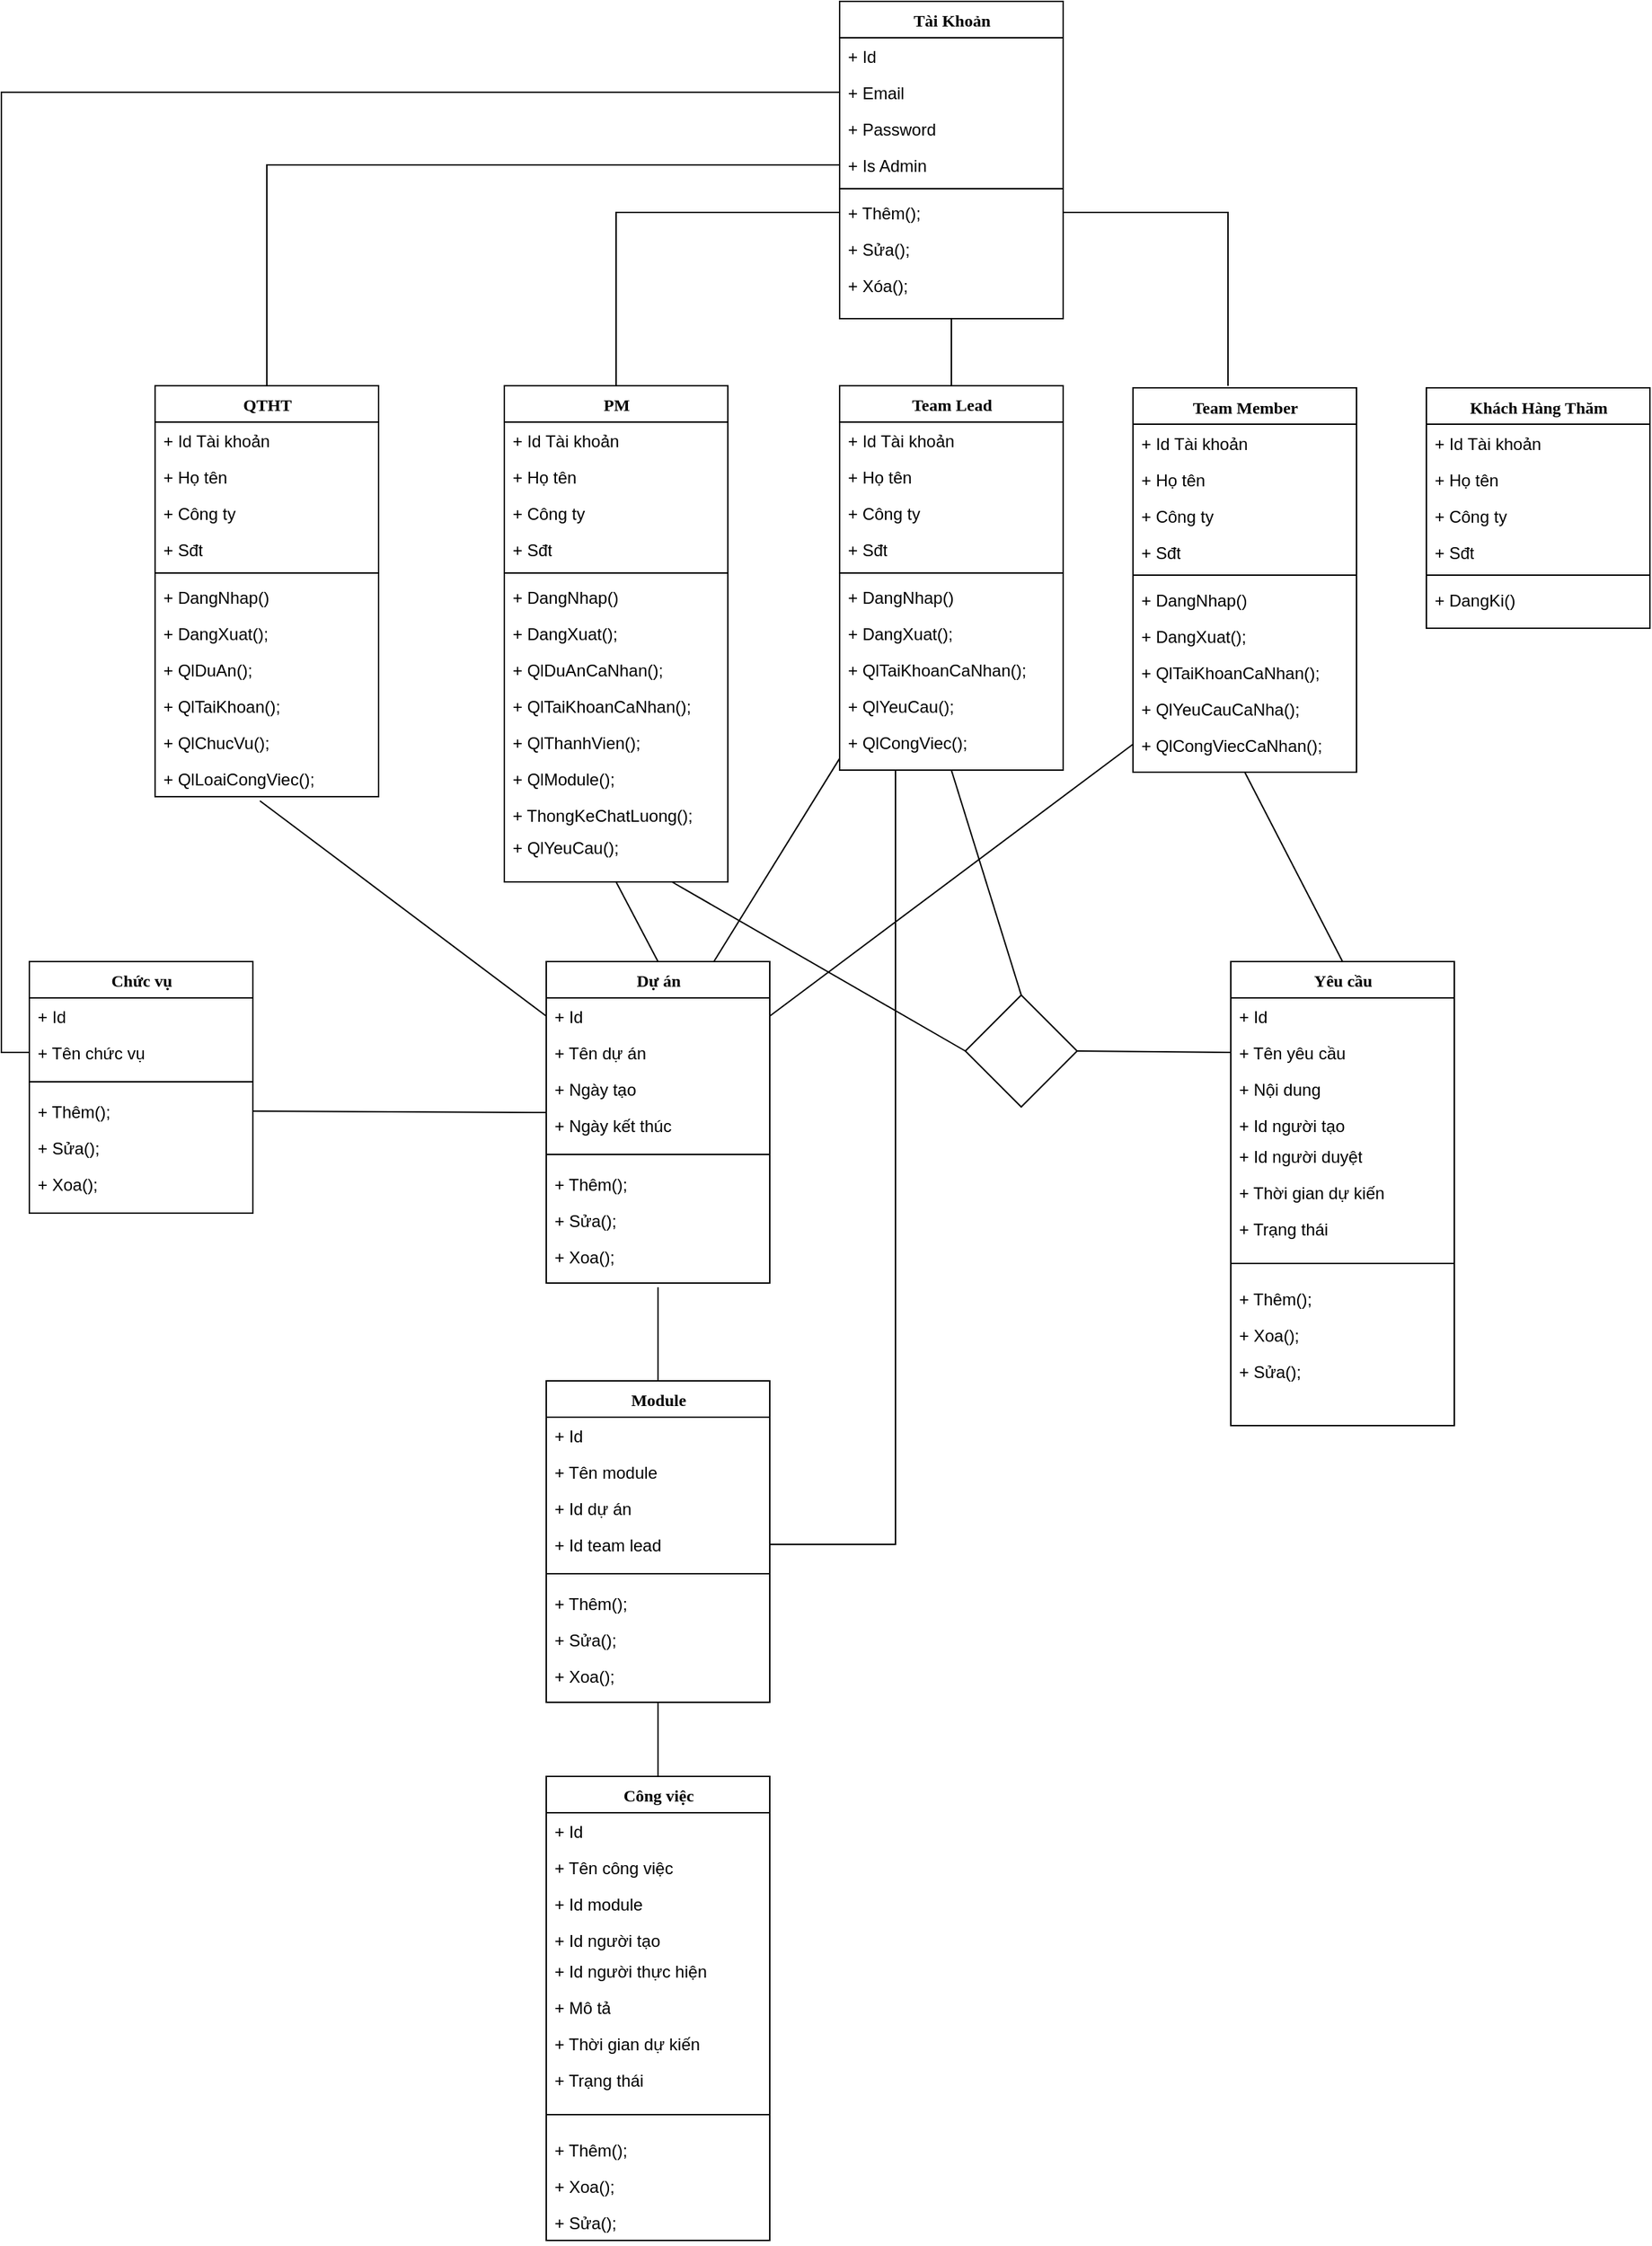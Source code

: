 <mxfile version="10.9.5" type="device"><diagram name="Page-1" id="9f46799a-70d6-7492-0946-bef42562c5a5"><mxGraphModel dx="2186" dy="628" grid="1" gridSize="10" guides="1" tooltips="1" connect="1" arrows="1" fold="1" page="1" pageScale="1" pageWidth="1100" pageHeight="850" background="#ffffff" math="0" shadow="0"><root><mxCell id="0"/><mxCell id="1" parent="0"/><mxCell id="1ZI1NEdLz3tvbcTOhpiu-105" style="edgeStyle=orthogonalEdgeStyle;rounded=0;orthogonalLoop=1;jettySize=auto;html=1;exitX=0.5;exitY=1;exitDx=0;exitDy=0;entryX=0.5;entryY=0;entryDx=0;entryDy=0;endArrow=none;endFill=0;" parent="1" source="78961159f06e98e8-17" target="1ZI1NEdLz3tvbcTOhpiu-75" edge="1"><mxGeometry relative="1" as="geometry"/></mxCell><mxCell id="78961159f06e98e8-17" value="Tài Khoản" style="swimlane;html=1;fontStyle=1;align=center;verticalAlign=top;childLayout=stackLayout;horizontal=1;startSize=26;horizontalStack=0;resizeParent=1;resizeLast=0;collapsible=1;marginBottom=0;swimlaneFillColor=#ffffff;rounded=0;shadow=0;comic=0;labelBackgroundColor=none;strokeColor=#000000;strokeWidth=1;fillColor=none;fontFamily=Verdana;fontSize=12;fontColor=#000000;" parent="1" vertex="1"><mxGeometry x="520" y="10" width="160" height="227" as="geometry"/></mxCell><mxCell id="78961159f06e98e8-21" value="+ Id" style="text;html=1;strokeColor=none;fillColor=none;align=left;verticalAlign=top;spacingLeft=4;spacingRight=4;whiteSpace=wrap;overflow=hidden;rotatable=0;points=[[0,0.5],[1,0.5]];portConstraint=eastwest;" parent="78961159f06e98e8-17" vertex="1"><mxGeometry y="26" width="160" height="26" as="geometry"/></mxCell><mxCell id="78961159f06e98e8-23" value="+ Email" style="text;html=1;strokeColor=none;fillColor=none;align=left;verticalAlign=top;spacingLeft=4;spacingRight=4;whiteSpace=wrap;overflow=hidden;rotatable=0;points=[[0,0.5],[1,0.5]];portConstraint=eastwest;" parent="78961159f06e98e8-17" vertex="1"><mxGeometry y="52" width="160" height="26" as="geometry"/></mxCell><mxCell id="78961159f06e98e8-25" value="+ Password" style="text;html=1;strokeColor=none;fillColor=none;align=left;verticalAlign=top;spacingLeft=4;spacingRight=4;whiteSpace=wrap;overflow=hidden;rotatable=0;points=[[0,0.5],[1,0.5]];portConstraint=eastwest;" parent="78961159f06e98e8-17" vertex="1"><mxGeometry y="78" width="160" height="26" as="geometry"/></mxCell><mxCell id="78961159f06e98e8-26" value="+ Is Admin" style="text;html=1;strokeColor=none;fillColor=none;align=left;verticalAlign=top;spacingLeft=4;spacingRight=4;whiteSpace=wrap;overflow=hidden;rotatable=0;points=[[0,0.5],[1,0.5]];portConstraint=eastwest;" parent="78961159f06e98e8-17" vertex="1"><mxGeometry y="104" width="160" height="26" as="geometry"/></mxCell><mxCell id="78961159f06e98e8-19" value="" style="line;html=1;strokeWidth=1;fillColor=none;align=left;verticalAlign=middle;spacingTop=-1;spacingLeft=3;spacingRight=3;rotatable=0;labelPosition=right;points=[];portConstraint=eastwest;" parent="78961159f06e98e8-17" vertex="1"><mxGeometry y="130" width="160" height="8" as="geometry"/></mxCell><mxCell id="78961159f06e98e8-20" value="+ Thêm();" style="text;html=1;strokeColor=none;fillColor=none;align=left;verticalAlign=top;spacingLeft=4;spacingRight=4;whiteSpace=wrap;overflow=hidden;rotatable=0;points=[[0,0.5],[1,0.5]];portConstraint=eastwest;" parent="78961159f06e98e8-17" vertex="1"><mxGeometry y="138" width="160" height="26" as="geometry"/></mxCell><mxCell id="78961159f06e98e8-27" value="+ Sửa();" style="text;html=1;strokeColor=none;fillColor=none;align=left;verticalAlign=top;spacingLeft=4;spacingRight=4;whiteSpace=wrap;overflow=hidden;rotatable=0;points=[[0,0.5],[1,0.5]];portConstraint=eastwest;" parent="78961159f06e98e8-17" vertex="1"><mxGeometry y="164" width="160" height="26" as="geometry"/></mxCell><mxCell id="1ZI1NEdLz3tvbcTOhpiu-1" value="+ Xóa();" style="text;html=1;strokeColor=none;fillColor=none;align=left;verticalAlign=top;spacingLeft=4;spacingRight=4;whiteSpace=wrap;overflow=hidden;rotatable=0;points=[[0,0.5],[1,0.5]];portConstraint=eastwest;" parent="1" vertex="1"><mxGeometry x="520" y="200" width="160" height="26" as="geometry"/></mxCell><mxCell id="1ZI1NEdLz3tvbcTOhpiu-118" style="rounded=0;orthogonalLoop=1;jettySize=auto;html=1;exitX=0.5;exitY=0;exitDx=0;exitDy=0;entryX=0.5;entryY=1;entryDx=0;entryDy=0;endArrow=none;endFill=0;" parent="1" source="1ZI1NEdLz3tvbcTOhpiu-2" target="1ZI1NEdLz3tvbcTOhpiu-61" edge="1"><mxGeometry relative="1" as="geometry"/></mxCell><mxCell id="1ZI1NEdLz3tvbcTOhpiu-2" value="Dự án" style="swimlane;html=1;fontStyle=1;align=center;verticalAlign=top;childLayout=stackLayout;horizontal=1;startSize=26;horizontalStack=0;resizeParent=1;resizeLast=0;collapsible=1;marginBottom=0;swimlaneFillColor=#ffffff;rounded=0;shadow=0;comic=0;labelBackgroundColor=none;strokeColor=#000000;strokeWidth=1;fillColor=none;fontFamily=Verdana;fontSize=12;fontColor=#000000;" parent="1" vertex="1"><mxGeometry x="310" y="697" width="160" height="230" as="geometry"/></mxCell><mxCell id="1ZI1NEdLz3tvbcTOhpiu-3" value="+ Id" style="text;html=1;strokeColor=none;fillColor=none;align=left;verticalAlign=top;spacingLeft=4;spacingRight=4;whiteSpace=wrap;overflow=hidden;rotatable=0;points=[[0,0.5],[1,0.5]];portConstraint=eastwest;" parent="1ZI1NEdLz3tvbcTOhpiu-2" vertex="1"><mxGeometry y="26" width="160" height="26" as="geometry"/></mxCell><mxCell id="1ZI1NEdLz3tvbcTOhpiu-4" value="+ Tên dự án" style="text;html=1;strokeColor=none;fillColor=none;align=left;verticalAlign=top;spacingLeft=4;spacingRight=4;whiteSpace=wrap;overflow=hidden;rotatable=0;points=[[0,0.5],[1,0.5]];portConstraint=eastwest;" parent="1ZI1NEdLz3tvbcTOhpiu-2" vertex="1"><mxGeometry y="52" width="160" height="26" as="geometry"/></mxCell><mxCell id="1ZI1NEdLz3tvbcTOhpiu-5" value="+ Ngày tạo" style="text;html=1;strokeColor=none;fillColor=none;align=left;verticalAlign=top;spacingLeft=4;spacingRight=4;whiteSpace=wrap;overflow=hidden;rotatable=0;points=[[0,0.5],[1,0.5]];portConstraint=eastwest;" parent="1ZI1NEdLz3tvbcTOhpiu-2" vertex="1"><mxGeometry y="78" width="160" height="26" as="geometry"/></mxCell><mxCell id="1ZI1NEdLz3tvbcTOhpiu-6" value="+ Ngày kết thúc&lt;br&gt;" style="text;html=1;strokeColor=none;fillColor=none;align=left;verticalAlign=top;spacingLeft=4;spacingRight=4;whiteSpace=wrap;overflow=hidden;rotatable=0;points=[[0,0.5],[1,0.5]];portConstraint=eastwest;" parent="1ZI1NEdLz3tvbcTOhpiu-2" vertex="1"><mxGeometry y="104" width="160" height="26" as="geometry"/></mxCell><mxCell id="1ZI1NEdLz3tvbcTOhpiu-7" value="" style="line;html=1;strokeWidth=1;fillColor=none;align=left;verticalAlign=middle;spacingTop=-1;spacingLeft=3;spacingRight=3;rotatable=0;labelPosition=right;points=[];portConstraint=eastwest;" parent="1ZI1NEdLz3tvbcTOhpiu-2" vertex="1"><mxGeometry y="130" width="160" height="16" as="geometry"/></mxCell><mxCell id="1ZI1NEdLz3tvbcTOhpiu-8" value="+ Thêm();" style="text;html=1;strokeColor=none;fillColor=none;align=left;verticalAlign=top;spacingLeft=4;spacingRight=4;whiteSpace=wrap;overflow=hidden;rotatable=0;points=[[0,0.5],[1,0.5]];portConstraint=eastwest;" parent="1ZI1NEdLz3tvbcTOhpiu-2" vertex="1"><mxGeometry y="146" width="160" height="26" as="geometry"/></mxCell><mxCell id="1ZI1NEdLz3tvbcTOhpiu-9" value="+ Sửa();" style="text;html=1;strokeColor=none;fillColor=none;align=left;verticalAlign=top;spacingLeft=4;spacingRight=4;whiteSpace=wrap;overflow=hidden;rotatable=0;points=[[0,0.5],[1,0.5]];portConstraint=eastwest;" parent="1ZI1NEdLz3tvbcTOhpiu-2" vertex="1"><mxGeometry y="172" width="160" height="26" as="geometry"/></mxCell><mxCell id="1ZI1NEdLz3tvbcTOhpiu-14" value="+ Xoa();" style="text;html=1;strokeColor=none;fillColor=none;align=left;verticalAlign=top;spacingLeft=4;spacingRight=4;whiteSpace=wrap;overflow=hidden;rotatable=0;points=[[0,0.5],[1,0.5]];portConstraint=eastwest;" parent="1ZI1NEdLz3tvbcTOhpiu-2" vertex="1"><mxGeometry y="198" width="160" height="26" as="geometry"/></mxCell><mxCell id="1ZI1NEdLz3tvbcTOhpiu-24" value="Chức vụ" style="swimlane;html=1;fontStyle=1;align=center;verticalAlign=top;childLayout=stackLayout;horizontal=1;startSize=26;horizontalStack=0;resizeParent=1;resizeLast=0;collapsible=1;marginBottom=0;swimlaneFillColor=#ffffff;rounded=0;shadow=0;comic=0;labelBackgroundColor=none;strokeColor=#000000;strokeWidth=1;fillColor=none;fontFamily=Verdana;fontSize=12;fontColor=#000000;" parent="1" vertex="1"><mxGeometry x="-60" y="697" width="160" height="180" as="geometry"/></mxCell><mxCell id="1ZI1NEdLz3tvbcTOhpiu-25" value="+ Id" style="text;html=1;strokeColor=none;fillColor=none;align=left;verticalAlign=top;spacingLeft=4;spacingRight=4;whiteSpace=wrap;overflow=hidden;rotatable=0;points=[[0,0.5],[1,0.5]];portConstraint=eastwest;" parent="1ZI1NEdLz3tvbcTOhpiu-24" vertex="1"><mxGeometry y="26" width="160" height="26" as="geometry"/></mxCell><mxCell id="1ZI1NEdLz3tvbcTOhpiu-26" value="+ Tên chức vụ" style="text;html=1;strokeColor=none;fillColor=none;align=left;verticalAlign=top;spacingLeft=4;spacingRight=4;whiteSpace=wrap;overflow=hidden;rotatable=0;points=[[0,0.5],[1,0.5]];portConstraint=eastwest;" parent="1ZI1NEdLz3tvbcTOhpiu-24" vertex="1"><mxGeometry y="52" width="160" height="26" as="geometry"/></mxCell><mxCell id="1ZI1NEdLz3tvbcTOhpiu-28" value="" style="line;html=1;strokeWidth=1;fillColor=none;align=left;verticalAlign=middle;spacingTop=-1;spacingLeft=3;spacingRight=3;rotatable=0;labelPosition=right;points=[];portConstraint=eastwest;" parent="1ZI1NEdLz3tvbcTOhpiu-24" vertex="1"><mxGeometry y="78" width="160" height="16" as="geometry"/></mxCell><mxCell id="1ZI1NEdLz3tvbcTOhpiu-29" value="+ Thêm();" style="text;html=1;strokeColor=none;fillColor=none;align=left;verticalAlign=top;spacingLeft=4;spacingRight=4;whiteSpace=wrap;overflow=hidden;rotatable=0;points=[[0,0.5],[1,0.5]];portConstraint=eastwest;" parent="1ZI1NEdLz3tvbcTOhpiu-24" vertex="1"><mxGeometry y="94" width="160" height="26" as="geometry"/></mxCell><mxCell id="1ZI1NEdLz3tvbcTOhpiu-30" value="+ Sửa();" style="text;html=1;strokeColor=none;fillColor=none;align=left;verticalAlign=top;spacingLeft=4;spacingRight=4;whiteSpace=wrap;overflow=hidden;rotatable=0;points=[[0,0.5],[1,0.5]];portConstraint=eastwest;" parent="1ZI1NEdLz3tvbcTOhpiu-24" vertex="1"><mxGeometry y="120" width="160" height="26" as="geometry"/></mxCell><mxCell id="1ZI1NEdLz3tvbcTOhpiu-31" value="+ Xoa();" style="text;html=1;strokeColor=none;fillColor=none;align=left;verticalAlign=top;spacingLeft=4;spacingRight=4;whiteSpace=wrap;overflow=hidden;rotatable=0;points=[[0,0.5],[1,0.5]];portConstraint=eastwest;" parent="1ZI1NEdLz3tvbcTOhpiu-24" vertex="1"><mxGeometry y="146" width="160" height="26" as="geometry"/></mxCell><mxCell id="1ZI1NEdLz3tvbcTOhpiu-37" value="QTHT" style="swimlane;html=1;fontStyle=1;align=center;verticalAlign=top;childLayout=stackLayout;horizontal=1;startSize=26;horizontalStack=0;resizeParent=1;resizeLast=0;collapsible=1;marginBottom=0;swimlaneFillColor=#ffffff;rounded=0;shadow=0;comic=0;labelBackgroundColor=none;strokeColor=#000000;strokeWidth=1;fillColor=none;fontFamily=Verdana;fontSize=12;fontColor=#000000;" parent="1" vertex="1"><mxGeometry x="30" y="285" width="160" height="294" as="geometry"/></mxCell><mxCell id="1ZI1NEdLz3tvbcTOhpiu-38" value="+ Id Tài khoản" style="text;html=1;strokeColor=none;fillColor=none;align=left;verticalAlign=top;spacingLeft=4;spacingRight=4;whiteSpace=wrap;overflow=hidden;rotatable=0;points=[[0,0.5],[1,0.5]];portConstraint=eastwest;" parent="1ZI1NEdLz3tvbcTOhpiu-37" vertex="1"><mxGeometry y="26" width="160" height="26" as="geometry"/></mxCell><mxCell id="1ZI1NEdLz3tvbcTOhpiu-39" value="+ Họ tên" style="text;html=1;strokeColor=none;fillColor=none;align=left;verticalAlign=top;spacingLeft=4;spacingRight=4;whiteSpace=wrap;overflow=hidden;rotatable=0;points=[[0,0.5],[1,0.5]];portConstraint=eastwest;" parent="1ZI1NEdLz3tvbcTOhpiu-37" vertex="1"><mxGeometry y="52" width="160" height="26" as="geometry"/></mxCell><mxCell id="1ZI1NEdLz3tvbcTOhpiu-40" value="+ Công ty" style="text;html=1;strokeColor=none;fillColor=none;align=left;verticalAlign=top;spacingLeft=4;spacingRight=4;whiteSpace=wrap;overflow=hidden;rotatable=0;points=[[0,0.5],[1,0.5]];portConstraint=eastwest;" parent="1ZI1NEdLz3tvbcTOhpiu-37" vertex="1"><mxGeometry y="78" width="160" height="26" as="geometry"/></mxCell><mxCell id="1ZI1NEdLz3tvbcTOhpiu-41" value="+ Sđt" style="text;html=1;strokeColor=none;fillColor=none;align=left;verticalAlign=top;spacingLeft=4;spacingRight=4;whiteSpace=wrap;overflow=hidden;rotatable=0;points=[[0,0.5],[1,0.5]];portConstraint=eastwest;" parent="1ZI1NEdLz3tvbcTOhpiu-37" vertex="1"><mxGeometry y="104" width="160" height="26" as="geometry"/></mxCell><mxCell id="1ZI1NEdLz3tvbcTOhpiu-42" value="" style="line;html=1;strokeWidth=1;fillColor=none;align=left;verticalAlign=middle;spacingTop=-1;spacingLeft=3;spacingRight=3;rotatable=0;labelPosition=right;points=[];portConstraint=eastwest;" parent="1ZI1NEdLz3tvbcTOhpiu-37" vertex="1"><mxGeometry y="130" width="160" height="8" as="geometry"/></mxCell><mxCell id="1ZI1NEdLz3tvbcTOhpiu-43" value="+ DangNhap()" style="text;html=1;strokeColor=none;fillColor=none;align=left;verticalAlign=top;spacingLeft=4;spacingRight=4;whiteSpace=wrap;overflow=hidden;rotatable=0;points=[[0,0.5],[1,0.5]];portConstraint=eastwest;" parent="1ZI1NEdLz3tvbcTOhpiu-37" vertex="1"><mxGeometry y="138" width="160" height="26" as="geometry"/></mxCell><mxCell id="1ZI1NEdLz3tvbcTOhpiu-44" value="+ DangXuat();" style="text;html=1;strokeColor=none;fillColor=none;align=left;verticalAlign=top;spacingLeft=4;spacingRight=4;whiteSpace=wrap;overflow=hidden;rotatable=0;points=[[0,0.5],[1,0.5]];portConstraint=eastwest;" parent="1ZI1NEdLz3tvbcTOhpiu-37" vertex="1"><mxGeometry y="164" width="160" height="26" as="geometry"/></mxCell><mxCell id="1ZI1NEdLz3tvbcTOhpiu-47" value="+ QlDuAn();" style="text;html=1;strokeColor=none;fillColor=none;align=left;verticalAlign=top;spacingLeft=4;spacingRight=4;whiteSpace=wrap;overflow=hidden;rotatable=0;points=[[0,0.5],[1,0.5]];portConstraint=eastwest;" parent="1ZI1NEdLz3tvbcTOhpiu-37" vertex="1"><mxGeometry y="190" width="160" height="26" as="geometry"/></mxCell><mxCell id="1ZI1NEdLz3tvbcTOhpiu-45" value="+ QlTaiKhoan();" style="text;html=1;strokeColor=none;fillColor=none;align=left;verticalAlign=top;spacingLeft=4;spacingRight=4;whiteSpace=wrap;overflow=hidden;rotatable=0;points=[[0,0.5],[1,0.5]];portConstraint=eastwest;" parent="1ZI1NEdLz3tvbcTOhpiu-37" vertex="1"><mxGeometry y="216" width="160" height="26" as="geometry"/></mxCell><mxCell id="1ZI1NEdLz3tvbcTOhpiu-46" value="+ QlChucVu();" style="text;html=1;strokeColor=none;fillColor=none;align=left;verticalAlign=top;spacingLeft=4;spacingRight=4;whiteSpace=wrap;overflow=hidden;rotatable=0;points=[[0,0.5],[1,0.5]];portConstraint=eastwest;" parent="1ZI1NEdLz3tvbcTOhpiu-37" vertex="1"><mxGeometry y="242" width="160" height="26" as="geometry"/></mxCell><mxCell id="1ZI1NEdLz3tvbcTOhpiu-48" value="+ QlLoaiCongViec();" style="text;html=1;strokeColor=none;fillColor=none;align=left;verticalAlign=top;spacingLeft=4;spacingRight=4;whiteSpace=wrap;overflow=hidden;rotatable=0;points=[[0,0.5],[1,0.5]];portConstraint=eastwest;" parent="1ZI1NEdLz3tvbcTOhpiu-37" vertex="1"><mxGeometry y="268" width="160" height="26" as="geometry"/></mxCell><mxCell id="1ZI1NEdLz3tvbcTOhpiu-49" value="Khách Hàng Thăm" style="swimlane;html=1;fontStyle=1;align=center;verticalAlign=top;childLayout=stackLayout;horizontal=1;startSize=26;horizontalStack=0;resizeParent=1;resizeLast=0;collapsible=1;marginBottom=0;swimlaneFillColor=#ffffff;rounded=0;shadow=0;comic=0;labelBackgroundColor=none;strokeColor=#000000;strokeWidth=1;fillColor=none;fontFamily=Verdana;fontSize=12;fontColor=#000000;" parent="1" vertex="1"><mxGeometry x="940" y="286.5" width="160" height="172" as="geometry"/></mxCell><mxCell id="1ZI1NEdLz3tvbcTOhpiu-50" value="+ Id Tài khoản" style="text;html=1;strokeColor=none;fillColor=none;align=left;verticalAlign=top;spacingLeft=4;spacingRight=4;whiteSpace=wrap;overflow=hidden;rotatable=0;points=[[0,0.5],[1,0.5]];portConstraint=eastwest;" parent="1ZI1NEdLz3tvbcTOhpiu-49" vertex="1"><mxGeometry y="26" width="160" height="26" as="geometry"/></mxCell><mxCell id="1ZI1NEdLz3tvbcTOhpiu-51" value="+ Họ tên" style="text;html=1;strokeColor=none;fillColor=none;align=left;verticalAlign=top;spacingLeft=4;spacingRight=4;whiteSpace=wrap;overflow=hidden;rotatable=0;points=[[0,0.5],[1,0.5]];portConstraint=eastwest;" parent="1ZI1NEdLz3tvbcTOhpiu-49" vertex="1"><mxGeometry y="52" width="160" height="26" as="geometry"/></mxCell><mxCell id="1ZI1NEdLz3tvbcTOhpiu-52" value="+ Công ty" style="text;html=1;strokeColor=none;fillColor=none;align=left;verticalAlign=top;spacingLeft=4;spacingRight=4;whiteSpace=wrap;overflow=hidden;rotatable=0;points=[[0,0.5],[1,0.5]];portConstraint=eastwest;" parent="1ZI1NEdLz3tvbcTOhpiu-49" vertex="1"><mxGeometry y="78" width="160" height="26" as="geometry"/></mxCell><mxCell id="1ZI1NEdLz3tvbcTOhpiu-53" value="+ Sđt" style="text;html=1;strokeColor=none;fillColor=none;align=left;verticalAlign=top;spacingLeft=4;spacingRight=4;whiteSpace=wrap;overflow=hidden;rotatable=0;points=[[0,0.5],[1,0.5]];portConstraint=eastwest;" parent="1ZI1NEdLz3tvbcTOhpiu-49" vertex="1"><mxGeometry y="104" width="160" height="26" as="geometry"/></mxCell><mxCell id="1ZI1NEdLz3tvbcTOhpiu-54" value="" style="line;html=1;strokeWidth=1;fillColor=none;align=left;verticalAlign=middle;spacingTop=-1;spacingLeft=3;spacingRight=3;rotatable=0;labelPosition=right;points=[];portConstraint=eastwest;" parent="1ZI1NEdLz3tvbcTOhpiu-49" vertex="1"><mxGeometry y="130" width="160" height="8" as="geometry"/></mxCell><mxCell id="1ZI1NEdLz3tvbcTOhpiu-55" value="+ DangKi()" style="text;html=1;strokeColor=none;fillColor=none;align=left;verticalAlign=top;spacingLeft=4;spacingRight=4;whiteSpace=wrap;overflow=hidden;rotatable=0;points=[[0,0.5],[1,0.5]];portConstraint=eastwest;" parent="1ZI1NEdLz3tvbcTOhpiu-49" vertex="1"><mxGeometry y="138" width="160" height="26" as="geometry"/></mxCell><mxCell id="OrJJjTZzDM8ZYsVgnTHV-9" style="edgeStyle=none;rounded=0;orthogonalLoop=1;jettySize=auto;html=1;exitX=0.75;exitY=1;exitDx=0;exitDy=0;entryX=0;entryY=0.5;entryDx=0;entryDy=0;endArrow=none;endFill=0;" parent="1" source="1ZI1NEdLz3tvbcTOhpiu-61" target="OrJJjTZzDM8ZYsVgnTHV-7" edge="1"><mxGeometry relative="1" as="geometry"/></mxCell><mxCell id="1ZI1NEdLz3tvbcTOhpiu-61" value="PM" style="swimlane;html=1;fontStyle=1;align=center;verticalAlign=top;childLayout=stackLayout;horizontal=1;startSize=26;horizontalStack=0;resizeParent=1;resizeLast=0;collapsible=1;marginBottom=0;swimlaneFillColor=#ffffff;rounded=0;shadow=0;comic=0;labelBackgroundColor=none;strokeColor=#000000;strokeWidth=1;fillColor=none;fontFamily=Verdana;fontSize=12;fontColor=#000000;" parent="1" vertex="1"><mxGeometry x="280" y="285" width="160" height="355" as="geometry"/></mxCell><mxCell id="1ZI1NEdLz3tvbcTOhpiu-62" value="+ Id Tài khoản" style="text;html=1;strokeColor=none;fillColor=none;align=left;verticalAlign=top;spacingLeft=4;spacingRight=4;whiteSpace=wrap;overflow=hidden;rotatable=0;points=[[0,0.5],[1,0.5]];portConstraint=eastwest;" parent="1ZI1NEdLz3tvbcTOhpiu-61" vertex="1"><mxGeometry y="26" width="160" height="26" as="geometry"/></mxCell><mxCell id="1ZI1NEdLz3tvbcTOhpiu-63" value="+ Họ tên" style="text;html=1;strokeColor=none;fillColor=none;align=left;verticalAlign=top;spacingLeft=4;spacingRight=4;whiteSpace=wrap;overflow=hidden;rotatable=0;points=[[0,0.5],[1,0.5]];portConstraint=eastwest;" parent="1ZI1NEdLz3tvbcTOhpiu-61" vertex="1"><mxGeometry y="52" width="160" height="26" as="geometry"/></mxCell><mxCell id="1ZI1NEdLz3tvbcTOhpiu-64" value="+ Công ty" style="text;html=1;strokeColor=none;fillColor=none;align=left;verticalAlign=top;spacingLeft=4;spacingRight=4;whiteSpace=wrap;overflow=hidden;rotatable=0;points=[[0,0.5],[1,0.5]];portConstraint=eastwest;" parent="1ZI1NEdLz3tvbcTOhpiu-61" vertex="1"><mxGeometry y="78" width="160" height="26" as="geometry"/></mxCell><mxCell id="1ZI1NEdLz3tvbcTOhpiu-65" value="+ Sđt" style="text;html=1;strokeColor=none;fillColor=none;align=left;verticalAlign=top;spacingLeft=4;spacingRight=4;whiteSpace=wrap;overflow=hidden;rotatable=0;points=[[0,0.5],[1,0.5]];portConstraint=eastwest;" parent="1ZI1NEdLz3tvbcTOhpiu-61" vertex="1"><mxGeometry y="104" width="160" height="26" as="geometry"/></mxCell><mxCell id="1ZI1NEdLz3tvbcTOhpiu-66" value="" style="line;html=1;strokeWidth=1;fillColor=none;align=left;verticalAlign=middle;spacingTop=-1;spacingLeft=3;spacingRight=3;rotatable=0;labelPosition=right;points=[];portConstraint=eastwest;" parent="1ZI1NEdLz3tvbcTOhpiu-61" vertex="1"><mxGeometry y="130" width="160" height="8" as="geometry"/></mxCell><mxCell id="1ZI1NEdLz3tvbcTOhpiu-67" value="+ DangNhap()" style="text;html=1;strokeColor=none;fillColor=none;align=left;verticalAlign=top;spacingLeft=4;spacingRight=4;whiteSpace=wrap;overflow=hidden;rotatable=0;points=[[0,0.5],[1,0.5]];portConstraint=eastwest;" parent="1ZI1NEdLz3tvbcTOhpiu-61" vertex="1"><mxGeometry y="138" width="160" height="26" as="geometry"/></mxCell><mxCell id="1ZI1NEdLz3tvbcTOhpiu-68" value="+ DangXuat();" style="text;html=1;strokeColor=none;fillColor=none;align=left;verticalAlign=top;spacingLeft=4;spacingRight=4;whiteSpace=wrap;overflow=hidden;rotatable=0;points=[[0,0.5],[1,0.5]];portConstraint=eastwest;" parent="1ZI1NEdLz3tvbcTOhpiu-61" vertex="1"><mxGeometry y="164" width="160" height="26" as="geometry"/></mxCell><mxCell id="1ZI1NEdLz3tvbcTOhpiu-69" value="+ QlDuAnCaNhan();" style="text;html=1;strokeColor=none;fillColor=none;align=left;verticalAlign=top;spacingLeft=4;spacingRight=4;whiteSpace=wrap;overflow=hidden;rotatable=0;points=[[0,0.5],[1,0.5]];portConstraint=eastwest;" parent="1ZI1NEdLz3tvbcTOhpiu-61" vertex="1"><mxGeometry y="190" width="160" height="26" as="geometry"/></mxCell><mxCell id="1ZI1NEdLz3tvbcTOhpiu-70" value="+ QlTaiKhoanCaNhan();" style="text;html=1;strokeColor=none;fillColor=none;align=left;verticalAlign=top;spacingLeft=4;spacingRight=4;whiteSpace=wrap;overflow=hidden;rotatable=0;points=[[0,0.5],[1,0.5]];portConstraint=eastwest;" parent="1ZI1NEdLz3tvbcTOhpiu-61" vertex="1"><mxGeometry y="216" width="160" height="26" as="geometry"/></mxCell><mxCell id="1ZI1NEdLz3tvbcTOhpiu-71" value="+ QlThanhVien();" style="text;html=1;strokeColor=none;fillColor=none;align=left;verticalAlign=top;spacingLeft=4;spacingRight=4;whiteSpace=wrap;overflow=hidden;rotatable=0;points=[[0,0.5],[1,0.5]];portConstraint=eastwest;" parent="1ZI1NEdLz3tvbcTOhpiu-61" vertex="1"><mxGeometry y="242" width="160" height="26" as="geometry"/></mxCell><mxCell id="1ZI1NEdLz3tvbcTOhpiu-72" value="+ QlModule();" style="text;html=1;strokeColor=none;fillColor=none;align=left;verticalAlign=top;spacingLeft=4;spacingRight=4;whiteSpace=wrap;overflow=hidden;rotatable=0;points=[[0,0.5],[1,0.5]];portConstraint=eastwest;" parent="1ZI1NEdLz3tvbcTOhpiu-61" vertex="1"><mxGeometry y="268" width="160" height="26" as="geometry"/></mxCell><mxCell id="1ZI1NEdLz3tvbcTOhpiu-73" value="+ ThongKeChatLuong();" style="text;html=1;strokeColor=none;fillColor=none;align=left;verticalAlign=top;spacingLeft=4;spacingRight=4;whiteSpace=wrap;overflow=hidden;rotatable=0;points=[[0,0.5],[1,0.5]];portConstraint=eastwest;" parent="1" vertex="1"><mxGeometry x="280" y="579" width="160" height="26" as="geometry"/></mxCell><mxCell id="1ZI1NEdLz3tvbcTOhpiu-74" value="+ QlYeuCau();" style="text;html=1;strokeColor=none;fillColor=none;align=left;verticalAlign=top;spacingLeft=4;spacingRight=4;whiteSpace=wrap;overflow=hidden;rotatable=0;points=[[0,0.5],[1,0.5]];portConstraint=eastwest;" parent="1" vertex="1"><mxGeometry x="280" y="602" width="160" height="26" as="geometry"/></mxCell><mxCell id="1ZI1NEdLz3tvbcTOhpiu-120" style="rounded=0;orthogonalLoop=1;jettySize=auto;html=1;entryX=0.75;entryY=0;entryDx=0;entryDy=0;endArrow=none;endFill=0;" parent="1" source="1ZI1NEdLz3tvbcTOhpiu-75" target="1ZI1NEdLz3tvbcTOhpiu-2" edge="1"><mxGeometry relative="1" as="geometry"/></mxCell><mxCell id="OrJJjTZzDM8ZYsVgnTHV-8" style="edgeStyle=none;rounded=0;orthogonalLoop=1;jettySize=auto;html=1;exitX=0.5;exitY=1;exitDx=0;exitDy=0;entryX=0.5;entryY=0;entryDx=0;entryDy=0;endArrow=none;endFill=0;" parent="1" source="1ZI1NEdLz3tvbcTOhpiu-75" target="OrJJjTZzDM8ZYsVgnTHV-7" edge="1"><mxGeometry relative="1" as="geometry"/></mxCell><mxCell id="OrJJjTZzDM8ZYsVgnTHV-11" style="edgeStyle=orthogonalEdgeStyle;rounded=0;orthogonalLoop=1;jettySize=auto;html=1;exitX=0.25;exitY=1;exitDx=0;exitDy=0;entryX=1;entryY=0.5;entryDx=0;entryDy=0;endArrow=none;endFill=0;" parent="1" source="1ZI1NEdLz3tvbcTOhpiu-75" target="OrJJjTZzDM8ZYsVgnTHV-6" edge="1"><mxGeometry relative="1" as="geometry"/></mxCell><mxCell id="1ZI1NEdLz3tvbcTOhpiu-75" value="Team Lead" style="swimlane;html=1;fontStyle=1;align=center;verticalAlign=top;childLayout=stackLayout;horizontal=1;startSize=26;horizontalStack=0;resizeParent=1;resizeLast=0;collapsible=1;marginBottom=0;swimlaneFillColor=#ffffff;rounded=0;shadow=0;comic=0;labelBackgroundColor=none;strokeColor=#000000;strokeWidth=1;fillColor=none;fontFamily=Verdana;fontSize=12;fontColor=#000000;" parent="1" vertex="1"><mxGeometry x="520" y="285" width="160" height="275" as="geometry"/></mxCell><mxCell id="1ZI1NEdLz3tvbcTOhpiu-76" value="+ Id Tài khoản" style="text;html=1;strokeColor=none;fillColor=none;align=left;verticalAlign=top;spacingLeft=4;spacingRight=4;whiteSpace=wrap;overflow=hidden;rotatable=0;points=[[0,0.5],[1,0.5]];portConstraint=eastwest;" parent="1ZI1NEdLz3tvbcTOhpiu-75" vertex="1"><mxGeometry y="26" width="160" height="26" as="geometry"/></mxCell><mxCell id="1ZI1NEdLz3tvbcTOhpiu-77" value="+ Họ tên" style="text;html=1;strokeColor=none;fillColor=none;align=left;verticalAlign=top;spacingLeft=4;spacingRight=4;whiteSpace=wrap;overflow=hidden;rotatable=0;points=[[0,0.5],[1,0.5]];portConstraint=eastwest;" parent="1ZI1NEdLz3tvbcTOhpiu-75" vertex="1"><mxGeometry y="52" width="160" height="26" as="geometry"/></mxCell><mxCell id="1ZI1NEdLz3tvbcTOhpiu-78" value="+ Công ty" style="text;html=1;strokeColor=none;fillColor=none;align=left;verticalAlign=top;spacingLeft=4;spacingRight=4;whiteSpace=wrap;overflow=hidden;rotatable=0;points=[[0,0.5],[1,0.5]];portConstraint=eastwest;" parent="1ZI1NEdLz3tvbcTOhpiu-75" vertex="1"><mxGeometry y="78" width="160" height="26" as="geometry"/></mxCell><mxCell id="1ZI1NEdLz3tvbcTOhpiu-79" value="+ Sđt" style="text;html=1;strokeColor=none;fillColor=none;align=left;verticalAlign=top;spacingLeft=4;spacingRight=4;whiteSpace=wrap;overflow=hidden;rotatable=0;points=[[0,0.5],[1,0.5]];portConstraint=eastwest;" parent="1ZI1NEdLz3tvbcTOhpiu-75" vertex="1"><mxGeometry y="104" width="160" height="26" as="geometry"/></mxCell><mxCell id="1ZI1NEdLz3tvbcTOhpiu-80" value="" style="line;html=1;strokeWidth=1;fillColor=none;align=left;verticalAlign=middle;spacingTop=-1;spacingLeft=3;spacingRight=3;rotatable=0;labelPosition=right;points=[];portConstraint=eastwest;" parent="1ZI1NEdLz3tvbcTOhpiu-75" vertex="1"><mxGeometry y="130" width="160" height="8" as="geometry"/></mxCell><mxCell id="1ZI1NEdLz3tvbcTOhpiu-81" value="+ DangNhap()" style="text;html=1;strokeColor=none;fillColor=none;align=left;verticalAlign=top;spacingLeft=4;spacingRight=4;whiteSpace=wrap;overflow=hidden;rotatable=0;points=[[0,0.5],[1,0.5]];portConstraint=eastwest;" parent="1ZI1NEdLz3tvbcTOhpiu-75" vertex="1"><mxGeometry y="138" width="160" height="26" as="geometry"/></mxCell><mxCell id="1ZI1NEdLz3tvbcTOhpiu-82" value="+ DangXuat();" style="text;html=1;strokeColor=none;fillColor=none;align=left;verticalAlign=top;spacingLeft=4;spacingRight=4;whiteSpace=wrap;overflow=hidden;rotatable=0;points=[[0,0.5],[1,0.5]];portConstraint=eastwest;" parent="1ZI1NEdLz3tvbcTOhpiu-75" vertex="1"><mxGeometry y="164" width="160" height="26" as="geometry"/></mxCell><mxCell id="1ZI1NEdLz3tvbcTOhpiu-84" value="+ QlTaiKhoanCaNhan();" style="text;html=1;strokeColor=none;fillColor=none;align=left;verticalAlign=top;spacingLeft=4;spacingRight=4;whiteSpace=wrap;overflow=hidden;rotatable=0;points=[[0,0.5],[1,0.5]];portConstraint=eastwest;" parent="1ZI1NEdLz3tvbcTOhpiu-75" vertex="1"><mxGeometry y="190" width="160" height="26" as="geometry"/></mxCell><mxCell id="1ZI1NEdLz3tvbcTOhpiu-88" value="+ QlYeuCau();" style="text;html=1;strokeColor=none;fillColor=none;align=left;verticalAlign=top;spacingLeft=4;spacingRight=4;whiteSpace=wrap;overflow=hidden;rotatable=0;points=[[0,0.5],[1,0.5]];portConstraint=eastwest;" parent="1ZI1NEdLz3tvbcTOhpiu-75" vertex="1"><mxGeometry y="216" width="160" height="26" as="geometry"/></mxCell><mxCell id="1ZI1NEdLz3tvbcTOhpiu-89" value="+ QlCongViec();" style="text;html=1;strokeColor=none;fillColor=none;align=left;verticalAlign=top;spacingLeft=4;spacingRight=4;whiteSpace=wrap;overflow=hidden;rotatable=0;points=[[0,0.5],[1,0.5]];portConstraint=eastwest;" parent="1ZI1NEdLz3tvbcTOhpiu-75" vertex="1"><mxGeometry y="242" width="160" height="26" as="geometry"/></mxCell><mxCell id="1ZI1NEdLz3tvbcTOhpiu-90" value="Team Member" style="swimlane;html=1;fontStyle=1;align=center;verticalAlign=top;childLayout=stackLayout;horizontal=1;startSize=26;horizontalStack=0;resizeParent=1;resizeLast=0;collapsible=1;marginBottom=0;swimlaneFillColor=#ffffff;rounded=0;shadow=0;comic=0;labelBackgroundColor=none;strokeColor=#000000;strokeWidth=1;fillColor=none;fontFamily=Verdana;fontSize=12;fontColor=#000000;" parent="1" vertex="1"><mxGeometry x="730" y="286.5" width="160" height="275" as="geometry"/></mxCell><mxCell id="1ZI1NEdLz3tvbcTOhpiu-91" value="+ Id Tài khoản" style="text;html=1;strokeColor=none;fillColor=none;align=left;verticalAlign=top;spacingLeft=4;spacingRight=4;whiteSpace=wrap;overflow=hidden;rotatable=0;points=[[0,0.5],[1,0.5]];portConstraint=eastwest;" parent="1ZI1NEdLz3tvbcTOhpiu-90" vertex="1"><mxGeometry y="26" width="160" height="26" as="geometry"/></mxCell><mxCell id="1ZI1NEdLz3tvbcTOhpiu-92" value="+ Họ tên" style="text;html=1;strokeColor=none;fillColor=none;align=left;verticalAlign=top;spacingLeft=4;spacingRight=4;whiteSpace=wrap;overflow=hidden;rotatable=0;points=[[0,0.5],[1,0.5]];portConstraint=eastwest;" parent="1ZI1NEdLz3tvbcTOhpiu-90" vertex="1"><mxGeometry y="52" width="160" height="26" as="geometry"/></mxCell><mxCell id="1ZI1NEdLz3tvbcTOhpiu-93" value="+ Công ty" style="text;html=1;strokeColor=none;fillColor=none;align=left;verticalAlign=top;spacingLeft=4;spacingRight=4;whiteSpace=wrap;overflow=hidden;rotatable=0;points=[[0,0.5],[1,0.5]];portConstraint=eastwest;" parent="1ZI1NEdLz3tvbcTOhpiu-90" vertex="1"><mxGeometry y="78" width="160" height="26" as="geometry"/></mxCell><mxCell id="1ZI1NEdLz3tvbcTOhpiu-94" value="+ Sđt" style="text;html=1;strokeColor=none;fillColor=none;align=left;verticalAlign=top;spacingLeft=4;spacingRight=4;whiteSpace=wrap;overflow=hidden;rotatable=0;points=[[0,0.5],[1,0.5]];portConstraint=eastwest;" parent="1ZI1NEdLz3tvbcTOhpiu-90" vertex="1"><mxGeometry y="104" width="160" height="26" as="geometry"/></mxCell><mxCell id="1ZI1NEdLz3tvbcTOhpiu-95" value="" style="line;html=1;strokeWidth=1;fillColor=none;align=left;verticalAlign=middle;spacingTop=-1;spacingLeft=3;spacingRight=3;rotatable=0;labelPosition=right;points=[];portConstraint=eastwest;" parent="1ZI1NEdLz3tvbcTOhpiu-90" vertex="1"><mxGeometry y="130" width="160" height="8" as="geometry"/></mxCell><mxCell id="1ZI1NEdLz3tvbcTOhpiu-96" value="+ DangNhap()" style="text;html=1;strokeColor=none;fillColor=none;align=left;verticalAlign=top;spacingLeft=4;spacingRight=4;whiteSpace=wrap;overflow=hidden;rotatable=0;points=[[0,0.5],[1,0.5]];portConstraint=eastwest;" parent="1ZI1NEdLz3tvbcTOhpiu-90" vertex="1"><mxGeometry y="138" width="160" height="26" as="geometry"/></mxCell><mxCell id="1ZI1NEdLz3tvbcTOhpiu-97" value="+ DangXuat();" style="text;html=1;strokeColor=none;fillColor=none;align=left;verticalAlign=top;spacingLeft=4;spacingRight=4;whiteSpace=wrap;overflow=hidden;rotatable=0;points=[[0,0.5],[1,0.5]];portConstraint=eastwest;" parent="1ZI1NEdLz3tvbcTOhpiu-90" vertex="1"><mxGeometry y="164" width="160" height="26" as="geometry"/></mxCell><mxCell id="1ZI1NEdLz3tvbcTOhpiu-98" value="+ QlTaiKhoanCaNhan();" style="text;html=1;strokeColor=none;fillColor=none;align=left;verticalAlign=top;spacingLeft=4;spacingRight=4;whiteSpace=wrap;overflow=hidden;rotatable=0;points=[[0,0.5],[1,0.5]];portConstraint=eastwest;" parent="1ZI1NEdLz3tvbcTOhpiu-90" vertex="1"><mxGeometry y="190" width="160" height="26" as="geometry"/></mxCell><mxCell id="1ZI1NEdLz3tvbcTOhpiu-99" value="+ QlYeuCauCaNha();" style="text;html=1;strokeColor=none;fillColor=none;align=left;verticalAlign=top;spacingLeft=4;spacingRight=4;whiteSpace=wrap;overflow=hidden;rotatable=0;points=[[0,0.5],[1,0.5]];portConstraint=eastwest;" parent="1ZI1NEdLz3tvbcTOhpiu-90" vertex="1"><mxGeometry y="216" width="160" height="26" as="geometry"/></mxCell><mxCell id="1ZI1NEdLz3tvbcTOhpiu-100" value="+ QlCongViecCaNhan();" style="text;html=1;strokeColor=none;fillColor=none;align=left;verticalAlign=top;spacingLeft=4;spacingRight=4;whiteSpace=wrap;overflow=hidden;rotatable=0;points=[[0,0.5],[1,0.5]];portConstraint=eastwest;" parent="1ZI1NEdLz3tvbcTOhpiu-90" vertex="1"><mxGeometry y="242" width="160" height="26" as="geometry"/></mxCell><mxCell id="1ZI1NEdLz3tvbcTOhpiu-101" style="edgeStyle=orthogonalEdgeStyle;rounded=0;orthogonalLoop=1;jettySize=auto;html=1;entryX=0.5;entryY=0;entryDx=0;entryDy=0;endArrow=none;endFill=0;" parent="1" source="78961159f06e98e8-26" target="1ZI1NEdLz3tvbcTOhpiu-37" edge="1"><mxGeometry relative="1" as="geometry"/></mxCell><mxCell id="1ZI1NEdLz3tvbcTOhpiu-104" style="edgeStyle=orthogonalEdgeStyle;rounded=0;orthogonalLoop=1;jettySize=auto;html=1;exitX=0;exitY=0.5;exitDx=0;exitDy=0;entryX=0.5;entryY=0;entryDx=0;entryDy=0;endArrow=none;endFill=0;" parent="1" source="78961159f06e98e8-20" target="1ZI1NEdLz3tvbcTOhpiu-61" edge="1"><mxGeometry relative="1" as="geometry"/></mxCell><mxCell id="1ZI1NEdLz3tvbcTOhpiu-107" style="edgeStyle=orthogonalEdgeStyle;rounded=0;orthogonalLoop=1;jettySize=auto;html=1;exitX=1;exitY=0.5;exitDx=0;exitDy=0;entryX=0.425;entryY=-0.005;entryDx=0;entryDy=0;entryPerimeter=0;endArrow=none;endFill=0;" parent="1" source="78961159f06e98e8-20" target="1ZI1NEdLz3tvbcTOhpiu-90" edge="1"><mxGeometry relative="1" as="geometry"/></mxCell><mxCell id="OrJJjTZzDM8ZYsVgnTHV-1" style="edgeStyle=orthogonalEdgeStyle;rounded=0;orthogonalLoop=1;jettySize=auto;html=1;exitX=0.5;exitY=0;exitDx=0;exitDy=0;endArrow=none;endFill=0;" parent="1" source="1ZI1NEdLz3tvbcTOhpiu-108" edge="1"><mxGeometry relative="1" as="geometry"><mxPoint x="390" y="930" as="targetPoint"/></mxGeometry></mxCell><mxCell id="1ZI1NEdLz3tvbcTOhpiu-108" value="Module" style="swimlane;html=1;fontStyle=1;align=center;verticalAlign=top;childLayout=stackLayout;horizontal=1;startSize=26;horizontalStack=0;resizeParent=1;resizeLast=0;collapsible=1;marginBottom=0;swimlaneFillColor=#ffffff;rounded=0;shadow=0;comic=0;labelBackgroundColor=none;strokeColor=#000000;strokeWidth=1;fillColor=none;fontFamily=Verdana;fontSize=12;fontColor=#000000;" parent="1" vertex="1"><mxGeometry x="310" y="997" width="160" height="230" as="geometry"/></mxCell><mxCell id="1ZI1NEdLz3tvbcTOhpiu-109" value="+ Id" style="text;html=1;strokeColor=none;fillColor=none;align=left;verticalAlign=top;spacingLeft=4;spacingRight=4;whiteSpace=wrap;overflow=hidden;rotatable=0;points=[[0,0.5],[1,0.5]];portConstraint=eastwest;" parent="1ZI1NEdLz3tvbcTOhpiu-108" vertex="1"><mxGeometry y="26" width="160" height="26" as="geometry"/></mxCell><mxCell id="1ZI1NEdLz3tvbcTOhpiu-110" value="+ Tên module" style="text;html=1;strokeColor=none;fillColor=none;align=left;verticalAlign=top;spacingLeft=4;spacingRight=4;whiteSpace=wrap;overflow=hidden;rotatable=0;points=[[0,0.5],[1,0.5]];portConstraint=eastwest;" parent="1ZI1NEdLz3tvbcTOhpiu-108" vertex="1"><mxGeometry y="52" width="160" height="26" as="geometry"/></mxCell><mxCell id="1ZI1NEdLz3tvbcTOhpiu-111" value="+ Id dự án" style="text;html=1;strokeColor=none;fillColor=none;align=left;verticalAlign=top;spacingLeft=4;spacingRight=4;whiteSpace=wrap;overflow=hidden;rotatable=0;points=[[0,0.5],[1,0.5]];portConstraint=eastwest;" parent="1ZI1NEdLz3tvbcTOhpiu-108" vertex="1"><mxGeometry y="78" width="160" height="26" as="geometry"/></mxCell><mxCell id="OrJJjTZzDM8ZYsVgnTHV-6" value="+ Id team lead" style="text;html=1;strokeColor=none;fillColor=none;align=left;verticalAlign=top;spacingLeft=4;spacingRight=4;whiteSpace=wrap;overflow=hidden;rotatable=0;points=[[0,0.5],[1,0.5]];portConstraint=eastwest;" parent="1ZI1NEdLz3tvbcTOhpiu-108" vertex="1"><mxGeometry y="104" width="160" height="26" as="geometry"/></mxCell><mxCell id="1ZI1NEdLz3tvbcTOhpiu-113" value="" style="line;html=1;strokeWidth=1;fillColor=none;align=left;verticalAlign=middle;spacingTop=-1;spacingLeft=3;spacingRight=3;rotatable=0;labelPosition=right;points=[];portConstraint=eastwest;" parent="1ZI1NEdLz3tvbcTOhpiu-108" vertex="1"><mxGeometry y="130" width="160" height="16" as="geometry"/></mxCell><mxCell id="1ZI1NEdLz3tvbcTOhpiu-114" value="+ Thêm();" style="text;html=1;strokeColor=none;fillColor=none;align=left;verticalAlign=top;spacingLeft=4;spacingRight=4;whiteSpace=wrap;overflow=hidden;rotatable=0;points=[[0,0.5],[1,0.5]];portConstraint=eastwest;" parent="1ZI1NEdLz3tvbcTOhpiu-108" vertex="1"><mxGeometry y="146" width="160" height="26" as="geometry"/></mxCell><mxCell id="1ZI1NEdLz3tvbcTOhpiu-115" value="+ Sửa();" style="text;html=1;strokeColor=none;fillColor=none;align=left;verticalAlign=top;spacingLeft=4;spacingRight=4;whiteSpace=wrap;overflow=hidden;rotatable=0;points=[[0,0.5],[1,0.5]];portConstraint=eastwest;" parent="1ZI1NEdLz3tvbcTOhpiu-108" vertex="1"><mxGeometry y="172" width="160" height="26" as="geometry"/></mxCell><mxCell id="1ZI1NEdLz3tvbcTOhpiu-116" value="+ Xoa();" style="text;html=1;strokeColor=none;fillColor=none;align=left;verticalAlign=top;spacingLeft=4;spacingRight=4;whiteSpace=wrap;overflow=hidden;rotatable=0;points=[[0,0.5],[1,0.5]];portConstraint=eastwest;" parent="1ZI1NEdLz3tvbcTOhpiu-108" vertex="1"><mxGeometry y="198" width="160" height="26" as="geometry"/></mxCell><mxCell id="1ZI1NEdLz3tvbcTOhpiu-117" style="rounded=0;orthogonalLoop=1;jettySize=auto;html=1;exitX=0;exitY=0.5;exitDx=0;exitDy=0;entryX=0.469;entryY=1.115;entryDx=0;entryDy=0;entryPerimeter=0;endArrow=none;endFill=0;" parent="1" source="1ZI1NEdLz3tvbcTOhpiu-3" target="1ZI1NEdLz3tvbcTOhpiu-48" edge="1"><mxGeometry relative="1" as="geometry"/></mxCell><mxCell id="1ZI1NEdLz3tvbcTOhpiu-125" style="edgeStyle=none;rounded=0;orthogonalLoop=1;jettySize=auto;html=1;exitX=1;exitY=0.5;exitDx=0;exitDy=0;entryX=0;entryY=0.154;entryDx=0;entryDy=0;entryPerimeter=0;endArrow=none;endFill=0;" parent="1" source="1ZI1NEdLz3tvbcTOhpiu-29" target="1ZI1NEdLz3tvbcTOhpiu-6" edge="1"><mxGeometry relative="1" as="geometry"/></mxCell><mxCell id="1ZI1NEdLz3tvbcTOhpiu-126" style="edgeStyle=orthogonalEdgeStyle;rounded=0;orthogonalLoop=1;jettySize=auto;html=1;exitX=0;exitY=0.5;exitDx=0;exitDy=0;entryX=0;entryY=0.5;entryDx=0;entryDy=0;endArrow=none;endFill=0;" parent="1" source="78961159f06e98e8-23" target="1ZI1NEdLz3tvbcTOhpiu-26" edge="1"><mxGeometry relative="1" as="geometry"/></mxCell><mxCell id="OrJJjTZzDM8ZYsVgnTHV-2" style="edgeStyle=orthogonalEdgeStyle;rounded=0;orthogonalLoop=1;jettySize=auto;html=1;exitX=0.5;exitY=0;exitDx=0;exitDy=0;entryX=0.5;entryY=1;entryDx=0;entryDy=0;endArrow=none;endFill=0;" parent="1" source="1ZI1NEdLz3tvbcTOhpiu-127" target="1ZI1NEdLz3tvbcTOhpiu-108" edge="1"><mxGeometry relative="1" as="geometry"/></mxCell><mxCell id="1ZI1NEdLz3tvbcTOhpiu-127" value="Công việc" style="swimlane;html=1;fontStyle=1;align=center;verticalAlign=top;childLayout=stackLayout;horizontal=1;startSize=26;horizontalStack=0;resizeParent=1;resizeLast=0;collapsible=1;marginBottom=0;swimlaneFillColor=#ffffff;rounded=0;shadow=0;comic=0;labelBackgroundColor=none;strokeColor=#000000;strokeWidth=1;fillColor=none;fontFamily=Verdana;fontSize=12;fontColor=#000000;" parent="1" vertex="1"><mxGeometry x="310" y="1280" width="160" height="332" as="geometry"/></mxCell><mxCell id="1ZI1NEdLz3tvbcTOhpiu-128" value="+ Id" style="text;html=1;strokeColor=none;fillColor=none;align=left;verticalAlign=top;spacingLeft=4;spacingRight=4;whiteSpace=wrap;overflow=hidden;rotatable=0;points=[[0,0.5],[1,0.5]];portConstraint=eastwest;" parent="1ZI1NEdLz3tvbcTOhpiu-127" vertex="1"><mxGeometry y="26" width="160" height="26" as="geometry"/></mxCell><mxCell id="1ZI1NEdLz3tvbcTOhpiu-129" value="+ Tên công việc" style="text;html=1;strokeColor=none;fillColor=none;align=left;verticalAlign=top;spacingLeft=4;spacingRight=4;whiteSpace=wrap;overflow=hidden;rotatable=0;points=[[0,0.5],[1,0.5]];portConstraint=eastwest;" parent="1ZI1NEdLz3tvbcTOhpiu-127" vertex="1"><mxGeometry y="52" width="160" height="26" as="geometry"/></mxCell><mxCell id="1ZI1NEdLz3tvbcTOhpiu-142" value="+ Id module" style="text;html=1;strokeColor=none;fillColor=none;align=left;verticalAlign=top;spacingLeft=4;spacingRight=4;whiteSpace=wrap;overflow=hidden;rotatable=0;points=[[0,0.5],[1,0.5]];portConstraint=eastwest;" parent="1ZI1NEdLz3tvbcTOhpiu-127" vertex="1"><mxGeometry y="78" width="160" height="26" as="geometry"/></mxCell><mxCell id="1ZI1NEdLz3tvbcTOhpiu-130" value="+ Id người tạo" style="text;html=1;strokeColor=none;fillColor=none;align=left;verticalAlign=top;spacingLeft=4;spacingRight=4;whiteSpace=wrap;overflow=hidden;rotatable=0;points=[[0,0.5],[1,0.5]];portConstraint=eastwest;" parent="1ZI1NEdLz3tvbcTOhpiu-127" vertex="1"><mxGeometry y="104" width="160" height="22" as="geometry"/></mxCell><mxCell id="1ZI1NEdLz3tvbcTOhpiu-132" value="+ Id người thực hiện" style="text;html=1;strokeColor=none;fillColor=none;align=left;verticalAlign=top;spacingLeft=4;spacingRight=4;whiteSpace=wrap;overflow=hidden;rotatable=0;points=[[0,0.5],[1,0.5]];portConstraint=eastwest;" parent="1ZI1NEdLz3tvbcTOhpiu-127" vertex="1"><mxGeometry y="126" width="160" height="26" as="geometry"/></mxCell><mxCell id="1ZI1NEdLz3tvbcTOhpiu-133" value="+ Mô tả" style="text;html=1;strokeColor=none;fillColor=none;align=left;verticalAlign=top;spacingLeft=4;spacingRight=4;whiteSpace=wrap;overflow=hidden;rotatable=0;points=[[0,0.5],[1,0.5]];portConstraint=eastwest;" parent="1ZI1NEdLz3tvbcTOhpiu-127" vertex="1"><mxGeometry y="152" width="160" height="26" as="geometry"/></mxCell><mxCell id="1ZI1NEdLz3tvbcTOhpiu-140" value="+ Thời gian dự kiến" style="text;html=1;strokeColor=none;fillColor=none;align=left;verticalAlign=top;spacingLeft=4;spacingRight=4;whiteSpace=wrap;overflow=hidden;rotatable=0;points=[[0,0.5],[1,0.5]];portConstraint=eastwest;" parent="1ZI1NEdLz3tvbcTOhpiu-127" vertex="1"><mxGeometry y="178" width="160" height="26" as="geometry"/></mxCell><mxCell id="1ZI1NEdLz3tvbcTOhpiu-134" value="+ Trạng thái" style="text;html=1;strokeColor=none;fillColor=none;align=left;verticalAlign=top;spacingLeft=4;spacingRight=4;whiteSpace=wrap;overflow=hidden;rotatable=0;points=[[0,0.5],[1,0.5]];portConstraint=eastwest;" parent="1ZI1NEdLz3tvbcTOhpiu-127" vertex="1"><mxGeometry y="204" width="160" height="26" as="geometry"/></mxCell><mxCell id="1ZI1NEdLz3tvbcTOhpiu-131" value="" style="line;html=1;strokeWidth=1;fillColor=none;align=left;verticalAlign=middle;spacingTop=-1;spacingLeft=3;spacingRight=3;rotatable=0;labelPosition=right;points=[];portConstraint=eastwest;" parent="1ZI1NEdLz3tvbcTOhpiu-127" vertex="1"><mxGeometry y="230" width="160" height="24" as="geometry"/></mxCell><mxCell id="1ZI1NEdLz3tvbcTOhpiu-137" value="+ Thêm();" style="text;html=1;strokeColor=none;fillColor=none;align=left;verticalAlign=top;spacingLeft=4;spacingRight=4;whiteSpace=wrap;overflow=hidden;rotatable=0;points=[[0,0.5],[1,0.5]];portConstraint=eastwest;" parent="1ZI1NEdLz3tvbcTOhpiu-127" vertex="1"><mxGeometry y="254" width="160" height="26" as="geometry"/></mxCell><mxCell id="1ZI1NEdLz3tvbcTOhpiu-139" value="+ Xoa();" style="text;html=1;strokeColor=none;fillColor=none;align=left;verticalAlign=top;spacingLeft=4;spacingRight=4;whiteSpace=wrap;overflow=hidden;rotatable=0;points=[[0,0.5],[1,0.5]];portConstraint=eastwest;" parent="1ZI1NEdLz3tvbcTOhpiu-127" vertex="1"><mxGeometry y="280" width="160" height="26" as="geometry"/></mxCell><mxCell id="1ZI1NEdLz3tvbcTOhpiu-138" value="+ Sửa();" style="text;html=1;strokeColor=none;fillColor=none;align=left;verticalAlign=top;spacingLeft=4;spacingRight=4;whiteSpace=wrap;overflow=hidden;rotatable=0;points=[[0,0.5],[1,0.5]];portConstraint=eastwest;" parent="1ZI1NEdLz3tvbcTOhpiu-127" vertex="1"><mxGeometry y="306" width="160" height="26" as="geometry"/></mxCell><mxCell id="OrJJjTZzDM8ZYsVgnTHV-3" style="rounded=0;orthogonalLoop=1;jettySize=auto;html=1;exitX=0.5;exitY=0;exitDx=0;exitDy=0;entryX=0.5;entryY=1;entryDx=0;entryDy=0;endArrow=none;endFill=0;" parent="1" source="1ZI1NEdLz3tvbcTOhpiu-163" target="1ZI1NEdLz3tvbcTOhpiu-90" edge="1"><mxGeometry relative="1" as="geometry"/></mxCell><mxCell id="1ZI1NEdLz3tvbcTOhpiu-163" value="Yêu cầu" style="swimlane;html=1;fontStyle=1;align=center;verticalAlign=top;childLayout=stackLayout;horizontal=1;startSize=26;horizontalStack=0;resizeParent=1;resizeLast=0;collapsible=1;marginBottom=0;swimlaneFillColor=#ffffff;rounded=0;shadow=0;comic=0;labelBackgroundColor=none;strokeColor=#000000;strokeWidth=1;fillColor=none;fontFamily=Verdana;fontSize=12;fontColor=#000000;" parent="1" vertex="1"><mxGeometry x="800" y="697" width="160" height="332" as="geometry"/></mxCell><mxCell id="1ZI1NEdLz3tvbcTOhpiu-164" value="+ Id" style="text;html=1;strokeColor=none;fillColor=none;align=left;verticalAlign=top;spacingLeft=4;spacingRight=4;whiteSpace=wrap;overflow=hidden;rotatable=0;points=[[0,0.5],[1,0.5]];portConstraint=eastwest;" parent="1ZI1NEdLz3tvbcTOhpiu-163" vertex="1"><mxGeometry y="26" width="160" height="26" as="geometry"/></mxCell><mxCell id="1ZI1NEdLz3tvbcTOhpiu-165" value="+ Tên yêu cầu" style="text;html=1;strokeColor=none;fillColor=none;align=left;verticalAlign=top;spacingLeft=4;spacingRight=4;whiteSpace=wrap;overflow=hidden;rotatable=0;points=[[0,0.5],[1,0.5]];portConstraint=eastwest;" parent="1ZI1NEdLz3tvbcTOhpiu-163" vertex="1"><mxGeometry y="52" width="160" height="26" as="geometry"/></mxCell><mxCell id="1ZI1NEdLz3tvbcTOhpiu-166" value="+ Nội dung" style="text;html=1;strokeColor=none;fillColor=none;align=left;verticalAlign=top;spacingLeft=4;spacingRight=4;whiteSpace=wrap;overflow=hidden;rotatable=0;points=[[0,0.5],[1,0.5]];portConstraint=eastwest;" parent="1ZI1NEdLz3tvbcTOhpiu-163" vertex="1"><mxGeometry y="78" width="160" height="26" as="geometry"/></mxCell><mxCell id="1ZI1NEdLz3tvbcTOhpiu-167" value="+ Id người tạo" style="text;html=1;strokeColor=none;fillColor=none;align=left;verticalAlign=top;spacingLeft=4;spacingRight=4;whiteSpace=wrap;overflow=hidden;rotatable=0;points=[[0,0.5],[1,0.5]];portConstraint=eastwest;" parent="1ZI1NEdLz3tvbcTOhpiu-163" vertex="1"><mxGeometry y="104" width="160" height="22" as="geometry"/></mxCell><mxCell id="1ZI1NEdLz3tvbcTOhpiu-168" value="+ Id người duyệt" style="text;html=1;strokeColor=none;fillColor=none;align=left;verticalAlign=top;spacingLeft=4;spacingRight=4;whiteSpace=wrap;overflow=hidden;rotatable=0;points=[[0,0.5],[1,0.5]];portConstraint=eastwest;" parent="1ZI1NEdLz3tvbcTOhpiu-163" vertex="1"><mxGeometry y="126" width="160" height="26" as="geometry"/></mxCell><mxCell id="1ZI1NEdLz3tvbcTOhpiu-169" value="+ Thời gian dự kiến" style="text;html=1;strokeColor=none;fillColor=none;align=left;verticalAlign=top;spacingLeft=4;spacingRight=4;whiteSpace=wrap;overflow=hidden;rotatable=0;points=[[0,0.5],[1,0.5]];portConstraint=eastwest;" parent="1ZI1NEdLz3tvbcTOhpiu-163" vertex="1"><mxGeometry y="152" width="160" height="26" as="geometry"/></mxCell><mxCell id="1ZI1NEdLz3tvbcTOhpiu-170" value="+ Trạng thái" style="text;html=1;strokeColor=none;fillColor=none;align=left;verticalAlign=top;spacingLeft=4;spacingRight=4;whiteSpace=wrap;overflow=hidden;rotatable=0;points=[[0,0.5],[1,0.5]];portConstraint=eastwest;" parent="1ZI1NEdLz3tvbcTOhpiu-163" vertex="1"><mxGeometry y="178" width="160" height="26" as="geometry"/></mxCell><mxCell id="1ZI1NEdLz3tvbcTOhpiu-171" value="" style="line;html=1;strokeWidth=1;fillColor=none;align=left;verticalAlign=middle;spacingTop=-1;spacingLeft=3;spacingRight=3;rotatable=0;labelPosition=right;points=[];portConstraint=eastwest;" parent="1ZI1NEdLz3tvbcTOhpiu-163" vertex="1"><mxGeometry y="204" width="160" height="24" as="geometry"/></mxCell><mxCell id="1ZI1NEdLz3tvbcTOhpiu-172" value="+ Thêm();" style="text;html=1;strokeColor=none;fillColor=none;align=left;verticalAlign=top;spacingLeft=4;spacingRight=4;whiteSpace=wrap;overflow=hidden;rotatable=0;points=[[0,0.5],[1,0.5]];portConstraint=eastwest;" parent="1ZI1NEdLz3tvbcTOhpiu-163" vertex="1"><mxGeometry y="228" width="160" height="26" as="geometry"/></mxCell><mxCell id="1ZI1NEdLz3tvbcTOhpiu-173" value="+ Xoa();" style="text;html=1;strokeColor=none;fillColor=none;align=left;verticalAlign=top;spacingLeft=4;spacingRight=4;whiteSpace=wrap;overflow=hidden;rotatable=0;points=[[0,0.5],[1,0.5]];portConstraint=eastwest;" parent="1ZI1NEdLz3tvbcTOhpiu-163" vertex="1"><mxGeometry y="254" width="160" height="26" as="geometry"/></mxCell><mxCell id="1ZI1NEdLz3tvbcTOhpiu-174" value="+ Sửa();" style="text;html=1;strokeColor=none;fillColor=none;align=left;verticalAlign=top;spacingLeft=4;spacingRight=4;whiteSpace=wrap;overflow=hidden;rotatable=0;points=[[0,0.5],[1,0.5]];portConstraint=eastwest;" parent="1ZI1NEdLz3tvbcTOhpiu-163" vertex="1"><mxGeometry y="280" width="160" height="26" as="geometry"/></mxCell><mxCell id="1ZI1NEdLz3tvbcTOhpiu-179" style="edgeStyle=none;rounded=0;orthogonalLoop=1;jettySize=auto;html=1;exitX=1;exitY=0.5;exitDx=0;exitDy=0;entryX=0;entryY=0.5;entryDx=0;entryDy=0;endArrow=none;endFill=0;" parent="1" source="1ZI1NEdLz3tvbcTOhpiu-3" target="1ZI1NEdLz3tvbcTOhpiu-100" edge="1"><mxGeometry relative="1" as="geometry"/></mxCell><mxCell id="OrJJjTZzDM8ZYsVgnTHV-10" style="edgeStyle=none;rounded=0;orthogonalLoop=1;jettySize=auto;html=1;exitX=1;exitY=0.5;exitDx=0;exitDy=0;entryX=0;entryY=0.5;entryDx=0;entryDy=0;endArrow=none;endFill=0;" parent="1" source="OrJJjTZzDM8ZYsVgnTHV-7" target="1ZI1NEdLz3tvbcTOhpiu-165" edge="1"><mxGeometry relative="1" as="geometry"/></mxCell><mxCell id="OrJJjTZzDM8ZYsVgnTHV-7" value="" style="rhombus;whiteSpace=wrap;html=1;" parent="1" vertex="1"><mxGeometry x="610" y="721" width="80" height="80" as="geometry"/></mxCell></root></mxGraphModel></diagram><diagram id="SkQ-wTrHhJAPFdkWiONQ" name="Page-2"><mxGraphModel dx="4470" dy="2093" grid="1" gridSize="10" guides="1" tooltips="1" connect="1" arrows="1" fold="1" page="1" pageScale="1" pageWidth="850" pageHeight="1100" math="0" shadow="0"><root><mxCell id="am0O1v4oLuoHDmOSMeVd-0"/><mxCell id="am0O1v4oLuoHDmOSMeVd-1" parent="am0O1v4oLuoHDmOSMeVd-0"/><mxCell id="RGWCaA2wfOK5eiz5dDLl-8" style="edgeStyle=orthogonalEdgeStyle;rounded=0;orthogonalLoop=1;jettySize=auto;html=1;exitX=0.5;exitY=0;exitDx=0;exitDy=0;entryX=0.5;entryY=1;entryDx=0;entryDy=0;endArrow=none;endFill=0;" parent="am0O1v4oLuoHDmOSMeVd-1" source="-FpcHgprPgdqPx80hEDp-0" target="RGWCaA2wfOK5eiz5dDLl-0" edge="1"><mxGeometry relative="1" as="geometry"/></mxCell><mxCell id="-FpcHgprPgdqPx80hEDp-0" value="Dự án" style="swimlane;html=1;fontStyle=1;align=center;verticalAlign=top;childLayout=stackLayout;horizontal=1;startSize=26;horizontalStack=0;resizeParent=1;resizeLast=0;collapsible=1;marginBottom=0;swimlaneFillColor=#ffffff;rounded=0;shadow=0;comic=0;labelBackgroundColor=none;strokeColor=#000000;strokeWidth=1;fillColor=none;fontFamily=Verdana;fontSize=12;fontColor=#000000;" parent="am0O1v4oLuoHDmOSMeVd-1" vertex="1"><mxGeometry x="310" y="305" width="160" height="230" as="geometry"/></mxCell><mxCell id="-FpcHgprPgdqPx80hEDp-1" value="+ Id&amp;nbsp; &amp;nbsp; &amp;nbsp; &amp;nbsp; &amp;nbsp; &amp;nbsp; &amp;nbsp; &amp;nbsp; &amp;nbsp; (khóa chính)" style="text;html=1;strokeColor=none;fillColor=none;align=left;verticalAlign=top;spacingLeft=4;spacingRight=4;whiteSpace=wrap;overflow=hidden;rotatable=0;points=[[0,0.5],[1,0.5]];portConstraint=eastwest;" parent="-FpcHgprPgdqPx80hEDp-0" vertex="1"><mxGeometry y="26" width="160" height="26" as="geometry"/></mxCell><mxCell id="-FpcHgprPgdqPx80hEDp-2" value="+ Tên dự án" style="text;html=1;strokeColor=none;fillColor=none;align=left;verticalAlign=top;spacingLeft=4;spacingRight=4;whiteSpace=wrap;overflow=hidden;rotatable=0;points=[[0,0.5],[1,0.5]];portConstraint=eastwest;" parent="-FpcHgprPgdqPx80hEDp-0" vertex="1"><mxGeometry y="52" width="160" height="26" as="geometry"/></mxCell><mxCell id="-FpcHgprPgdqPx80hEDp-3" value="+ Ngày tạo" style="text;html=1;strokeColor=none;fillColor=none;align=left;verticalAlign=top;spacingLeft=4;spacingRight=4;whiteSpace=wrap;overflow=hidden;rotatable=0;points=[[0,0.5],[1,0.5]];portConstraint=eastwest;" parent="-FpcHgprPgdqPx80hEDp-0" vertex="1"><mxGeometry y="78" width="160" height="26" as="geometry"/></mxCell><mxCell id="-FpcHgprPgdqPx80hEDp-4" value="+ Ngày kết thúc&lt;br&gt;" style="text;html=1;strokeColor=none;fillColor=none;align=left;verticalAlign=top;spacingLeft=4;spacingRight=4;whiteSpace=wrap;overflow=hidden;rotatable=0;points=[[0,0.5],[1,0.5]];portConstraint=eastwest;" parent="-FpcHgprPgdqPx80hEDp-0" vertex="1"><mxGeometry y="104" width="160" height="26" as="geometry"/></mxCell><mxCell id="-FpcHgprPgdqPx80hEDp-5" value="" style="line;html=1;strokeWidth=1;fillColor=none;align=left;verticalAlign=middle;spacingTop=-1;spacingLeft=3;spacingRight=3;rotatable=0;labelPosition=right;points=[];portConstraint=eastwest;" parent="-FpcHgprPgdqPx80hEDp-0" vertex="1"><mxGeometry y="130" width="160" height="16" as="geometry"/></mxCell><mxCell id="-FpcHgprPgdqPx80hEDp-6" value="+ Thêm();" style="text;html=1;strokeColor=none;fillColor=none;align=left;verticalAlign=top;spacingLeft=4;spacingRight=4;whiteSpace=wrap;overflow=hidden;rotatable=0;points=[[0,0.5],[1,0.5]];portConstraint=eastwest;" parent="-FpcHgprPgdqPx80hEDp-0" vertex="1"><mxGeometry y="146" width="160" height="26" as="geometry"/></mxCell><mxCell id="-FpcHgprPgdqPx80hEDp-7" value="+ Sửa();" style="text;html=1;strokeColor=none;fillColor=none;align=left;verticalAlign=top;spacingLeft=4;spacingRight=4;whiteSpace=wrap;overflow=hidden;rotatable=0;points=[[0,0.5],[1,0.5]];portConstraint=eastwest;" parent="-FpcHgprPgdqPx80hEDp-0" vertex="1"><mxGeometry y="172" width="160" height="26" as="geometry"/></mxCell><mxCell id="-FpcHgprPgdqPx80hEDp-8" value="+ Xoa();" style="text;html=1;strokeColor=none;fillColor=none;align=left;verticalAlign=top;spacingLeft=4;spacingRight=4;whiteSpace=wrap;overflow=hidden;rotatable=0;points=[[0,0.5],[1,0.5]];portConstraint=eastwest;" parent="-FpcHgprPgdqPx80hEDp-0" vertex="1"><mxGeometry y="198" width="160" height="26" as="geometry"/></mxCell><mxCell id="-FpcHgprPgdqPx80hEDp-9" value="Module" style="swimlane;html=1;fontStyle=1;align=center;verticalAlign=top;childLayout=stackLayout;horizontal=1;startSize=26;horizontalStack=0;resizeParent=1;resizeLast=0;collapsible=1;marginBottom=0;swimlaneFillColor=#ffffff;rounded=0;shadow=0;comic=0;labelBackgroundColor=none;strokeColor=#000000;strokeWidth=1;fillColor=none;fontFamily=Verdana;fontSize=12;fontColor=#000000;" parent="am0O1v4oLuoHDmOSMeVd-1" vertex="1"><mxGeometry x="310" y="997" width="160" height="230" as="geometry"/></mxCell><mxCell id="-FpcHgprPgdqPx80hEDp-10" value="+ Id&amp;nbsp; &amp;nbsp; &amp;nbsp; &amp;nbsp; &amp;nbsp; &amp;nbsp; &amp;nbsp; &amp;nbsp; &amp;nbsp; (khóa chính)" style="text;html=1;strokeColor=none;fillColor=none;align=left;verticalAlign=top;spacingLeft=4;spacingRight=4;whiteSpace=wrap;overflow=hidden;rotatable=0;points=[[0,0.5],[1,0.5]];portConstraint=eastwest;" parent="-FpcHgprPgdqPx80hEDp-9" vertex="1"><mxGeometry y="26" width="160" height="26" as="geometry"/></mxCell><mxCell id="-FpcHgprPgdqPx80hEDp-11" value="+ Tên module" style="text;html=1;strokeColor=none;fillColor=none;align=left;verticalAlign=top;spacingLeft=4;spacingRight=4;whiteSpace=wrap;overflow=hidden;rotatable=0;points=[[0,0.5],[1,0.5]];portConstraint=eastwest;" parent="-FpcHgprPgdqPx80hEDp-9" vertex="1"><mxGeometry y="52" width="160" height="26" as="geometry"/></mxCell><mxCell id="-FpcHgprPgdqPx80hEDp-12" value="+ Id dự án&amp;nbsp; &amp;nbsp; &amp;nbsp; &amp;nbsp; &amp;nbsp; (khóa phụ)" style="text;html=1;strokeColor=none;fillColor=none;align=left;verticalAlign=top;spacingLeft=4;spacingRight=4;whiteSpace=wrap;overflow=hidden;rotatable=0;points=[[0,0.5],[1,0.5]];portConstraint=eastwest;" parent="-FpcHgprPgdqPx80hEDp-9" vertex="1"><mxGeometry y="78" width="160" height="26" as="geometry"/></mxCell><mxCell id="-FpcHgprPgdqPx80hEDp-13" value="+ Id team lead&amp;nbsp; &amp;nbsp; (khóa phụ)" style="text;html=1;strokeColor=none;fillColor=none;align=left;verticalAlign=top;spacingLeft=4;spacingRight=4;whiteSpace=wrap;overflow=hidden;rotatable=0;points=[[0,0.5],[1,0.5]];portConstraint=eastwest;" parent="-FpcHgprPgdqPx80hEDp-9" vertex="1"><mxGeometry y="104" width="160" height="26" as="geometry"/></mxCell><mxCell id="-FpcHgprPgdqPx80hEDp-14" value="" style="line;html=1;strokeWidth=1;fillColor=none;align=left;verticalAlign=middle;spacingTop=-1;spacingLeft=3;spacingRight=3;rotatable=0;labelPosition=right;points=[];portConstraint=eastwest;" parent="-FpcHgprPgdqPx80hEDp-9" vertex="1"><mxGeometry y="130" width="160" height="16" as="geometry"/></mxCell><mxCell id="-FpcHgprPgdqPx80hEDp-15" value="+ Thêm();" style="text;html=1;strokeColor=none;fillColor=none;align=left;verticalAlign=top;spacingLeft=4;spacingRight=4;whiteSpace=wrap;overflow=hidden;rotatable=0;points=[[0,0.5],[1,0.5]];portConstraint=eastwest;" parent="-FpcHgprPgdqPx80hEDp-9" vertex="1"><mxGeometry y="146" width="160" height="26" as="geometry"/></mxCell><mxCell id="-FpcHgprPgdqPx80hEDp-16" value="+ Sửa();" style="text;html=1;strokeColor=none;fillColor=none;align=left;verticalAlign=top;spacingLeft=4;spacingRight=4;whiteSpace=wrap;overflow=hidden;rotatable=0;points=[[0,0.5],[1,0.5]];portConstraint=eastwest;" parent="-FpcHgprPgdqPx80hEDp-9" vertex="1"><mxGeometry y="172" width="160" height="26" as="geometry"/></mxCell><mxCell id="-FpcHgprPgdqPx80hEDp-17" value="+ Xoa();" style="text;html=1;strokeColor=none;fillColor=none;align=left;verticalAlign=top;spacingLeft=4;spacingRight=4;whiteSpace=wrap;overflow=hidden;rotatable=0;points=[[0,0.5],[1,0.5]];portConstraint=eastwest;" parent="-FpcHgprPgdqPx80hEDp-9" vertex="1"><mxGeometry y="198" width="160" height="26" as="geometry"/></mxCell><mxCell id="-FpcHgprPgdqPx80hEDp-18" value="Công việc" style="swimlane;html=1;fontStyle=1;align=center;verticalAlign=top;childLayout=stackLayout;horizontal=1;startSize=26;horizontalStack=0;resizeParent=1;resizeLast=0;collapsible=1;marginBottom=0;swimlaneFillColor=#ffffff;rounded=0;shadow=0;comic=0;labelBackgroundColor=none;strokeColor=#000000;strokeWidth=1;fillColor=none;fontFamily=Verdana;fontSize=12;fontColor=#000000;" parent="am0O1v4oLuoHDmOSMeVd-1" vertex="1"><mxGeometry x="310" y="1280" width="220" height="358" as="geometry"/></mxCell><mxCell id="-FpcHgprPgdqPx80hEDp-19" value="+ Id&amp;nbsp; &amp;nbsp; &amp;nbsp; &amp;nbsp; &amp;nbsp; &amp;nbsp; &amp;nbsp; &amp;nbsp; &amp;nbsp; &amp;nbsp; &amp;nbsp; &amp;nbsp; &amp;nbsp; &amp;nbsp; &amp;nbsp; &amp;nbsp; &amp;nbsp; &amp;nbsp; (khóa chính)" style="text;html=1;strokeColor=none;fillColor=none;align=left;verticalAlign=top;spacingLeft=4;spacingRight=4;whiteSpace=wrap;overflow=hidden;rotatable=0;points=[[0,0.5],[1,0.5]];portConstraint=eastwest;" parent="-FpcHgprPgdqPx80hEDp-18" vertex="1"><mxGeometry y="26" width="220" height="26" as="geometry"/></mxCell><mxCell id="-FpcHgprPgdqPx80hEDp-20" value="+ Tên công việc" style="text;html=1;strokeColor=none;fillColor=none;align=left;verticalAlign=top;spacingLeft=4;spacingRight=4;whiteSpace=wrap;overflow=hidden;rotatable=0;points=[[0,0.5],[1,0.5]];portConstraint=eastwest;" parent="-FpcHgprPgdqPx80hEDp-18" vertex="1"><mxGeometry y="52" width="220" height="26" as="geometry"/></mxCell><mxCell id="-FpcHgprPgdqPx80hEDp-21" value="+ Id module&amp;nbsp; &amp;nbsp; &amp;nbsp; &amp;nbsp; &amp;nbsp; &amp;nbsp; &amp;nbsp; &amp;nbsp; &amp;nbsp; &amp;nbsp; &amp;nbsp; &amp;nbsp; &amp;nbsp; (khóa phụ)" style="text;html=1;strokeColor=none;fillColor=none;align=left;verticalAlign=top;spacingLeft=4;spacingRight=4;whiteSpace=wrap;overflow=hidden;rotatable=0;points=[[0,0.5],[1,0.5]];portConstraint=eastwest;" parent="-FpcHgprPgdqPx80hEDp-18" vertex="1"><mxGeometry y="78" width="220" height="26" as="geometry"/></mxCell><mxCell id="-FpcHgprPgdqPx80hEDp-22" value="+ Id người tạo&amp;nbsp; &amp;nbsp; &amp;nbsp; &amp;nbsp; &amp;nbsp; &amp;nbsp; &amp;nbsp; &amp;nbsp; &amp;nbsp; &amp;nbsp; &amp;nbsp; (khóa phụ)" style="text;html=1;strokeColor=none;fillColor=none;align=left;verticalAlign=top;spacingLeft=4;spacingRight=4;whiteSpace=wrap;overflow=hidden;rotatable=0;points=[[0,0.5],[1,0.5]];portConstraint=eastwest;" parent="-FpcHgprPgdqPx80hEDp-18" vertex="1"><mxGeometry y="104" width="220" height="22" as="geometry"/></mxCell><mxCell id="-FpcHgprPgdqPx80hEDp-23" value="+ Id người thực hiện&amp;nbsp; &amp;nbsp; &amp;nbsp; &amp;nbsp; &amp;nbsp; &amp;nbsp; (khóa phụ)" style="text;html=1;strokeColor=none;fillColor=none;align=left;verticalAlign=top;spacingLeft=4;spacingRight=4;whiteSpace=wrap;overflow=hidden;rotatable=0;points=[[0,0.5],[1,0.5]];portConstraint=eastwest;" parent="-FpcHgprPgdqPx80hEDp-18" vertex="1"><mxGeometry y="126" width="220" height="26" as="geometry"/></mxCell><mxCell id="-FpcHgprPgdqPx80hEDp-24" value="+ Mô tả" style="text;html=1;strokeColor=none;fillColor=none;align=left;verticalAlign=top;spacingLeft=4;spacingRight=4;whiteSpace=wrap;overflow=hidden;rotatable=0;points=[[0,0.5],[1,0.5]];portConstraint=eastwest;" parent="-FpcHgprPgdqPx80hEDp-18" vertex="1"><mxGeometry y="152" width="220" height="26" as="geometry"/></mxCell><mxCell id="-FpcHgprPgdqPx80hEDp-25" value="+ Thời gian dự kiến" style="text;html=1;strokeColor=none;fillColor=none;align=left;verticalAlign=top;spacingLeft=4;spacingRight=4;whiteSpace=wrap;overflow=hidden;rotatable=0;points=[[0,0.5],[1,0.5]];portConstraint=eastwest;" parent="-FpcHgprPgdqPx80hEDp-18" vertex="1"><mxGeometry y="178" width="220" height="26" as="geometry"/></mxCell><mxCell id="RGWCaA2wfOK5eiz5dDLl-16" value="+ Id loại công việc&amp;nbsp; &amp;nbsp; &amp;nbsp; &amp;nbsp; &amp;nbsp; &amp;nbsp; &amp;nbsp; &amp;nbsp; (khóa phụ)" style="text;html=1;strokeColor=none;fillColor=none;align=left;verticalAlign=top;spacingLeft=4;spacingRight=4;whiteSpace=wrap;overflow=hidden;rotatable=0;points=[[0,0.5],[1,0.5]];portConstraint=eastwest;" parent="-FpcHgprPgdqPx80hEDp-18" vertex="1"><mxGeometry y="204" width="220" height="26" as="geometry"/></mxCell><mxCell id="-FpcHgprPgdqPx80hEDp-26" value="+ Trạng thái" style="text;html=1;strokeColor=none;fillColor=none;align=left;verticalAlign=top;spacingLeft=4;spacingRight=4;whiteSpace=wrap;overflow=hidden;rotatable=0;points=[[0,0.5],[1,0.5]];portConstraint=eastwest;" parent="-FpcHgprPgdqPx80hEDp-18" vertex="1"><mxGeometry y="230" width="220" height="26" as="geometry"/></mxCell><mxCell id="-FpcHgprPgdqPx80hEDp-27" value="" style="line;html=1;strokeWidth=1;fillColor=none;align=left;verticalAlign=middle;spacingTop=-1;spacingLeft=3;spacingRight=3;rotatable=0;labelPosition=right;points=[];portConstraint=eastwest;" parent="-FpcHgprPgdqPx80hEDp-18" vertex="1"><mxGeometry y="256" width="220" height="24" as="geometry"/></mxCell><mxCell id="-FpcHgprPgdqPx80hEDp-28" value="+ Thêm();" style="text;html=1;strokeColor=none;fillColor=none;align=left;verticalAlign=top;spacingLeft=4;spacingRight=4;whiteSpace=wrap;overflow=hidden;rotatable=0;points=[[0,0.5],[1,0.5]];portConstraint=eastwest;" parent="-FpcHgprPgdqPx80hEDp-18" vertex="1"><mxGeometry y="280" width="220" height="26" as="geometry"/></mxCell><mxCell id="-FpcHgprPgdqPx80hEDp-29" value="+ Xoa();" style="text;html=1;strokeColor=none;fillColor=none;align=left;verticalAlign=top;spacingLeft=4;spacingRight=4;whiteSpace=wrap;overflow=hidden;rotatable=0;points=[[0,0.5],[1,0.5]];portConstraint=eastwest;" parent="-FpcHgprPgdqPx80hEDp-18" vertex="1"><mxGeometry y="306" width="220" height="26" as="geometry"/></mxCell><mxCell id="-FpcHgprPgdqPx80hEDp-30" value="+ Sửa();" style="text;html=1;strokeColor=none;fillColor=none;align=left;verticalAlign=top;spacingLeft=4;spacingRight=4;whiteSpace=wrap;overflow=hidden;rotatable=0;points=[[0,0.5],[1,0.5]];portConstraint=eastwest;" parent="-FpcHgprPgdqPx80hEDp-18" vertex="1"><mxGeometry y="332" width="220" height="26" as="geometry"/></mxCell><mxCell id="YiQF-40J5yes9SmZulN7-11" style="edgeStyle=orthogonalEdgeStyle;rounded=0;orthogonalLoop=1;jettySize=auto;html=1;exitX=0.25;exitY=0;exitDx=0;exitDy=0;entryX=0.5;entryY=0;entryDx=0;entryDy=0;endArrow=none;endFill=0;" parent="am0O1v4oLuoHDmOSMeVd-1" source="PLHcGQYL-gtlFM58Zixd-0" target="YiQF-40J5yes9SmZulN7-0" edge="1"><mxGeometry relative="1" as="geometry"><Array as="points"><mxPoint x="670" y="50"/><mxPoint x="-200" y="50"/></Array></mxGeometry></mxCell><mxCell id="PLHcGQYL-gtlFM58Zixd-0" value="PM" style="swimlane;html=1;fontStyle=1;align=center;verticalAlign=top;childLayout=stackLayout;horizontal=1;startSize=26;horizontalStack=0;resizeParent=1;resizeLast=0;collapsible=1;marginBottom=0;swimlaneFillColor=#ffffff;rounded=0;shadow=0;comic=0;labelBackgroundColor=none;strokeColor=#000000;strokeWidth=1;fillColor=none;fontFamily=Verdana;fontSize=12;fontColor=#000000;" parent="am0O1v4oLuoHDmOSMeVd-1" vertex="1"><mxGeometry x="630" y="801" width="160" height="355" as="geometry"/></mxCell><mxCell id="PLHcGQYL-gtlFM58Zixd-1" value="+ Id Tài khoản (khóa chính)" style="text;html=1;strokeColor=none;fillColor=none;align=left;verticalAlign=top;spacingLeft=4;spacingRight=4;whiteSpace=wrap;overflow=hidden;rotatable=0;points=[[0,0.5],[1,0.5]];portConstraint=eastwest;" parent="PLHcGQYL-gtlFM58Zixd-0" vertex="1"><mxGeometry y="26" width="160" height="26" as="geometry"/></mxCell><mxCell id="PLHcGQYL-gtlFM58Zixd-2" value="+ Họ tên" style="text;html=1;strokeColor=none;fillColor=none;align=left;verticalAlign=top;spacingLeft=4;spacingRight=4;whiteSpace=wrap;overflow=hidden;rotatable=0;points=[[0,0.5],[1,0.5]];portConstraint=eastwest;" parent="PLHcGQYL-gtlFM58Zixd-0" vertex="1"><mxGeometry y="52" width="160" height="26" as="geometry"/></mxCell><mxCell id="PLHcGQYL-gtlFM58Zixd-3" value="+ Công ty" style="text;html=1;strokeColor=none;fillColor=none;align=left;verticalAlign=top;spacingLeft=4;spacingRight=4;whiteSpace=wrap;overflow=hidden;rotatable=0;points=[[0,0.5],[1,0.5]];portConstraint=eastwest;" parent="PLHcGQYL-gtlFM58Zixd-0" vertex="1"><mxGeometry y="78" width="160" height="26" as="geometry"/></mxCell><mxCell id="PLHcGQYL-gtlFM58Zixd-4" value="+ Sđt" style="text;html=1;strokeColor=none;fillColor=none;align=left;verticalAlign=top;spacingLeft=4;spacingRight=4;whiteSpace=wrap;overflow=hidden;rotatable=0;points=[[0,0.5],[1,0.5]];portConstraint=eastwest;" parent="PLHcGQYL-gtlFM58Zixd-0" vertex="1"><mxGeometry y="104" width="160" height="26" as="geometry"/></mxCell><mxCell id="PLHcGQYL-gtlFM58Zixd-5" value="" style="line;html=1;strokeWidth=1;fillColor=none;align=left;verticalAlign=middle;spacingTop=-1;spacingLeft=3;spacingRight=3;rotatable=0;labelPosition=right;points=[];portConstraint=eastwest;" parent="PLHcGQYL-gtlFM58Zixd-0" vertex="1"><mxGeometry y="130" width="160" height="8" as="geometry"/></mxCell><mxCell id="PLHcGQYL-gtlFM58Zixd-6" value="+ DangNhap()" style="text;html=1;strokeColor=none;fillColor=none;align=left;verticalAlign=top;spacingLeft=4;spacingRight=4;whiteSpace=wrap;overflow=hidden;rotatable=0;points=[[0,0.5],[1,0.5]];portConstraint=eastwest;" parent="PLHcGQYL-gtlFM58Zixd-0" vertex="1"><mxGeometry y="138" width="160" height="26" as="geometry"/></mxCell><mxCell id="PLHcGQYL-gtlFM58Zixd-7" value="+ DangXuat();" style="text;html=1;strokeColor=none;fillColor=none;align=left;verticalAlign=top;spacingLeft=4;spacingRight=4;whiteSpace=wrap;overflow=hidden;rotatable=0;points=[[0,0.5],[1,0.5]];portConstraint=eastwest;" parent="PLHcGQYL-gtlFM58Zixd-0" vertex="1"><mxGeometry y="164" width="160" height="26" as="geometry"/></mxCell><mxCell id="PLHcGQYL-gtlFM58Zixd-8" value="+ QlDuAnCaNhan();" style="text;html=1;strokeColor=none;fillColor=none;align=left;verticalAlign=top;spacingLeft=4;spacingRight=4;whiteSpace=wrap;overflow=hidden;rotatable=0;points=[[0,0.5],[1,0.5]];portConstraint=eastwest;" parent="PLHcGQYL-gtlFM58Zixd-0" vertex="1"><mxGeometry y="190" width="160" height="26" as="geometry"/></mxCell><mxCell id="PLHcGQYL-gtlFM58Zixd-9" value="+ QlTaiKhoanCaNhan();" style="text;html=1;strokeColor=none;fillColor=none;align=left;verticalAlign=top;spacingLeft=4;spacingRight=4;whiteSpace=wrap;overflow=hidden;rotatable=0;points=[[0,0.5],[1,0.5]];portConstraint=eastwest;" parent="PLHcGQYL-gtlFM58Zixd-0" vertex="1"><mxGeometry y="216" width="160" height="26" as="geometry"/></mxCell><mxCell id="PLHcGQYL-gtlFM58Zixd-10" value="+ QlThanhVien();" style="text;html=1;strokeColor=none;fillColor=none;align=left;verticalAlign=top;spacingLeft=4;spacingRight=4;whiteSpace=wrap;overflow=hidden;rotatable=0;points=[[0,0.5],[1,0.5]];portConstraint=eastwest;" parent="PLHcGQYL-gtlFM58Zixd-0" vertex="1"><mxGeometry y="242" width="160" height="26" as="geometry"/></mxCell><mxCell id="PLHcGQYL-gtlFM58Zixd-11" value="+ QlModule();" style="text;html=1;strokeColor=none;fillColor=none;align=left;verticalAlign=top;spacingLeft=4;spacingRight=4;whiteSpace=wrap;overflow=hidden;rotatable=0;points=[[0,0.5],[1,0.5]];portConstraint=eastwest;" parent="PLHcGQYL-gtlFM58Zixd-0" vertex="1"><mxGeometry y="268" width="160" height="26" as="geometry"/></mxCell><mxCell id="YiQF-40J5yes9SmZulN7-12" style="edgeStyle=orthogonalEdgeStyle;rounded=0;orthogonalLoop=1;jettySize=auto;html=1;exitX=0.25;exitY=1;exitDx=0;exitDy=0;entryX=0.5;entryY=1;entryDx=0;entryDy=0;endArrow=none;endFill=0;" parent="am0O1v4oLuoHDmOSMeVd-1" source="PLHcGQYL-gtlFM58Zixd-12" target="YiQF-40J5yes9SmZulN7-0" edge="1"><mxGeometry relative="1" as="geometry"><Array as="points"><mxPoint x="670" y="1650"/><mxPoint x="-200" y="1650"/></Array></mxGeometry></mxCell><mxCell id="PLHcGQYL-gtlFM58Zixd-12" value="Team Lead" style="swimlane;html=1;fontStyle=1;align=center;verticalAlign=top;childLayout=stackLayout;horizontal=1;startSize=26;horizontalStack=0;resizeParent=1;resizeLast=0;collapsible=1;marginBottom=0;swimlaneFillColor=#ffffff;rounded=0;shadow=0;comic=0;labelBackgroundColor=none;strokeColor=#000000;strokeWidth=1;fillColor=none;fontFamily=Verdana;fontSize=12;fontColor=#000000;" parent="am0O1v4oLuoHDmOSMeVd-1" vertex="1"><mxGeometry x="630" y="1180" width="160" height="275" as="geometry"/></mxCell><mxCell id="PLHcGQYL-gtlFM58Zixd-13" value="+ Id Tài khoản (khóa chính)" style="text;html=1;strokeColor=none;fillColor=none;align=left;verticalAlign=top;spacingLeft=4;spacingRight=4;whiteSpace=wrap;overflow=hidden;rotatable=0;points=[[0,0.5],[1,0.5]];portConstraint=eastwest;" parent="PLHcGQYL-gtlFM58Zixd-12" vertex="1"><mxGeometry y="26" width="160" height="26" as="geometry"/></mxCell><mxCell id="PLHcGQYL-gtlFM58Zixd-14" value="+ Họ tên" style="text;html=1;strokeColor=none;fillColor=none;align=left;verticalAlign=top;spacingLeft=4;spacingRight=4;whiteSpace=wrap;overflow=hidden;rotatable=0;points=[[0,0.5],[1,0.5]];portConstraint=eastwest;" parent="PLHcGQYL-gtlFM58Zixd-12" vertex="1"><mxGeometry y="52" width="160" height="26" as="geometry"/></mxCell><mxCell id="PLHcGQYL-gtlFM58Zixd-15" value="+ Công ty" style="text;html=1;strokeColor=none;fillColor=none;align=left;verticalAlign=top;spacingLeft=4;spacingRight=4;whiteSpace=wrap;overflow=hidden;rotatable=0;points=[[0,0.5],[1,0.5]];portConstraint=eastwest;" parent="PLHcGQYL-gtlFM58Zixd-12" vertex="1"><mxGeometry y="78" width="160" height="26" as="geometry"/></mxCell><mxCell id="PLHcGQYL-gtlFM58Zixd-16" value="+ Sđt" style="text;html=1;strokeColor=none;fillColor=none;align=left;verticalAlign=top;spacingLeft=4;spacingRight=4;whiteSpace=wrap;overflow=hidden;rotatable=0;points=[[0,0.5],[1,0.5]];portConstraint=eastwest;" parent="PLHcGQYL-gtlFM58Zixd-12" vertex="1"><mxGeometry y="104" width="160" height="26" as="geometry"/></mxCell><mxCell id="PLHcGQYL-gtlFM58Zixd-17" value="" style="line;html=1;strokeWidth=1;fillColor=none;align=left;verticalAlign=middle;spacingTop=-1;spacingLeft=3;spacingRight=3;rotatable=0;labelPosition=right;points=[];portConstraint=eastwest;" parent="PLHcGQYL-gtlFM58Zixd-12" vertex="1"><mxGeometry y="130" width="160" height="8" as="geometry"/></mxCell><mxCell id="PLHcGQYL-gtlFM58Zixd-18" value="+ DangNhap()" style="text;html=1;strokeColor=none;fillColor=none;align=left;verticalAlign=top;spacingLeft=4;spacingRight=4;whiteSpace=wrap;overflow=hidden;rotatable=0;points=[[0,0.5],[1,0.5]];portConstraint=eastwest;" parent="PLHcGQYL-gtlFM58Zixd-12" vertex="1"><mxGeometry y="138" width="160" height="26" as="geometry"/></mxCell><mxCell id="PLHcGQYL-gtlFM58Zixd-19" value="+ DangXuat();" style="text;html=1;strokeColor=none;fillColor=none;align=left;verticalAlign=top;spacingLeft=4;spacingRight=4;whiteSpace=wrap;overflow=hidden;rotatable=0;points=[[0,0.5],[1,0.5]];portConstraint=eastwest;" parent="PLHcGQYL-gtlFM58Zixd-12" vertex="1"><mxGeometry y="164" width="160" height="26" as="geometry"/></mxCell><mxCell id="PLHcGQYL-gtlFM58Zixd-20" value="+ QlTaiKhoanCaNhan();" style="text;html=1;strokeColor=none;fillColor=none;align=left;verticalAlign=top;spacingLeft=4;spacingRight=4;whiteSpace=wrap;overflow=hidden;rotatable=0;points=[[0,0.5],[1,0.5]];portConstraint=eastwest;" parent="PLHcGQYL-gtlFM58Zixd-12" vertex="1"><mxGeometry y="190" width="160" height="26" as="geometry"/></mxCell><mxCell id="PLHcGQYL-gtlFM58Zixd-21" value="+ QlYeuCau();" style="text;html=1;strokeColor=none;fillColor=none;align=left;verticalAlign=top;spacingLeft=4;spacingRight=4;whiteSpace=wrap;overflow=hidden;rotatable=0;points=[[0,0.5],[1,0.5]];portConstraint=eastwest;" parent="PLHcGQYL-gtlFM58Zixd-12" vertex="1"><mxGeometry y="216" width="160" height="26" as="geometry"/></mxCell><mxCell id="PLHcGQYL-gtlFM58Zixd-22" value="+ QlCongViec();" style="text;html=1;strokeColor=none;fillColor=none;align=left;verticalAlign=top;spacingLeft=4;spacingRight=4;whiteSpace=wrap;overflow=hidden;rotatable=0;points=[[0,0.5],[1,0.5]];portConstraint=eastwest;" parent="PLHcGQYL-gtlFM58Zixd-12" vertex="1"><mxGeometry y="242" width="160" height="26" as="geometry"/></mxCell><mxCell id="Ao1FA1COW634XRlofBJJ-0" value="Team Member" style="swimlane;html=1;fontStyle=1;align=center;verticalAlign=top;childLayout=stackLayout;horizontal=1;startSize=26;horizontalStack=0;resizeParent=1;resizeLast=0;collapsible=1;marginBottom=0;swimlaneFillColor=#ffffff;rounded=0;shadow=0;comic=0;labelBackgroundColor=none;strokeColor=#000000;strokeWidth=1;fillColor=none;fontFamily=Verdana;fontSize=12;fontColor=#000000;" parent="am0O1v4oLuoHDmOSMeVd-1" vertex="1"><mxGeometry y="805" width="160" height="275" as="geometry"/></mxCell><mxCell id="Ao1FA1COW634XRlofBJJ-1" value="+ Id Tài khoản (khóa chính)" style="text;html=1;strokeColor=none;fillColor=none;align=left;verticalAlign=top;spacingLeft=4;spacingRight=4;whiteSpace=wrap;overflow=hidden;rotatable=0;points=[[0,0.5],[1,0.5]];portConstraint=eastwest;" parent="Ao1FA1COW634XRlofBJJ-0" vertex="1"><mxGeometry y="26" width="160" height="26" as="geometry"/></mxCell><mxCell id="Ao1FA1COW634XRlofBJJ-2" value="+ Họ tên" style="text;html=1;strokeColor=none;fillColor=none;align=left;verticalAlign=top;spacingLeft=4;spacingRight=4;whiteSpace=wrap;overflow=hidden;rotatable=0;points=[[0,0.5],[1,0.5]];portConstraint=eastwest;" parent="Ao1FA1COW634XRlofBJJ-0" vertex="1"><mxGeometry y="52" width="160" height="26" as="geometry"/></mxCell><mxCell id="Ao1FA1COW634XRlofBJJ-3" value="+ Công ty" style="text;html=1;strokeColor=none;fillColor=none;align=left;verticalAlign=top;spacingLeft=4;spacingRight=4;whiteSpace=wrap;overflow=hidden;rotatable=0;points=[[0,0.5],[1,0.5]];portConstraint=eastwest;" parent="Ao1FA1COW634XRlofBJJ-0" vertex="1"><mxGeometry y="78" width="160" height="26" as="geometry"/></mxCell><mxCell id="Ao1FA1COW634XRlofBJJ-4" value="+ Sđt" style="text;html=1;strokeColor=none;fillColor=none;align=left;verticalAlign=top;spacingLeft=4;spacingRight=4;whiteSpace=wrap;overflow=hidden;rotatable=0;points=[[0,0.5],[1,0.5]];portConstraint=eastwest;" parent="Ao1FA1COW634XRlofBJJ-0" vertex="1"><mxGeometry y="104" width="160" height="26" as="geometry"/></mxCell><mxCell id="Ao1FA1COW634XRlofBJJ-5" value="" style="line;html=1;strokeWidth=1;fillColor=none;align=left;verticalAlign=middle;spacingTop=-1;spacingLeft=3;spacingRight=3;rotatable=0;labelPosition=right;points=[];portConstraint=eastwest;" parent="Ao1FA1COW634XRlofBJJ-0" vertex="1"><mxGeometry y="130" width="160" height="8" as="geometry"/></mxCell><mxCell id="Ao1FA1COW634XRlofBJJ-6" value="+ DangNhap()" style="text;html=1;strokeColor=none;fillColor=none;align=left;verticalAlign=top;spacingLeft=4;spacingRight=4;whiteSpace=wrap;overflow=hidden;rotatable=0;points=[[0,0.5],[1,0.5]];portConstraint=eastwest;" parent="Ao1FA1COW634XRlofBJJ-0" vertex="1"><mxGeometry y="138" width="160" height="26" as="geometry"/></mxCell><mxCell id="Ao1FA1COW634XRlofBJJ-7" value="+ DangXuat();" style="text;html=1;strokeColor=none;fillColor=none;align=left;verticalAlign=top;spacingLeft=4;spacingRight=4;whiteSpace=wrap;overflow=hidden;rotatable=0;points=[[0,0.5],[1,0.5]];portConstraint=eastwest;" parent="Ao1FA1COW634XRlofBJJ-0" vertex="1"><mxGeometry y="164" width="160" height="26" as="geometry"/></mxCell><mxCell id="Ao1FA1COW634XRlofBJJ-8" value="+ QlTaiKhoanCaNhan();" style="text;html=1;strokeColor=none;fillColor=none;align=left;verticalAlign=top;spacingLeft=4;spacingRight=4;whiteSpace=wrap;overflow=hidden;rotatable=0;points=[[0,0.5],[1,0.5]];portConstraint=eastwest;" parent="Ao1FA1COW634XRlofBJJ-0" vertex="1"><mxGeometry y="190" width="160" height="26" as="geometry"/></mxCell><mxCell id="Ao1FA1COW634XRlofBJJ-9" value="+ QlYeuCauCaNha();" style="text;html=1;strokeColor=none;fillColor=none;align=left;verticalAlign=top;spacingLeft=4;spacingRight=4;whiteSpace=wrap;overflow=hidden;rotatable=0;points=[[0,0.5],[1,0.5]];portConstraint=eastwest;" parent="Ao1FA1COW634XRlofBJJ-0" vertex="1"><mxGeometry y="216" width="160" height="26" as="geometry"/></mxCell><mxCell id="Ao1FA1COW634XRlofBJJ-10" value="+ QlCongViecCaNhan();" style="text;html=1;strokeColor=none;fillColor=none;align=left;verticalAlign=top;spacingLeft=4;spacingRight=4;whiteSpace=wrap;overflow=hidden;rotatable=0;points=[[0,0.5],[1,0.5]];portConstraint=eastwest;" parent="Ao1FA1COW634XRlofBJJ-0" vertex="1"><mxGeometry y="242" width="160" height="26" as="geometry"/></mxCell><mxCell id="Ao1FA1COW634XRlofBJJ-11" style="edgeStyle=orthogonalEdgeStyle;rounded=0;orthogonalLoop=1;jettySize=auto;html=1;exitX=0;exitY=0.5;exitDx=0;exitDy=0;entryX=1;entryY=0.5;entryDx=0;entryDy=0;endArrow=none;endFill=0;" parent="am0O1v4oLuoHDmOSMeVd-1" source="PLHcGQYL-gtlFM58Zixd-1" target="-FpcHgprPgdqPx80hEDp-2" edge="1"><mxGeometry relative="1" as="geometry"/></mxCell><mxCell id="Ao1FA1COW634XRlofBJJ-12" style="edgeStyle=orthogonalEdgeStyle;rounded=0;orthogonalLoop=1;jettySize=auto;html=1;exitX=0;exitY=0.5;exitDx=0;exitDy=0;endArrow=none;endFill=0;" parent="am0O1v4oLuoHDmOSMeVd-1" source="PLHcGQYL-gtlFM58Zixd-14" target="-FpcHgprPgdqPx80hEDp-13" edge="1"><mxGeometry relative="1" as="geometry"/></mxCell><mxCell id="Ao1FA1COW634XRlofBJJ-13" style="edgeStyle=orthogonalEdgeStyle;rounded=0;orthogonalLoop=1;jettySize=auto;html=1;exitX=1;exitY=0.5;exitDx=0;exitDy=0;entryX=0;entryY=0.5;entryDx=0;entryDy=0;endArrow=none;endFill=0;" parent="am0O1v4oLuoHDmOSMeVd-1" source="Ao1FA1COW634XRlofBJJ-10" target="-FpcHgprPgdqPx80hEDp-23" edge="1"><mxGeometry relative="1" as="geometry"/></mxCell><mxCell id="GcIM2Kp-WcTA0Wjic0qs-0" style="edgeStyle=orthogonalEdgeStyle;rounded=0;orthogonalLoop=1;jettySize=auto;html=1;exitX=0;exitY=0.5;exitDx=0;exitDy=0;entryX=1;entryY=0.5;entryDx=0;entryDy=0;endArrow=none;endFill=0;" parent="am0O1v4oLuoHDmOSMeVd-1" source="PLHcGQYL-gtlFM58Zixd-15" target="-FpcHgprPgdqPx80hEDp-22" edge="1"><mxGeometry relative="1" as="geometry"/></mxCell><mxCell id="RGWCaA2wfOK5eiz5dDLl-7" style="edgeStyle=orthogonalEdgeStyle;rounded=0;orthogonalLoop=1;jettySize=auto;html=1;exitX=0.5;exitY=0;exitDx=0;exitDy=0;entryX=0;entryY=0.5;entryDx=0;entryDy=0;endArrow=none;endFill=0;" parent="am0O1v4oLuoHDmOSMeVd-1" source="d08MjmDb57nlkAtNR47H-0" target="RGWCaA2wfOK5eiz5dDLl-1" edge="1"><mxGeometry relative="1" as="geometry"/></mxCell><mxCell id="d08MjmDb57nlkAtNR47H-0" value="QTHT" style="swimlane;html=1;fontStyle=1;align=center;verticalAlign=top;childLayout=stackLayout;horizontal=1;startSize=26;horizontalStack=0;resizeParent=1;resizeLast=0;collapsible=1;marginBottom=0;swimlaneFillColor=#ffffff;rounded=0;shadow=0;comic=0;labelBackgroundColor=none;strokeColor=#000000;strokeWidth=1;fillColor=none;fontFamily=Verdana;fontSize=12;fontColor=#000000;" parent="am0O1v4oLuoHDmOSMeVd-1" vertex="1"><mxGeometry y="468" width="160" height="294" as="geometry"/></mxCell><mxCell id="d08MjmDb57nlkAtNR47H-1" value="+ Id Tài khoản (khóa chính)" style="text;html=1;strokeColor=none;fillColor=none;align=left;verticalAlign=top;spacingLeft=4;spacingRight=4;whiteSpace=wrap;overflow=hidden;rotatable=0;points=[[0,0.5],[1,0.5]];portConstraint=eastwest;" parent="d08MjmDb57nlkAtNR47H-0" vertex="1"><mxGeometry y="26" width="160" height="26" as="geometry"/></mxCell><mxCell id="d08MjmDb57nlkAtNR47H-2" value="+ Họ tên" style="text;html=1;strokeColor=none;fillColor=none;align=left;verticalAlign=top;spacingLeft=4;spacingRight=4;whiteSpace=wrap;overflow=hidden;rotatable=0;points=[[0,0.5],[1,0.5]];portConstraint=eastwest;" parent="d08MjmDb57nlkAtNR47H-0" vertex="1"><mxGeometry y="52" width="160" height="26" as="geometry"/></mxCell><mxCell id="d08MjmDb57nlkAtNR47H-3" value="+ Công ty" style="text;html=1;strokeColor=none;fillColor=none;align=left;verticalAlign=top;spacingLeft=4;spacingRight=4;whiteSpace=wrap;overflow=hidden;rotatable=0;points=[[0,0.5],[1,0.5]];portConstraint=eastwest;" parent="d08MjmDb57nlkAtNR47H-0" vertex="1"><mxGeometry y="78" width="160" height="26" as="geometry"/></mxCell><mxCell id="d08MjmDb57nlkAtNR47H-4" value="+ Sđt" style="text;html=1;strokeColor=none;fillColor=none;align=left;verticalAlign=top;spacingLeft=4;spacingRight=4;whiteSpace=wrap;overflow=hidden;rotatable=0;points=[[0,0.5],[1,0.5]];portConstraint=eastwest;" parent="d08MjmDb57nlkAtNR47H-0" vertex="1"><mxGeometry y="104" width="160" height="26" as="geometry"/></mxCell><mxCell id="d08MjmDb57nlkAtNR47H-5" value="" style="line;html=1;strokeWidth=1;fillColor=none;align=left;verticalAlign=middle;spacingTop=-1;spacingLeft=3;spacingRight=3;rotatable=0;labelPosition=right;points=[];portConstraint=eastwest;" parent="d08MjmDb57nlkAtNR47H-0" vertex="1"><mxGeometry y="130" width="160" height="8" as="geometry"/></mxCell><mxCell id="d08MjmDb57nlkAtNR47H-6" value="+ DangNhap()" style="text;html=1;strokeColor=none;fillColor=none;align=left;verticalAlign=top;spacingLeft=4;spacingRight=4;whiteSpace=wrap;overflow=hidden;rotatable=0;points=[[0,0.5],[1,0.5]];portConstraint=eastwest;" parent="d08MjmDb57nlkAtNR47H-0" vertex="1"><mxGeometry y="138" width="160" height="26" as="geometry"/></mxCell><mxCell id="d08MjmDb57nlkAtNR47H-7" value="+ DangXuat();" style="text;html=1;strokeColor=none;fillColor=none;align=left;verticalAlign=top;spacingLeft=4;spacingRight=4;whiteSpace=wrap;overflow=hidden;rotatable=0;points=[[0,0.5],[1,0.5]];portConstraint=eastwest;" parent="d08MjmDb57nlkAtNR47H-0" vertex="1"><mxGeometry y="164" width="160" height="26" as="geometry"/></mxCell><mxCell id="d08MjmDb57nlkAtNR47H-8" value="+ QlDuAn();" style="text;html=1;strokeColor=none;fillColor=none;align=left;verticalAlign=top;spacingLeft=4;spacingRight=4;whiteSpace=wrap;overflow=hidden;rotatable=0;points=[[0,0.5],[1,0.5]];portConstraint=eastwest;" parent="d08MjmDb57nlkAtNR47H-0" vertex="1"><mxGeometry y="190" width="160" height="26" as="geometry"/></mxCell><mxCell id="d08MjmDb57nlkAtNR47H-9" value="+ QlTaiKhoan();" style="text;html=1;strokeColor=none;fillColor=none;align=left;verticalAlign=top;spacingLeft=4;spacingRight=4;whiteSpace=wrap;overflow=hidden;rotatable=0;points=[[0,0.5],[1,0.5]];portConstraint=eastwest;" parent="d08MjmDb57nlkAtNR47H-0" vertex="1"><mxGeometry y="216" width="160" height="26" as="geometry"/></mxCell><mxCell id="d08MjmDb57nlkAtNR47H-10" value="+ QlChucVu();" style="text;html=1;strokeColor=none;fillColor=none;align=left;verticalAlign=top;spacingLeft=4;spacingRight=4;whiteSpace=wrap;overflow=hidden;rotatable=0;points=[[0,0.5],[1,0.5]];portConstraint=eastwest;" parent="d08MjmDb57nlkAtNR47H-0" vertex="1"><mxGeometry y="242" width="160" height="26" as="geometry"/></mxCell><mxCell id="d08MjmDb57nlkAtNR47H-11" value="+ QlLoaiCongViec();" style="text;html=1;strokeColor=none;fillColor=none;align=left;verticalAlign=top;spacingLeft=4;spacingRight=4;whiteSpace=wrap;overflow=hidden;rotatable=0;points=[[0,0.5],[1,0.5]];portConstraint=eastwest;" parent="d08MjmDb57nlkAtNR47H-0" vertex="1"><mxGeometry y="268" width="160" height="26" as="geometry"/></mxCell><mxCell id="d08MjmDb57nlkAtNR47H-12" style="edgeStyle=orthogonalEdgeStyle;rounded=0;orthogonalLoop=1;jettySize=auto;html=1;exitX=0;exitY=0.5;exitDx=0;exitDy=0;entryX=1;entryY=0.5;entryDx=0;entryDy=0;endArrow=none;endFill=0;" parent="am0O1v4oLuoHDmOSMeVd-1" source="-FpcHgprPgdqPx80hEDp-2" target="d08MjmDb57nlkAtNR47H-2" edge="1"><mxGeometry relative="1" as="geometry"/></mxCell><mxCell id="kMr3YdYz7EXpE_grS3fu-12" value="Yêu cầu" style="swimlane;html=1;fontStyle=1;align=center;verticalAlign=top;childLayout=stackLayout;horizontal=1;startSize=26;horizontalStack=0;resizeParent=1;resizeLast=0;collapsible=1;marginBottom=0;swimlaneFillColor=#ffffff;rounded=0;shadow=0;comic=0;labelBackgroundColor=none;strokeColor=#000000;strokeWidth=1;fillColor=none;fontFamily=Verdana;fontSize=12;fontColor=#000000;" parent="am0O1v4oLuoHDmOSMeVd-1" vertex="1"><mxGeometry x="310" y="591" width="180" height="332" as="geometry"/></mxCell><mxCell id="kMr3YdYz7EXpE_grS3fu-13" value="+ Id&amp;nbsp; &amp;nbsp; &amp;nbsp; &amp;nbsp; &amp;nbsp; &amp;nbsp; &amp;nbsp; &amp;nbsp; &amp;nbsp; &amp;nbsp; &amp;nbsp; &amp;nbsp; (khóa chính)" style="text;html=1;strokeColor=none;fillColor=none;align=left;verticalAlign=top;spacingLeft=4;spacingRight=4;whiteSpace=wrap;overflow=hidden;rotatable=0;points=[[0,0.5],[1,0.5]];portConstraint=eastwest;" parent="kMr3YdYz7EXpE_grS3fu-12" vertex="1"><mxGeometry y="26" width="180" height="26" as="geometry"/></mxCell><mxCell id="kMr3YdYz7EXpE_grS3fu-14" value="+ Tên yêu cầu" style="text;html=1;strokeColor=none;fillColor=none;align=left;verticalAlign=top;spacingLeft=4;spacingRight=4;whiteSpace=wrap;overflow=hidden;rotatable=0;points=[[0,0.5],[1,0.5]];portConstraint=eastwest;" parent="kMr3YdYz7EXpE_grS3fu-12" vertex="1"><mxGeometry y="52" width="180" height="26" as="geometry"/></mxCell><mxCell id="kMr3YdYz7EXpE_grS3fu-15" value="+ Nội dung" style="text;html=1;strokeColor=none;fillColor=none;align=left;verticalAlign=top;spacingLeft=4;spacingRight=4;whiteSpace=wrap;overflow=hidden;rotatable=0;points=[[0,0.5],[1,0.5]];portConstraint=eastwest;" parent="kMr3YdYz7EXpE_grS3fu-12" vertex="1"><mxGeometry y="78" width="180" height="26" as="geometry"/></mxCell><mxCell id="kMr3YdYz7EXpE_grS3fu-16" value="+ Id người tạo&amp;nbsp; &amp;nbsp; &amp;nbsp; &amp;nbsp; &amp;nbsp; (khóa phụ)" style="text;html=1;strokeColor=none;fillColor=none;align=left;verticalAlign=top;spacingLeft=4;spacingRight=4;whiteSpace=wrap;overflow=hidden;rotatable=0;points=[[0,0.5],[1,0.5]];portConstraint=eastwest;" parent="kMr3YdYz7EXpE_grS3fu-12" vertex="1"><mxGeometry y="104" width="180" height="22" as="geometry"/></mxCell><mxCell id="kMr3YdYz7EXpE_grS3fu-17" value="+ Id người duyệt&amp;nbsp; &amp;nbsp; &amp;nbsp; (khóa phụ)" style="text;html=1;strokeColor=none;fillColor=none;align=left;verticalAlign=top;spacingLeft=4;spacingRight=4;whiteSpace=wrap;overflow=hidden;rotatable=0;points=[[0,0.5],[1,0.5]];portConstraint=eastwest;" parent="kMr3YdYz7EXpE_grS3fu-12" vertex="1"><mxGeometry y="126" width="180" height="26" as="geometry"/></mxCell><mxCell id="kMr3YdYz7EXpE_grS3fu-18" value="+ Thời gian dự kiến" style="text;html=1;strokeColor=none;fillColor=none;align=left;verticalAlign=top;spacingLeft=4;spacingRight=4;whiteSpace=wrap;overflow=hidden;rotatable=0;points=[[0,0.5],[1,0.5]];portConstraint=eastwest;" parent="kMr3YdYz7EXpE_grS3fu-12" vertex="1"><mxGeometry y="152" width="180" height="26" as="geometry"/></mxCell><mxCell id="kMr3YdYz7EXpE_grS3fu-19" value="+ Trạng thái" style="text;html=1;strokeColor=none;fillColor=none;align=left;verticalAlign=top;spacingLeft=4;spacingRight=4;whiteSpace=wrap;overflow=hidden;rotatable=0;points=[[0,0.5],[1,0.5]];portConstraint=eastwest;" parent="kMr3YdYz7EXpE_grS3fu-12" vertex="1"><mxGeometry y="178" width="180" height="26" as="geometry"/></mxCell><mxCell id="kMr3YdYz7EXpE_grS3fu-20" value="" style="line;html=1;strokeWidth=1;fillColor=none;align=left;verticalAlign=middle;spacingTop=-1;spacingLeft=3;spacingRight=3;rotatable=0;labelPosition=right;points=[];portConstraint=eastwest;" parent="kMr3YdYz7EXpE_grS3fu-12" vertex="1"><mxGeometry y="204" width="180" height="24" as="geometry"/></mxCell><mxCell id="kMr3YdYz7EXpE_grS3fu-21" value="+ Thêm();" style="text;html=1;strokeColor=none;fillColor=none;align=left;verticalAlign=top;spacingLeft=4;spacingRight=4;whiteSpace=wrap;overflow=hidden;rotatable=0;points=[[0,0.5],[1,0.5]];portConstraint=eastwest;" parent="kMr3YdYz7EXpE_grS3fu-12" vertex="1"><mxGeometry y="228" width="180" height="26" as="geometry"/></mxCell><mxCell id="kMr3YdYz7EXpE_grS3fu-22" value="+ Xoa();" style="text;html=1;strokeColor=none;fillColor=none;align=left;verticalAlign=top;spacingLeft=4;spacingRight=4;whiteSpace=wrap;overflow=hidden;rotatable=0;points=[[0,0.5],[1,0.5]];portConstraint=eastwest;" parent="kMr3YdYz7EXpE_grS3fu-12" vertex="1"><mxGeometry y="254" width="180" height="26" as="geometry"/></mxCell><mxCell id="kMr3YdYz7EXpE_grS3fu-23" value="+ Sửa();" style="text;html=1;strokeColor=none;fillColor=none;align=left;verticalAlign=top;spacingLeft=4;spacingRight=4;whiteSpace=wrap;overflow=hidden;rotatable=0;points=[[0,0.5],[1,0.5]];portConstraint=eastwest;" parent="kMr3YdYz7EXpE_grS3fu-12" vertex="1"><mxGeometry y="280" width="180" height="26" as="geometry"/></mxCell><mxCell id="kMr3YdYz7EXpE_grS3fu-25" style="edgeStyle=orthogonalEdgeStyle;rounded=0;orthogonalLoop=1;jettySize=auto;html=1;exitX=1;exitY=0.5;exitDx=0;exitDy=0;entryX=0;entryY=0.5;entryDx=0;entryDy=0;endArrow=none;endFill=0;" parent="am0O1v4oLuoHDmOSMeVd-1" source="Ao1FA1COW634XRlofBJJ-1" target="kMr3YdYz7EXpE_grS3fu-16" edge="1"><mxGeometry relative="1" as="geometry"/></mxCell><mxCell id="kMr3YdYz7EXpE_grS3fu-30" style="edgeStyle=orthogonalEdgeStyle;rounded=0;orthogonalLoop=1;jettySize=auto;html=1;exitX=0;exitY=0.5;exitDx=0;exitDy=0;entryX=1;entryY=0.5;entryDx=0;entryDy=0;endArrow=none;endFill=0;" parent="am0O1v4oLuoHDmOSMeVd-1" source="kMr3YdYz7EXpE_grS3fu-26" target="kMr3YdYz7EXpE_grS3fu-17" edge="1"><mxGeometry relative="1" as="geometry"/></mxCell><mxCell id="kMr3YdYz7EXpE_grS3fu-26" value="" style="rhombus;whiteSpace=wrap;html=1;" parent="am0O1v4oLuoHDmOSMeVd-1" vertex="1"><mxGeometry x="570" y="901" width="30" height="34" as="geometry"/></mxCell><mxCell id="kMr3YdYz7EXpE_grS3fu-27" style="edgeStyle=orthogonalEdgeStyle;rounded=0;orthogonalLoop=1;jettySize=auto;html=1;exitX=0;exitY=0.5;exitDx=0;exitDy=0;entryX=0.5;entryY=1;entryDx=0;entryDy=0;endArrow=none;endFill=0;" parent="am0O1v4oLuoHDmOSMeVd-1" source="PLHcGQYL-gtlFM58Zixd-13" target="kMr3YdYz7EXpE_grS3fu-26" edge="1"><mxGeometry relative="1" as="geometry"/></mxCell><mxCell id="kMr3YdYz7EXpE_grS3fu-29" style="edgeStyle=orthogonalEdgeStyle;rounded=0;orthogonalLoop=1;jettySize=auto;html=1;exitX=0;exitY=0.5;exitDx=0;exitDy=0;entryX=1;entryY=0.5;entryDx=0;entryDy=0;endArrow=none;endFill=0;" parent="am0O1v4oLuoHDmOSMeVd-1" source="PLHcGQYL-gtlFM58Zixd-4" target="kMr3YdYz7EXpE_grS3fu-26" edge="1"><mxGeometry relative="1" as="geometry"/></mxCell><mxCell id="RGWCaA2wfOK5eiz5dDLl-0" value="Chức vụ" style="swimlane;html=1;fontStyle=1;align=center;verticalAlign=top;childLayout=stackLayout;horizontal=1;startSize=26;horizontalStack=0;resizeParent=1;resizeLast=0;collapsible=1;marginBottom=0;swimlaneFillColor=#ffffff;rounded=0;shadow=0;comic=0;labelBackgroundColor=none;strokeColor=#000000;strokeWidth=1;fillColor=none;fontFamily=Verdana;fontSize=12;fontColor=#000000;" parent="am0O1v4oLuoHDmOSMeVd-1" vertex="1"><mxGeometry x="310" y="60" width="160" height="180" as="geometry"/></mxCell><mxCell id="RGWCaA2wfOK5eiz5dDLl-1" value="+ Id&amp;nbsp; &amp;nbsp; &amp;nbsp; &amp;nbsp; &amp;nbsp; &amp;nbsp; &amp;nbsp; &amp;nbsp; &amp;nbsp; (khóa chính)" style="text;html=1;strokeColor=none;fillColor=none;align=left;verticalAlign=top;spacingLeft=4;spacingRight=4;whiteSpace=wrap;overflow=hidden;rotatable=0;points=[[0,0.5],[1,0.5]];portConstraint=eastwest;" parent="RGWCaA2wfOK5eiz5dDLl-0" vertex="1"><mxGeometry y="26" width="160" height="26" as="geometry"/></mxCell><mxCell id="RGWCaA2wfOK5eiz5dDLl-2" value="+ Tên chức vụ" style="text;html=1;strokeColor=none;fillColor=none;align=left;verticalAlign=top;spacingLeft=4;spacingRight=4;whiteSpace=wrap;overflow=hidden;rotatable=0;points=[[0,0.5],[1,0.5]];portConstraint=eastwest;" parent="RGWCaA2wfOK5eiz5dDLl-0" vertex="1"><mxGeometry y="52" width="160" height="26" as="geometry"/></mxCell><mxCell id="RGWCaA2wfOK5eiz5dDLl-3" value="" style="line;html=1;strokeWidth=1;fillColor=none;align=left;verticalAlign=middle;spacingTop=-1;spacingLeft=3;spacingRight=3;rotatable=0;labelPosition=right;points=[];portConstraint=eastwest;" parent="RGWCaA2wfOK5eiz5dDLl-0" vertex="1"><mxGeometry y="78" width="160" height="16" as="geometry"/></mxCell><mxCell id="RGWCaA2wfOK5eiz5dDLl-4" value="+ Thêm();" style="text;html=1;strokeColor=none;fillColor=none;align=left;verticalAlign=top;spacingLeft=4;spacingRight=4;whiteSpace=wrap;overflow=hidden;rotatable=0;points=[[0,0.5],[1,0.5]];portConstraint=eastwest;" parent="RGWCaA2wfOK5eiz5dDLl-0" vertex="1"><mxGeometry y="94" width="160" height="26" as="geometry"/></mxCell><mxCell id="RGWCaA2wfOK5eiz5dDLl-5" value="+ Sửa();" style="text;html=1;strokeColor=none;fillColor=none;align=left;verticalAlign=top;spacingLeft=4;spacingRight=4;whiteSpace=wrap;overflow=hidden;rotatable=0;points=[[0,0.5],[1,0.5]];portConstraint=eastwest;" parent="RGWCaA2wfOK5eiz5dDLl-0" vertex="1"><mxGeometry y="120" width="160" height="26" as="geometry"/></mxCell><mxCell id="RGWCaA2wfOK5eiz5dDLl-6" value="+ Xoa();" style="text;html=1;strokeColor=none;fillColor=none;align=left;verticalAlign=top;spacingLeft=4;spacingRight=4;whiteSpace=wrap;overflow=hidden;rotatable=0;points=[[0,0.5],[1,0.5]];portConstraint=eastwest;" parent="RGWCaA2wfOK5eiz5dDLl-0" vertex="1"><mxGeometry y="146" width="160" height="26" as="geometry"/></mxCell><mxCell id="RGWCaA2wfOK5eiz5dDLl-9" value="Loại công việc" style="swimlane;html=1;fontStyle=1;align=center;verticalAlign=top;childLayout=stackLayout;horizontal=1;startSize=26;horizontalStack=0;resizeParent=1;resizeLast=0;collapsible=1;marginBottom=0;swimlaneFillColor=#ffffff;rounded=0;shadow=0;comic=0;labelBackgroundColor=none;strokeColor=#000000;strokeWidth=1;fillColor=none;fontFamily=Verdana;fontSize=12;fontColor=#000000;" parent="am0O1v4oLuoHDmOSMeVd-1" vertex="1"><mxGeometry x="10" y="1432" width="160" height="180" as="geometry"/></mxCell><mxCell id="RGWCaA2wfOK5eiz5dDLl-10" value="+ Id&amp;nbsp; &amp;nbsp; &amp;nbsp; &amp;nbsp; &amp;nbsp; &amp;nbsp; &amp;nbsp; &amp;nbsp; &amp;nbsp; (khóa chính)" style="text;html=1;strokeColor=none;fillColor=none;align=left;verticalAlign=top;spacingLeft=4;spacingRight=4;whiteSpace=wrap;overflow=hidden;rotatable=0;points=[[0,0.5],[1,0.5]];portConstraint=eastwest;" parent="RGWCaA2wfOK5eiz5dDLl-9" vertex="1"><mxGeometry y="26" width="160" height="26" as="geometry"/></mxCell><mxCell id="RGWCaA2wfOK5eiz5dDLl-11" value="+ Tên loại công việc" style="text;html=1;strokeColor=none;fillColor=none;align=left;verticalAlign=top;spacingLeft=4;spacingRight=4;whiteSpace=wrap;overflow=hidden;rotatable=0;points=[[0,0.5],[1,0.5]];portConstraint=eastwest;" parent="RGWCaA2wfOK5eiz5dDLl-9" vertex="1"><mxGeometry y="52" width="160" height="26" as="geometry"/></mxCell><mxCell id="RGWCaA2wfOK5eiz5dDLl-12" value="" style="line;html=1;strokeWidth=1;fillColor=none;align=left;verticalAlign=middle;spacingTop=-1;spacingLeft=3;spacingRight=3;rotatable=0;labelPosition=right;points=[];portConstraint=eastwest;" parent="RGWCaA2wfOK5eiz5dDLl-9" vertex="1"><mxGeometry y="78" width="160" height="16" as="geometry"/></mxCell><mxCell id="RGWCaA2wfOK5eiz5dDLl-13" value="+ Thêm();" style="text;html=1;strokeColor=none;fillColor=none;align=left;verticalAlign=top;spacingLeft=4;spacingRight=4;whiteSpace=wrap;overflow=hidden;rotatable=0;points=[[0,0.5],[1,0.5]];portConstraint=eastwest;" parent="RGWCaA2wfOK5eiz5dDLl-9" vertex="1"><mxGeometry y="94" width="160" height="26" as="geometry"/></mxCell><mxCell id="RGWCaA2wfOK5eiz5dDLl-14" value="+ Sửa();" style="text;html=1;strokeColor=none;fillColor=none;align=left;verticalAlign=top;spacingLeft=4;spacingRight=4;whiteSpace=wrap;overflow=hidden;rotatable=0;points=[[0,0.5],[1,0.5]];portConstraint=eastwest;" parent="RGWCaA2wfOK5eiz5dDLl-9" vertex="1"><mxGeometry y="120" width="160" height="26" as="geometry"/></mxCell><mxCell id="RGWCaA2wfOK5eiz5dDLl-15" value="+ Xoa();" style="text;html=1;strokeColor=none;fillColor=none;align=left;verticalAlign=top;spacingLeft=4;spacingRight=4;whiteSpace=wrap;overflow=hidden;rotatable=0;points=[[0,0.5],[1,0.5]];portConstraint=eastwest;" parent="RGWCaA2wfOK5eiz5dDLl-9" vertex="1"><mxGeometry y="146" width="160" height="26" as="geometry"/></mxCell><mxCell id="RGWCaA2wfOK5eiz5dDLl-18" style="edgeStyle=orthogonalEdgeStyle;rounded=0;orthogonalLoop=1;jettySize=auto;html=1;exitX=0;exitY=0.5;exitDx=0;exitDy=0;entryX=1;entryY=0.5;entryDx=0;entryDy=0;endArrow=none;endFill=0;" parent="am0O1v4oLuoHDmOSMeVd-1" source="RGWCaA2wfOK5eiz5dDLl-16" target="RGWCaA2wfOK5eiz5dDLl-11" edge="1"><mxGeometry relative="1" as="geometry"/></mxCell><mxCell id="RGWCaA2wfOK5eiz5dDLl-19" style="edgeStyle=orthogonalEdgeStyle;rounded=0;orthogonalLoop=1;jettySize=auto;html=1;exitX=0;exitY=0.5;exitDx=0;exitDy=0;entryX=0;entryY=0.5;entryDx=0;entryDy=0;endArrow=none;endFill=0;" parent="am0O1v4oLuoHDmOSMeVd-1" source="d08MjmDb57nlkAtNR47H-4" target="RGWCaA2wfOK5eiz5dDLl-10" edge="1"><mxGeometry relative="1" as="geometry"><Array as="points"><mxPoint x="-40" y="585"/><mxPoint x="-40" y="1471"/></Array></mxGeometry></mxCell><mxCell id="YiQF-40J5yes9SmZulN7-0" value="Tài Khoản" style="swimlane;html=1;fontStyle=1;align=center;verticalAlign=top;childLayout=stackLayout;horizontal=1;startSize=26;horizontalStack=0;resizeParent=1;resizeLast=0;collapsible=1;marginBottom=0;swimlaneFillColor=#ffffff;rounded=0;shadow=0;comic=0;labelBackgroundColor=none;strokeColor=#000000;strokeWidth=1;fillColor=none;fontFamily=Verdana;fontSize=12;fontColor=#000000;" parent="am0O1v4oLuoHDmOSMeVd-1" vertex="1"><mxGeometry x="-280" y="805" width="160" height="227" as="geometry"/></mxCell><mxCell id="YiQF-40J5yes9SmZulN7-1" value="+ Id&amp;nbsp; &amp;nbsp; &amp;nbsp; &amp;nbsp; &amp;nbsp; &amp;nbsp; &amp;nbsp; &amp;nbsp; &amp;nbsp; (khóa chính)" style="text;html=1;strokeColor=none;fillColor=none;align=left;verticalAlign=top;spacingLeft=4;spacingRight=4;whiteSpace=wrap;overflow=hidden;rotatable=0;points=[[0,0.5],[1,0.5]];portConstraint=eastwest;" parent="YiQF-40J5yes9SmZulN7-0" vertex="1"><mxGeometry y="26" width="160" height="26" as="geometry"/></mxCell><mxCell id="YiQF-40J5yes9SmZulN7-2" value="+ Email" style="text;html=1;strokeColor=none;fillColor=none;align=left;verticalAlign=top;spacingLeft=4;spacingRight=4;whiteSpace=wrap;overflow=hidden;rotatable=0;points=[[0,0.5],[1,0.5]];portConstraint=eastwest;" parent="YiQF-40J5yes9SmZulN7-0" vertex="1"><mxGeometry y="52" width="160" height="26" as="geometry"/></mxCell><mxCell id="YiQF-40J5yes9SmZulN7-3" value="+ Password" style="text;html=1;strokeColor=none;fillColor=none;align=left;verticalAlign=top;spacingLeft=4;spacingRight=4;whiteSpace=wrap;overflow=hidden;rotatable=0;points=[[0,0.5],[1,0.5]];portConstraint=eastwest;" parent="YiQF-40J5yes9SmZulN7-0" vertex="1"><mxGeometry y="78" width="160" height="26" as="geometry"/></mxCell><mxCell id="YiQF-40J5yes9SmZulN7-4" value="+ Is Admin" style="text;html=1;strokeColor=none;fillColor=none;align=left;verticalAlign=top;spacingLeft=4;spacingRight=4;whiteSpace=wrap;overflow=hidden;rotatable=0;points=[[0,0.5],[1,0.5]];portConstraint=eastwest;" parent="YiQF-40J5yes9SmZulN7-0" vertex="1"><mxGeometry y="104" width="160" height="26" as="geometry"/></mxCell><mxCell id="YiQF-40J5yes9SmZulN7-5" value="" style="line;html=1;strokeWidth=1;fillColor=none;align=left;verticalAlign=middle;spacingTop=-1;spacingLeft=3;spacingRight=3;rotatable=0;labelPosition=right;points=[];portConstraint=eastwest;" parent="YiQF-40J5yes9SmZulN7-0" vertex="1"><mxGeometry y="130" width="160" height="8" as="geometry"/></mxCell><mxCell id="YiQF-40J5yes9SmZulN7-6" value="+ Thêm();" style="text;html=1;strokeColor=none;fillColor=none;align=left;verticalAlign=top;spacingLeft=4;spacingRight=4;whiteSpace=wrap;overflow=hidden;rotatable=0;points=[[0,0.5],[1,0.5]];portConstraint=eastwest;" parent="YiQF-40J5yes9SmZulN7-0" vertex="1"><mxGeometry y="138" width="160" height="26" as="geometry"/></mxCell><mxCell id="YiQF-40J5yes9SmZulN7-7" value="+ Sửa();" style="text;html=1;strokeColor=none;fillColor=none;align=left;verticalAlign=top;spacingLeft=4;spacingRight=4;whiteSpace=wrap;overflow=hidden;rotatable=0;points=[[0,0.5],[1,0.5]];portConstraint=eastwest;" parent="YiQF-40J5yes9SmZulN7-0" vertex="1"><mxGeometry y="164" width="160" height="26" as="geometry"/></mxCell><mxCell id="YiQF-40J5yes9SmZulN7-10" style="edgeStyle=orthogonalEdgeStyle;rounded=0;orthogonalLoop=1;jettySize=auto;html=1;exitX=0;exitY=0.5;exitDx=0;exitDy=0;entryX=0.869;entryY=-0.009;entryDx=0;entryDy=0;entryPerimeter=0;endArrow=none;endFill=0;" parent="am0O1v4oLuoHDmOSMeVd-1" source="d08MjmDb57nlkAtNR47H-2" target="YiQF-40J5yes9SmZulN7-0" edge="1"><mxGeometry relative="1" as="geometry"/></mxCell><mxCell id="y71MDLiEQxRD2CbDDjZh-1" style="edgeStyle=orthogonalEdgeStyle;rounded=0;orthogonalLoop=1;jettySize=auto;html=1;exitX=0;exitY=0.5;exitDx=0;exitDy=0;entryX=1;entryY=0.5;entryDx=0;entryDy=0;endArrow=none;endFill=0;" parent="am0O1v4oLuoHDmOSMeVd-1" source="Ao1FA1COW634XRlofBJJ-4" target="YiQF-40J5yes9SmZulN7-4" edge="1"><mxGeometry relative="1" as="geometry"/></mxCell><mxCell id="y71MDLiEQxRD2CbDDjZh-2" value="1" style="text;html=1;strokeColor=none;fillColor=none;align=center;verticalAlign=middle;whiteSpace=wrap;rounded=0;" parent="am0O1v4oLuoHDmOSMeVd-1" vertex="1"><mxGeometry x="-30" y="903" width="40" height="20" as="geometry"/></mxCell><mxCell id="y71MDLiEQxRD2CbDDjZh-3" value="1" style="text;html=1;strokeColor=none;fillColor=none;align=center;verticalAlign=middle;whiteSpace=wrap;rounded=0;" parent="am0O1v4oLuoHDmOSMeVd-1" vertex="1"><mxGeometry x="-130" y="901" width="40" height="20" as="geometry"/></mxCell><mxCell id="y71MDLiEQxRD2CbDDjZh-4" value="1" style="text;html=1;strokeColor=none;fillColor=none;align=center;verticalAlign=middle;whiteSpace=wrap;rounded=0;" parent="am0O1v4oLuoHDmOSMeVd-1" vertex="1"><mxGeometry x="160" y="822" width="20" height="20" as="geometry"/></mxCell><mxCell id="y71MDLiEQxRD2CbDDjZh-5" value="0..n" style="text;html=1;strokeColor=none;fillColor=none;align=center;verticalAlign=middle;whiteSpace=wrap;rounded=0;" parent="am0O1v4oLuoHDmOSMeVd-1" vertex="1"><mxGeometry x="270" y="686" width="40" height="20" as="geometry"/></mxCell><mxCell id="y71MDLiEQxRD2CbDDjZh-6" value="1" style="text;html=1;strokeColor=none;fillColor=none;align=center;verticalAlign=middle;whiteSpace=wrap;rounded=0;" parent="am0O1v4oLuoHDmOSMeVd-1" vertex="1"><mxGeometry x="160" y="1037" width="20" height="20" as="geometry"/></mxCell><mxCell id="y71MDLiEQxRD2CbDDjZh-7" value="0..n" style="text;html=1;strokeColor=none;fillColor=none;align=center;verticalAlign=middle;whiteSpace=wrap;rounded=0;" parent="am0O1v4oLuoHDmOSMeVd-1" vertex="1"><mxGeometry x="270" y="1396" width="40" height="20" as="geometry"/></mxCell><mxCell id="y71MDLiEQxRD2CbDDjZh-8" value="1" style="text;html=1;strokeColor=none;fillColor=none;align=center;verticalAlign=middle;whiteSpace=wrap;rounded=0;" parent="am0O1v4oLuoHDmOSMeVd-1" vertex="1"><mxGeometry x="162" y="513" width="20" height="20" as="geometry"/></mxCell><mxCell id="y71MDLiEQxRD2CbDDjZh-9" value="0..n" style="text;html=1;strokeColor=none;fillColor=none;align=center;verticalAlign=middle;whiteSpace=wrap;rounded=0;" parent="am0O1v4oLuoHDmOSMeVd-1" vertex="1"><mxGeometry x="270" y="350" width="40" height="20" as="geometry"/></mxCell><mxCell id="y71MDLiEQxRD2CbDDjZh-10" value="1" style="text;html=1;strokeColor=none;fillColor=none;align=center;verticalAlign=middle;whiteSpace=wrap;rounded=0;" parent="am0O1v4oLuoHDmOSMeVd-1" vertex="1"><mxGeometry x="80" y="444" width="40" height="20" as="geometry"/></mxCell><mxCell id="y71MDLiEQxRD2CbDDjZh-11" value="0..n" style="text;html=1;strokeColor=none;fillColor=none;align=center;verticalAlign=middle;whiteSpace=wrap;rounded=0;" parent="am0O1v4oLuoHDmOSMeVd-1" vertex="1"><mxGeometry x="270" y="99" width="40" height="20" as="geometry"/></mxCell><mxCell id="y71MDLiEQxRD2CbDDjZh-12" value="0..n" style="text;html=1;strokeColor=none;fillColor=none;align=center;verticalAlign=middle;whiteSpace=wrap;rounded=0;" parent="am0O1v4oLuoHDmOSMeVd-1" vertex="1"><mxGeometry x="350" y="285" width="40" height="20" as="geometry"/></mxCell><mxCell id="y71MDLiEQxRD2CbDDjZh-14" value="1..n" style="text;html=1;strokeColor=none;fillColor=none;align=center;verticalAlign=middle;whiteSpace=wrap;rounded=0;" parent="am0O1v4oLuoHDmOSMeVd-1" vertex="1"><mxGeometry x="350" y="240" width="40" height="20" as="geometry"/></mxCell><mxCell id="y71MDLiEQxRD2CbDDjZh-16" value="1..n" style="text;html=1;strokeColor=none;fillColor=none;align=center;verticalAlign=middle;whiteSpace=wrap;rounded=0;" parent="am0O1v4oLuoHDmOSMeVd-1" vertex="1"><mxGeometry x="590" y="817" width="40" height="20" as="geometry"/></mxCell><mxCell id="y71MDLiEQxRD2CbDDjZh-17" value="1..n" style="text;html=1;strokeColor=none;fillColor=none;align=center;verticalAlign=middle;whiteSpace=wrap;rounded=0;" parent="am0O1v4oLuoHDmOSMeVd-1" vertex="1"><mxGeometry x="470" y="347" width="40" height="20" as="geometry"/></mxCell><mxCell id="y71MDLiEQxRD2CbDDjZh-18" value="0..n" style="text;html=1;strokeColor=none;fillColor=none;align=center;verticalAlign=middle;whiteSpace=wrap;rounded=0;" parent="am0O1v4oLuoHDmOSMeVd-1" vertex="1"><mxGeometry x="490" y="709" width="40" height="20" as="geometry"/></mxCell><mxCell id="y71MDLiEQxRD2CbDDjZh-19" value="1" style="text;html=1;strokeColor=none;fillColor=none;align=center;verticalAlign=middle;whiteSpace=wrap;rounded=0;" parent="am0O1v4oLuoHDmOSMeVd-1" vertex="1"><mxGeometry x="540" y="895" width="40" height="20" as="geometry"/></mxCell><mxCell id="y71MDLiEQxRD2CbDDjZh-20" value="1..n" style="text;html=1;strokeColor=none;fillColor=none;align=center;verticalAlign=middle;whiteSpace=wrap;rounded=0;" parent="am0O1v4oLuoHDmOSMeVd-1" vertex="1"><mxGeometry x="470" y="1095" width="40" height="20" as="geometry"/></mxCell><mxCell id="y71MDLiEQxRD2CbDDjZh-21" value="1" style="text;html=1;strokeColor=none;fillColor=none;align=center;verticalAlign=middle;whiteSpace=wrap;rounded=0;" parent="am0O1v4oLuoHDmOSMeVd-1" vertex="1"><mxGeometry x="590" y="1225" width="40" height="20" as="geometry"/></mxCell><mxCell id="y71MDLiEQxRD2CbDDjZh-22" value="0..n" style="text;html=1;strokeColor=none;fillColor=none;align=center;verticalAlign=middle;whiteSpace=wrap;rounded=0;" parent="am0O1v4oLuoHDmOSMeVd-1" vertex="1"><mxGeometry x="530" y="1376" width="40" height="20" as="geometry"/></mxCell><mxCell id="y71MDLiEQxRD2CbDDjZh-23" value="1" style="text;html=1;strokeColor=none;fillColor=none;align=center;verticalAlign=middle;whiteSpace=wrap;rounded=0;" parent="am0O1v4oLuoHDmOSMeVd-1" vertex="1"><mxGeometry x="590" y="1251" width="40" height="20" as="geometry"/></mxCell><mxCell id="y71MDLiEQxRD2CbDDjZh-24" value="1" style="text;html=1;strokeColor=none;fillColor=none;align=center;verticalAlign=middle;whiteSpace=wrap;rounded=0;" parent="am0O1v4oLuoHDmOSMeVd-1" vertex="1"><mxGeometry x="630" y="1459" width="40" height="20" as="geometry"/></mxCell><mxCell id="y71MDLiEQxRD2CbDDjZh-25" value="1" style="text;html=1;strokeColor=none;fillColor=none;align=center;verticalAlign=middle;whiteSpace=wrap;rounded=0;" parent="am0O1v4oLuoHDmOSMeVd-1" vertex="1"><mxGeometry x="670" y="781" width="40" height="20" as="geometry"/></mxCell><mxCell id="y71MDLiEQxRD2CbDDjZh-27" value="1" style="text;html=1;strokeColor=none;fillColor=none;align=center;verticalAlign=middle;whiteSpace=wrap;rounded=0;" parent="am0O1v4oLuoHDmOSMeVd-1" vertex="1"><mxGeometry x="-170" y="782" width="40" height="20" as="geometry"/></mxCell><mxCell id="y71MDLiEQxRD2CbDDjZh-28" value="1" style="text;html=1;strokeColor=none;fillColor=none;align=center;verticalAlign=middle;whiteSpace=wrap;rounded=0;" parent="am0O1v4oLuoHDmOSMeVd-1" vertex="1"><mxGeometry x="-40" y="513" width="40" height="20" as="geometry"/></mxCell><mxCell id="y71MDLiEQxRD2CbDDjZh-29" value="1" style="text;html=1;strokeColor=none;fillColor=none;align=center;verticalAlign=middle;whiteSpace=wrap;rounded=0;" parent="am0O1v4oLuoHDmOSMeVd-1" vertex="1"><mxGeometry x="-40.5" y="565" width="40" height="20" as="geometry"/></mxCell><mxCell id="y71MDLiEQxRD2CbDDjZh-30" value="1" style="text;html=1;strokeColor=none;fillColor=none;align=center;verticalAlign=middle;whiteSpace=wrap;rounded=0;" parent="am0O1v4oLuoHDmOSMeVd-1" vertex="1"><mxGeometry x="-230" y="785" width="40" height="20" as="geometry"/></mxCell><mxCell id="y71MDLiEQxRD2CbDDjZh-31" value="0..n" style="text;html=1;strokeColor=none;fillColor=none;align=center;verticalAlign=middle;whiteSpace=wrap;rounded=0;" parent="am0O1v4oLuoHDmOSMeVd-1" vertex="1"><mxGeometry x="-30" y="1451" width="40" height="20" as="geometry"/></mxCell><mxCell id="y71MDLiEQxRD2CbDDjZh-32" value="1" style="text;html=1;strokeColor=none;fillColor=none;align=center;verticalAlign=middle;whiteSpace=wrap;rounded=0;" parent="am0O1v4oLuoHDmOSMeVd-1" vertex="1"><mxGeometry x="162" y="1474" width="40" height="20" as="geometry"/></mxCell><mxCell id="y71MDLiEQxRD2CbDDjZh-33" value="0..n" style="text;html=1;strokeColor=none;fillColor=none;align=center;verticalAlign=middle;whiteSpace=wrap;rounded=0;" parent="am0O1v4oLuoHDmOSMeVd-1" vertex="1"><mxGeometry x="270" y="1474" width="40" height="20" as="geometry"/></mxCell><mxCell id="y71MDLiEQxRD2CbDDjZh-34" value="1" style="text;html=1;strokeColor=none;fillColor=none;align=center;verticalAlign=middle;whiteSpace=wrap;rounded=0;" parent="am0O1v4oLuoHDmOSMeVd-1" vertex="1"><mxGeometry x="-240" y="1037" width="40" height="20" as="geometry"/></mxCell><mxCell id="kJAwvekmLl23lAj6GH8R-0" style="edgeStyle=orthogonalEdgeStyle;rounded=0;orthogonalLoop=1;jettySize=auto;html=1;exitX=0;exitY=0.5;exitDx=0;exitDy=0;entryX=0;entryY=0.5;entryDx=0;entryDy=0;endArrow=none;endFill=0;" parent="am0O1v4oLuoHDmOSMeVd-1" source="-FpcHgprPgdqPx80hEDp-21" target="-FpcHgprPgdqPx80hEDp-10" edge="1"><mxGeometry relative="1" as="geometry"><Array as="points"><mxPoint x="260" y="1372"/><mxPoint x="260" y="1070"/><mxPoint x="310" y="1070"/></Array></mxGeometry></mxCell><mxCell id="kJAwvekmLl23lAj6GH8R-1" value="1" style="text;html=1;strokeColor=none;fillColor=none;align=center;verticalAlign=middle;whiteSpace=wrap;rounded=0;" parent="am0O1v4oLuoHDmOSMeVd-1" vertex="1"><mxGeometry x="280" y="1073" width="40" height="20" as="geometry"/></mxCell><mxCell id="kJAwvekmLl23lAj6GH8R-2" value="0..n" style="text;html=1;strokeColor=none;fillColor=none;align=center;verticalAlign=middle;whiteSpace=wrap;rounded=0;" parent="am0O1v4oLuoHDmOSMeVd-1" vertex="1"><mxGeometry x="270" y="1351" width="40" height="20" as="geometry"/></mxCell><mxCell id="O3bOH0RrGW4c6n_RAmpz-0" style="edgeStyle=orthogonalEdgeStyle;rounded=0;orthogonalLoop=1;jettySize=auto;html=1;exitX=0;exitY=0.5;exitDx=0;exitDy=0;entryX=0;entryY=0.5;entryDx=0;entryDy=0;endArrow=none;endFill=0;" parent="am0O1v4oLuoHDmOSMeVd-1" source="-FpcHgprPgdqPx80hEDp-10" target="-FpcHgprPgdqPx80hEDp-6" edge="1"><mxGeometry relative="1" as="geometry"><Array as="points"><mxPoint x="260" y="1036"/><mxPoint x="260" y="464"/></Array></mxGeometry></mxCell><mxCell id="O3bOH0RrGW4c6n_RAmpz-1" value="1" style="text;html=1;strokeColor=none;fillColor=none;align=center;verticalAlign=middle;whiteSpace=wrap;rounded=0;" parent="am0O1v4oLuoHDmOSMeVd-1" vertex="1"><mxGeometry x="280" y="464" width="40" height="20" as="geometry"/></mxCell><mxCell id="O3bOH0RrGW4c6n_RAmpz-2" value="1..n" style="text;html=1;strokeColor=none;fillColor=none;align=center;verticalAlign=middle;whiteSpace=wrap;rounded=0;" parent="am0O1v4oLuoHDmOSMeVd-1" vertex="1"><mxGeometry x="270" y="1014" width="40" height="20" as="geometry"/></mxCell></root></mxGraphModel></diagram><diagram id="jqJnUkhQo4BhR_bEHN7o" name="Page-3"><mxGraphModel dx="3022" dy="1256" grid="1" gridSize="10" guides="1" tooltips="1" connect="1" arrows="1" fold="1" page="1" pageScale="1" pageWidth="850" pageHeight="1100" math="0" shadow="0"><root><mxCell id="NKL2GqX6VZ0mGEEoimSH-0"/><mxCell id="NKL2GqX6VZ0mGEEoimSH-1" parent="NKL2GqX6VZ0mGEEoimSH-0"/><mxCell id="sI0FdzKtAlhBPU9zSHA2-0" style="edgeStyle=orthogonalEdgeStyle;rounded=0;orthogonalLoop=1;jettySize=auto;html=1;entryX=0.5;entryY=0;entryDx=0;entryDy=0;endArrow=none;endFill=0;" parent="NKL2GqX6VZ0mGEEoimSH-1" target="NlCs4Hp-UnaSpjiO967q-0" edge="1"><mxGeometry relative="1" as="geometry"><mxPoint x="450" y="276" as="sourcePoint"/></mxGeometry></mxCell><mxCell id="bsjhOV9HVazgCowMtnEo-5" style="edgeStyle=none;rounded=0;orthogonalLoop=1;jettySize=auto;html=1;exitX=0.5;exitY=0;exitDx=0;exitDy=0;entryX=0.5;entryY=1;entryDx=0;entryDy=0;endArrow=none;endFill=0;" parent="NKL2GqX6VZ0mGEEoimSH-1" source="EL7gNAyW19wbHs4dKSuG-0" edge="1"><mxGeometry relative="1" as="geometry"><mxPoint x="450" y="539.667" as="targetPoint"/></mxGeometry></mxCell><mxCell id="EL7gNAyW19wbHs4dKSuG-0" value="Module" style="swimlane;html=1;fontStyle=1;align=center;verticalAlign=top;childLayout=stackLayout;horizontal=1;startSize=26;horizontalStack=0;resizeParent=1;resizeLast=0;collapsible=1;marginBottom=0;swimlaneFillColor=#ffffff;rounded=0;shadow=0;comic=0;labelBackgroundColor=none;strokeColor=#000000;strokeWidth=1;fillColor=none;fontFamily=Verdana;fontSize=12;fontColor=#000000;" parent="NKL2GqX6VZ0mGEEoimSH-1" vertex="1"><mxGeometry x="370" y="888" width="160" height="230" as="geometry"/></mxCell><mxCell id="EL7gNAyW19wbHs4dKSuG-1" value="+ Id&amp;nbsp; &amp;nbsp; &amp;nbsp; &amp;nbsp; &amp;nbsp; &amp;nbsp; &amp;nbsp; &amp;nbsp; &amp;nbsp; (khóa chính)" style="text;html=1;strokeColor=none;fillColor=none;align=left;verticalAlign=top;spacingLeft=4;spacingRight=4;whiteSpace=wrap;overflow=hidden;rotatable=0;points=[[0,0.5],[1,0.5]];portConstraint=eastwest;" parent="EL7gNAyW19wbHs4dKSuG-0" vertex="1"><mxGeometry y="26" width="160" height="26" as="geometry"/></mxCell><mxCell id="EL7gNAyW19wbHs4dKSuG-2" value="+ TenModule" style="text;html=1;strokeColor=none;fillColor=none;align=left;verticalAlign=top;spacingLeft=4;spacingRight=4;whiteSpace=wrap;overflow=hidden;rotatable=0;points=[[0,0.5],[1,0.5]];portConstraint=eastwest;" parent="EL7gNAyW19wbHs4dKSuG-0" vertex="1"><mxGeometry y="52" width="160" height="26" as="geometry"/></mxCell><mxCell id="EL7gNAyW19wbHs4dKSuG-3" value="+ IdDuAn&amp;nbsp; &amp;nbsp; &amp;nbsp; &amp;nbsp; &amp;nbsp;(khóa ngoại)" style="text;html=1;strokeColor=none;fillColor=none;align=left;verticalAlign=top;spacingLeft=4;spacingRight=4;whiteSpace=wrap;overflow=hidden;rotatable=0;points=[[0,0.5],[1,0.5]];portConstraint=eastwest;" parent="EL7gNAyW19wbHs4dKSuG-0" vertex="1"><mxGeometry y="78" width="160" height="26" as="geometry"/></mxCell><mxCell id="EL7gNAyW19wbHs4dKSuG-4" value="+ IdTeamLead (khóa ngoại)" style="text;html=1;strokeColor=none;fillColor=none;align=left;verticalAlign=top;spacingLeft=4;spacingRight=4;whiteSpace=wrap;overflow=hidden;rotatable=0;points=[[0,0.5],[1,0.5]];portConstraint=eastwest;" parent="EL7gNAyW19wbHs4dKSuG-0" vertex="1"><mxGeometry y="104" width="160" height="26" as="geometry"/></mxCell><mxCell id="EL7gNAyW19wbHs4dKSuG-5" value="" style="line;html=1;strokeWidth=1;fillColor=none;align=left;verticalAlign=middle;spacingTop=-1;spacingLeft=3;spacingRight=3;rotatable=0;labelPosition=right;points=[];portConstraint=eastwest;" parent="EL7gNAyW19wbHs4dKSuG-0" vertex="1"><mxGeometry y="130" width="160" height="16" as="geometry"/></mxCell><mxCell id="EL7gNAyW19wbHs4dKSuG-9" value="+ Sua();" style="text;html=1;strokeColor=none;fillColor=none;align=left;verticalAlign=top;spacingLeft=4;spacingRight=4;whiteSpace=wrap;overflow=hidden;rotatable=0;points=[[0,0.5],[1,0.5]];portConstraint=eastwest;" parent="EL7gNAyW19wbHs4dKSuG-0" vertex="1"><mxGeometry y="146" width="160" height="26" as="geometry"/></mxCell><mxCell id="EL7gNAyW19wbHs4dKSuG-11" value="+ Xoa();" style="text;html=1;strokeColor=none;fillColor=none;align=left;verticalAlign=top;spacingLeft=4;spacingRight=4;whiteSpace=wrap;overflow=hidden;rotatable=0;points=[[0,0.5],[1,0.5]];portConstraint=eastwest;" parent="EL7gNAyW19wbHs4dKSuG-0" vertex="1"><mxGeometry y="172" width="160" height="26" as="geometry"/></mxCell><mxCell id="EL7gNAyW19wbHs4dKSuG-10" value="+ Them();" style="text;html=1;strokeColor=none;fillColor=none;align=left;verticalAlign=top;spacingLeft=4;spacingRight=4;whiteSpace=wrap;overflow=hidden;rotatable=0;points=[[0,0.5],[1,0.5]];portConstraint=eastwest;" parent="EL7gNAyW19wbHs4dKSuG-0" vertex="1"><mxGeometry y="198" width="160" height="26" as="geometry"/></mxCell><mxCell id="bsjhOV9HVazgCowMtnEo-1" style="edgeStyle=orthogonalEdgeStyle;rounded=0;orthogonalLoop=1;jettySize=auto;html=1;exitX=0.5;exitY=0;exitDx=0;exitDy=0;entryX=0;entryY=0.5;entryDx=0;entryDy=0;endArrow=none;endFill=0;" parent="NKL2GqX6VZ0mGEEoimSH-1" source="zM9R0hN5VcsFV_8-5ttB-0" edge="1"><mxGeometry relative="1" as="geometry"/></mxCell><mxCell id="hoAUmKcOFXfU2PptOIu0-10" style="edgeStyle=orthogonalEdgeStyle;rounded=0;orthogonalLoop=1;jettySize=auto;html=1;exitX=0.75;exitY=0;exitDx=0;exitDy=0;entryX=0;entryY=0.5;entryDx=0;entryDy=0;endArrow=none;endFill=0;" parent="NKL2GqX6VZ0mGEEoimSH-1" source="zM9R0hN5VcsFV_8-5ttB-0" target="hoAUmKcOFXfU2PptOIu0-2" edge="1"><mxGeometry relative="1" as="geometry"><Array as="points"><mxPoint x="220" y="894"/><mxPoint x="220" y="657"/></Array></mxGeometry></mxCell><mxCell id="zM9R0hN5VcsFV_8-5ttB-0" value="DuAn" style="swimlane;html=1;fontStyle=1;align=center;verticalAlign=top;childLayout=stackLayout;horizontal=1;startSize=26;horizontalStack=0;resizeParent=1;resizeLast=0;collapsible=1;marginBottom=0;swimlaneFillColor=#ffffff;rounded=0;shadow=0;comic=0;labelBackgroundColor=none;strokeColor=#000000;strokeWidth=1;fillColor=none;fontFamily=Verdana;fontSize=12;fontColor=#000000;" parent="NKL2GqX6VZ0mGEEoimSH-1" vertex="1"><mxGeometry x="110" y="894" width="160" height="230" as="geometry"/></mxCell><mxCell id="zM9R0hN5VcsFV_8-5ttB-1" value="+ Id&amp;nbsp; &amp;nbsp; &amp;nbsp; &amp;nbsp; &amp;nbsp; &amp;nbsp; &amp;nbsp; &amp;nbsp; &amp;nbsp; (khóa chính)" style="text;html=1;strokeColor=none;fillColor=none;align=left;verticalAlign=top;spacingLeft=4;spacingRight=4;whiteSpace=wrap;overflow=hidden;rotatable=0;points=[[0,0.5],[1,0.5]];portConstraint=eastwest;" parent="zM9R0hN5VcsFV_8-5ttB-0" vertex="1"><mxGeometry y="26" width="160" height="26" as="geometry"/></mxCell><mxCell id="zM9R0hN5VcsFV_8-5ttB-2" value="+ TenDuAn" style="text;html=1;strokeColor=none;fillColor=none;align=left;verticalAlign=top;spacingLeft=4;spacingRight=4;whiteSpace=wrap;overflow=hidden;rotatable=0;points=[[0,0.5],[1,0.5]];portConstraint=eastwest;" parent="zM9R0hN5VcsFV_8-5ttB-0" vertex="1"><mxGeometry y="52" width="160" height="26" as="geometry"/></mxCell><mxCell id="zM9R0hN5VcsFV_8-5ttB-3" value="+ NgayTao" style="text;html=1;strokeColor=none;fillColor=none;align=left;verticalAlign=top;spacingLeft=4;spacingRight=4;whiteSpace=wrap;overflow=hidden;rotatable=0;points=[[0,0.5],[1,0.5]];portConstraint=eastwest;" parent="zM9R0hN5VcsFV_8-5ttB-0" vertex="1"><mxGeometry y="78" width="160" height="26" as="geometry"/></mxCell><mxCell id="zM9R0hN5VcsFV_8-5ttB-4" value="+ NguoiTao&amp;nbsp; &amp;nbsp; &amp;nbsp; (khóa ngoại)" style="text;html=1;strokeColor=none;fillColor=none;align=left;verticalAlign=top;spacingLeft=4;spacingRight=4;whiteSpace=wrap;overflow=hidden;rotatable=0;points=[[0,0.5],[1,0.5]];portConstraint=eastwest;" parent="zM9R0hN5VcsFV_8-5ttB-0" vertex="1"><mxGeometry y="104" width="160" height="26" as="geometry"/></mxCell><mxCell id="zM9R0hN5VcsFV_8-5ttB-5" value="" style="line;html=1;strokeWidth=1;fillColor=none;align=left;verticalAlign=middle;spacingTop=-1;spacingLeft=3;spacingRight=3;rotatable=0;labelPosition=right;points=[];portConstraint=eastwest;" parent="zM9R0hN5VcsFV_8-5ttB-0" vertex="1"><mxGeometry y="130" width="160" height="16" as="geometry"/></mxCell><mxCell id="zM9R0hN5VcsFV_8-5ttB-11" value="+ Them();" style="text;html=1;strokeColor=none;fillColor=none;align=left;verticalAlign=top;spacingLeft=4;spacingRight=4;whiteSpace=wrap;overflow=hidden;rotatable=0;points=[[0,0.5],[1,0.5]];portConstraint=eastwest;" parent="zM9R0hN5VcsFV_8-5ttB-0" vertex="1"><mxGeometry y="146" width="160" height="26" as="geometry"/></mxCell><mxCell id="zM9R0hN5VcsFV_8-5ttB-10" value="+ Xoa();" style="text;html=1;strokeColor=none;fillColor=none;align=left;verticalAlign=top;spacingLeft=4;spacingRight=4;whiteSpace=wrap;overflow=hidden;rotatable=0;points=[[0,0.5],[1,0.5]];portConstraint=eastwest;" parent="zM9R0hN5VcsFV_8-5ttB-0" vertex="1"><mxGeometry y="172" width="160" height="26" as="geometry"/></mxCell><mxCell id="zM9R0hN5VcsFV_8-5ttB-9" value="+ Sua();" style="text;html=1;strokeColor=none;fillColor=none;align=left;verticalAlign=top;spacingLeft=4;spacingRight=4;whiteSpace=wrap;overflow=hidden;rotatable=0;points=[[0,0.5],[1,0.5]];portConstraint=eastwest;" parent="zM9R0hN5VcsFV_8-5ttB-0" vertex="1"><mxGeometry y="198" width="160" height="26" as="geometry"/></mxCell><mxCell id="bsjhOV9HVazgCowMtnEo-0" style="edgeStyle=orthogonalEdgeStyle;rounded=0;orthogonalLoop=1;jettySize=auto;html=1;exitX=0.5;exitY=0;exitDx=0;exitDy=0;entryX=0;entryY=0.5;entryDx=0;entryDy=0;endArrow=none;endFill=0;" parent="NKL2GqX6VZ0mGEEoimSH-1" source="jS2DKw-kpMvFNxULTKvO-0" edge="1"><mxGeometry relative="1" as="geometry"/></mxCell><mxCell id="jS2DKw-kpMvFNxULTKvO-0" value="ChucVu" style="swimlane;html=1;fontStyle=1;align=center;verticalAlign=top;childLayout=stackLayout;horizontal=1;startSize=26;horizontalStack=0;resizeParent=1;resizeLast=0;collapsible=1;marginBottom=0;swimlaneFillColor=#ffffff;rounded=0;shadow=0;comic=0;labelBackgroundColor=none;strokeColor=#000000;strokeWidth=1;fillColor=none;fontFamily=Verdana;fontSize=12;fontColor=#000000;" parent="NKL2GqX6VZ0mGEEoimSH-1" vertex="1"><mxGeometry x="-150" y="915" width="160" height="180" as="geometry"/></mxCell><mxCell id="jS2DKw-kpMvFNxULTKvO-1" value="+ Id&amp;nbsp; &amp;nbsp; &amp;nbsp; &amp;nbsp; &amp;nbsp; &amp;nbsp; &amp;nbsp; &amp;nbsp; &amp;nbsp; (khóa chính)" style="text;html=1;strokeColor=none;fillColor=none;align=left;verticalAlign=top;spacingLeft=4;spacingRight=4;whiteSpace=wrap;overflow=hidden;rotatable=0;points=[[0,0.5],[1,0.5]];portConstraint=eastwest;" parent="jS2DKw-kpMvFNxULTKvO-0" vertex="1"><mxGeometry y="26" width="160" height="26" as="geometry"/></mxCell><mxCell id="jS2DKw-kpMvFNxULTKvO-2" value="+ TenChucVu" style="text;html=1;strokeColor=none;fillColor=none;align=left;verticalAlign=top;spacingLeft=4;spacingRight=4;whiteSpace=wrap;overflow=hidden;rotatable=0;points=[[0,0.5],[1,0.5]];portConstraint=eastwest;" parent="jS2DKw-kpMvFNxULTKvO-0" vertex="1"><mxGeometry y="52" width="160" height="26" as="geometry"/></mxCell><mxCell id="jS2DKw-kpMvFNxULTKvO-3" value="" style="line;html=1;strokeWidth=1;fillColor=none;align=left;verticalAlign=middle;spacingTop=-1;spacingLeft=3;spacingRight=3;rotatable=0;labelPosition=right;points=[];portConstraint=eastwest;" parent="jS2DKw-kpMvFNxULTKvO-0" vertex="1"><mxGeometry y="78" width="160" height="16" as="geometry"/></mxCell><mxCell id="jS2DKw-kpMvFNxULTKvO-9" value="+ Sua();" style="text;html=1;strokeColor=none;fillColor=none;align=left;verticalAlign=top;spacingLeft=4;spacingRight=4;whiteSpace=wrap;overflow=hidden;rotatable=0;points=[[0,0.5],[1,0.5]];portConstraint=eastwest;" parent="jS2DKw-kpMvFNxULTKvO-0" vertex="1"><mxGeometry y="94" width="160" height="26" as="geometry"/></mxCell><mxCell id="jS2DKw-kpMvFNxULTKvO-8" value="+ Xoa();" style="text;html=1;strokeColor=none;fillColor=none;align=left;verticalAlign=top;spacingLeft=4;spacingRight=4;whiteSpace=wrap;overflow=hidden;rotatable=0;points=[[0,0.5],[1,0.5]];portConstraint=eastwest;" parent="jS2DKw-kpMvFNxULTKvO-0" vertex="1"><mxGeometry y="120" width="160" height="26" as="geometry"/></mxCell><mxCell id="jS2DKw-kpMvFNxULTKvO-7" value="+ Them();" style="text;html=1;strokeColor=none;fillColor=none;align=left;verticalAlign=top;spacingLeft=4;spacingRight=4;whiteSpace=wrap;overflow=hidden;rotatable=0;points=[[0,0.5],[1,0.5]];portConstraint=eastwest;" parent="jS2DKw-kpMvFNxULTKvO-0" vertex="1"><mxGeometry y="146" width="160" height="26" as="geometry"/></mxCell><mxCell id="bsjhOV9HVazgCowMtnEo-4" style="rounded=0;orthogonalLoop=1;jettySize=auto;html=1;exitX=0;exitY=0.411;exitDx=0;exitDy=0;entryX=0.997;entryY=0.64;entryDx=0;entryDy=0;endArrow=none;endFill=0;entryPerimeter=0;exitPerimeter=0;" parent="NKL2GqX6VZ0mGEEoimSH-1" source="zM9R0hN5VcsFV_8-5ttB-2" target="jS2DKw-kpMvFNxULTKvO-1" edge="1"><mxGeometry relative="1" as="geometry"/></mxCell><mxCell id="bsjhOV9HVazgCowMtnEo-6" style="edgeStyle=none;rounded=0;orthogonalLoop=1;jettySize=auto;html=1;exitX=1;exitY=0.5;exitDx=0;exitDy=0;entryX=-0.006;entryY=0.705;entryDx=0;entryDy=0;endArrow=none;endFill=0;entryPerimeter=0;" parent="NKL2GqX6VZ0mGEEoimSH-1" source="zM9R0hN5VcsFV_8-5ttB-2" target="EL7gNAyW19wbHs4dKSuG-2" edge="1"><mxGeometry relative="1" as="geometry"/></mxCell><mxCell id="hoAUmKcOFXfU2PptOIu0-11" style="edgeStyle=orthogonalEdgeStyle;rounded=0;orthogonalLoop=1;jettySize=auto;html=1;exitX=0.5;exitY=0;exitDx=0;exitDy=0;entryX=0;entryY=0.5;entryDx=0;entryDy=0;endArrow=none;endFill=0;" parent="NKL2GqX6VZ0mGEEoimSH-1" source="hoAUmKcOFXfU2PptOIu0-0" edge="1"><mxGeometry relative="1" as="geometry"/></mxCell><mxCell id="hoAUmKcOFXfU2PptOIu0-0" value="NhatKyDuAn" style="swimlane;html=1;fontStyle=1;align=center;verticalAlign=top;childLayout=stackLayout;horizontal=1;startSize=26;horizontalStack=0;resizeParent=1;resizeLast=0;collapsible=1;marginBottom=0;swimlaneFillColor=#ffffff;rounded=0;shadow=0;comic=0;labelBackgroundColor=none;strokeColor=#000000;strokeWidth=1;fillColor=none;fontFamily=Verdana;fontSize=12;fontColor=#000000;" parent="NKL2GqX6VZ0mGEEoimSH-1" vertex="1"><mxGeometry x="240" y="591.5" width="160" height="235" as="geometry"/></mxCell><mxCell id="hoAUmKcOFXfU2PptOIu0-1" value="+ Id&amp;nbsp; &amp;nbsp; &amp;nbsp; &amp;nbsp; &amp;nbsp; &amp;nbsp; &amp;nbsp; &amp;nbsp; &amp;nbsp; (khóa chính)" style="text;html=1;strokeColor=none;fillColor=none;align=left;verticalAlign=top;spacingLeft=4;spacingRight=4;whiteSpace=wrap;overflow=hidden;rotatable=0;points=[[0,0.5],[1,0.5]];portConstraint=eastwest;" parent="hoAUmKcOFXfU2PptOIu0-0" vertex="1"><mxGeometry y="26" width="160" height="26" as="geometry"/></mxCell><mxCell id="hoAUmKcOFXfU2PptOIu0-2" value="+ IdDuA&amp;nbsp; &amp;nbsp; &amp;nbsp; &amp;nbsp; &amp;nbsp; &amp;nbsp;(khóa ngoại)" style="text;html=1;strokeColor=none;fillColor=none;align=left;verticalAlign=top;spacingLeft=4;spacingRight=4;whiteSpace=wrap;overflow=hidden;rotatable=0;points=[[0,0.5],[1,0.5]];portConstraint=eastwest;" parent="hoAUmKcOFXfU2PptOIu0-0" vertex="1"><mxGeometry y="52" width="160" height="26" as="geometry"/></mxCell><mxCell id="hoAUmKcOFXfU2PptOIu0-3" value="+ NguoiTao&amp;nbsp; &amp;nbsp; &amp;nbsp; (khóa ngoại)" style="text;html=1;strokeColor=none;fillColor=none;align=left;verticalAlign=top;spacingLeft=4;spacingRight=4;whiteSpace=wrap;overflow=hidden;rotatable=0;points=[[0,0.5],[1,0.5]];portConstraint=eastwest;" parent="hoAUmKcOFXfU2PptOIu0-0" vertex="1"><mxGeometry y="78" width="160" height="26" as="geometry"/></mxCell><mxCell id="hoAUmKcOFXfU2PptOIu0-4" value="+ NgayTao" style="text;html=1;strokeColor=none;fillColor=none;align=left;verticalAlign=top;spacingLeft=4;spacingRight=4;whiteSpace=wrap;overflow=hidden;rotatable=0;points=[[0,0.5],[1,0.5]];portConstraint=eastwest;" parent="hoAUmKcOFXfU2PptOIu0-0" vertex="1"><mxGeometry y="104" width="160" height="26" as="geometry"/></mxCell><mxCell id="hoAUmKcOFXfU2PptOIu0-9" value="+ NoiDung" style="text;html=1;strokeColor=none;fillColor=none;align=left;verticalAlign=top;spacingLeft=4;spacingRight=4;whiteSpace=wrap;overflow=hidden;rotatable=0;points=[[0,0.5],[1,0.5]];portConstraint=eastwest;" parent="hoAUmKcOFXfU2PptOIu0-0" vertex="1"><mxGeometry y="130" width="160" height="26" as="geometry"/></mxCell><mxCell id="hoAUmKcOFXfU2PptOIu0-5" value="" style="line;html=1;strokeWidth=1;fillColor=none;align=left;verticalAlign=middle;spacingTop=-1;spacingLeft=3;spacingRight=3;rotatable=0;labelPosition=right;points=[];portConstraint=eastwest;" parent="hoAUmKcOFXfU2PptOIu0-0" vertex="1"><mxGeometry y="156" width="160" height="40" as="geometry"/></mxCell><mxCell id="hoAUmKcOFXfU2PptOIu0-6" value="+ Them();" style="text;html=1;strokeColor=none;fillColor=none;align=left;verticalAlign=top;spacingLeft=4;spacingRight=4;whiteSpace=wrap;overflow=hidden;rotatable=0;points=[[0,0.5],[1,0.5]];portConstraint=eastwest;" parent="hoAUmKcOFXfU2PptOIu0-0" vertex="1"><mxGeometry y="196" width="160" height="26" as="geometry"/></mxCell><mxCell id="4qQjrIKTBVMb8JaVJfgu-21" style="edgeStyle=orthogonalEdgeStyle;rounded=0;orthogonalLoop=1;jettySize=auto;html=1;exitX=0.25;exitY=0;exitDx=0;exitDy=0;entryX=1;entryY=0.5;entryDx=0;entryDy=0;endArrow=none;endFill=0;" parent="NKL2GqX6VZ0mGEEoimSH-1" source="XfhXYlO9BIEHKCItTOJm-0" edge="1"><mxGeometry relative="1" as="geometry"/></mxCell><mxCell id="XfhXYlO9BIEHKCItTOJm-0" value="YeuCau" style="swimlane;html=1;fontStyle=1;align=center;verticalAlign=top;childLayout=stackLayout;horizontal=1;startSize=26;horizontalStack=0;resizeParent=1;resizeLast=0;collapsible=1;marginBottom=0;swimlaneFillColor=#ffffff;rounded=0;shadow=0;comic=0;labelBackgroundColor=none;strokeColor=#000000;strokeWidth=1;fillColor=none;fontFamily=Verdana;fontSize=12;fontColor=#000000;" parent="NKL2GqX6VZ0mGEEoimSH-1" vertex="1"><mxGeometry x="670" y="894" width="180" height="332" as="geometry"/></mxCell><mxCell id="XfhXYlO9BIEHKCItTOJm-1" value="+ Id&amp;nbsp; &amp;nbsp; &amp;nbsp; &amp;nbsp; &amp;nbsp; &amp;nbsp; &amp;nbsp; &amp;nbsp; &amp;nbsp; &amp;nbsp; &amp;nbsp; &amp;nbsp; (khóa chính)" style="text;html=1;strokeColor=none;fillColor=none;align=left;verticalAlign=top;spacingLeft=4;spacingRight=4;whiteSpace=wrap;overflow=hidden;rotatable=0;points=[[0,0.5],[1,0.5]];portConstraint=eastwest;" parent="XfhXYlO9BIEHKCItTOJm-0" vertex="1"><mxGeometry y="26" width="180" height="26" as="geometry"/></mxCell><mxCell id="XfhXYlO9BIEHKCItTOJm-2" value="+ TieuDe" style="text;html=1;strokeColor=none;fillColor=none;align=left;verticalAlign=top;spacingLeft=4;spacingRight=4;whiteSpace=wrap;overflow=hidden;rotatable=0;points=[[0,0.5],[1,0.5]];portConstraint=eastwest;" parent="XfhXYlO9BIEHKCItTOJm-0" vertex="1"><mxGeometry y="52" width="180" height="26" as="geometry"/></mxCell><mxCell id="XfhXYlO9BIEHKCItTOJm-3" value="+ NoiDung" style="text;html=1;strokeColor=none;fillColor=none;align=left;verticalAlign=top;spacingLeft=4;spacingRight=4;whiteSpace=wrap;overflow=hidden;rotatable=0;points=[[0,0.5],[1,0.5]];portConstraint=eastwest;" parent="XfhXYlO9BIEHKCItTOJm-0" vertex="1"><mxGeometry y="78" width="180" height="26" as="geometry"/></mxCell><mxCell id="XfhXYlO9BIEHKCItTOJm-4" value="+ NguoiTao&amp;nbsp; &amp;nbsp; &amp;nbsp; &amp;nbsp; &amp;nbsp; &amp;nbsp; (khóa ngoại)" style="text;html=1;strokeColor=none;fillColor=none;align=left;verticalAlign=top;spacingLeft=4;spacingRight=4;whiteSpace=wrap;overflow=hidden;rotatable=0;points=[[0,0.5],[1,0.5]];portConstraint=eastwest;" parent="XfhXYlO9BIEHKCItTOJm-0" vertex="1"><mxGeometry y="104" width="180" height="22" as="geometry"/></mxCell><mxCell id="XfhXYlO9BIEHKCItTOJm-5" value="+ NguoiDuyet&amp;nbsp; &amp;nbsp; &amp;nbsp; &amp;nbsp; (khóa ngoại)" style="text;html=1;strokeColor=none;fillColor=none;align=left;verticalAlign=top;spacingLeft=4;spacingRight=4;whiteSpace=wrap;overflow=hidden;rotatable=0;points=[[0,0.5],[1,0.5]];portConstraint=eastwest;" parent="XfhXYlO9BIEHKCItTOJm-0" vertex="1"><mxGeometry y="126" width="180" height="26" as="geometry"/></mxCell><mxCell id="XfhXYlO9BIEHKCItTOJm-7" value="+ TrangThai" style="text;html=1;strokeColor=none;fillColor=none;align=left;verticalAlign=top;spacingLeft=4;spacingRight=4;whiteSpace=wrap;overflow=hidden;rotatable=0;points=[[0,0.5],[1,0.5]];portConstraint=eastwest;" parent="XfhXYlO9BIEHKCItTOJm-0" vertex="1"><mxGeometry y="152" width="180" height="26" as="geometry"/></mxCell><mxCell id="4qQjrIKTBVMb8JaVJfgu-28" value="+ IdDuAn&amp;nbsp; &amp;nbsp; &amp;nbsp; &amp;nbsp; &amp;nbsp; &amp;nbsp; &amp;nbsp; &amp;nbsp;(khóa ngoại)" style="text;html=1;strokeColor=none;fillColor=none;align=left;verticalAlign=top;spacingLeft=4;spacingRight=4;whiteSpace=wrap;overflow=hidden;rotatable=0;points=[[0,0.5],[1,0.5]];portConstraint=eastwest;" parent="XfhXYlO9BIEHKCItTOJm-0" vertex="1"><mxGeometry y="178" width="180" height="26" as="geometry"/></mxCell><mxCell id="XfhXYlO9BIEHKCItTOJm-6" value="+ ThoiGian" style="text;html=1;strokeColor=none;fillColor=none;align=left;verticalAlign=top;spacingLeft=4;spacingRight=4;whiteSpace=wrap;overflow=hidden;rotatable=0;points=[[0,0.5],[1,0.5]];portConstraint=eastwest;" parent="XfhXYlO9BIEHKCItTOJm-0" vertex="1"><mxGeometry y="204" width="180" height="26" as="geometry"/></mxCell><mxCell id="XfhXYlO9BIEHKCItTOJm-8" value="" style="line;html=1;strokeWidth=1;fillColor=none;align=left;verticalAlign=middle;spacingTop=-1;spacingLeft=3;spacingRight=3;rotatable=0;labelPosition=right;points=[];portConstraint=eastwest;" parent="XfhXYlO9BIEHKCItTOJm-0" vertex="1"><mxGeometry y="230" width="180" height="24" as="geometry"/></mxCell><mxCell id="XfhXYlO9BIEHKCItTOJm-12" value="+ Sua();" style="text;html=1;strokeColor=none;fillColor=none;align=left;verticalAlign=top;spacingLeft=4;spacingRight=4;whiteSpace=wrap;overflow=hidden;rotatable=0;points=[[0,0.5],[1,0.5]];portConstraint=eastwest;" parent="XfhXYlO9BIEHKCItTOJm-0" vertex="1"><mxGeometry y="254" width="180" height="26" as="geometry"/></mxCell><mxCell id="XfhXYlO9BIEHKCItTOJm-14" value="+ Them();" style="text;html=1;strokeColor=none;fillColor=none;align=left;verticalAlign=top;spacingLeft=4;spacingRight=4;whiteSpace=wrap;overflow=hidden;rotatable=0;points=[[0,0.5],[1,0.5]];portConstraint=eastwest;" parent="XfhXYlO9BIEHKCItTOJm-0" vertex="1"><mxGeometry y="280" width="180" height="26" as="geometry"/></mxCell><mxCell id="XfhXYlO9BIEHKCItTOJm-13" value="+ Xoa();" style="text;html=1;strokeColor=none;fillColor=none;align=left;verticalAlign=top;spacingLeft=4;spacingRight=4;whiteSpace=wrap;overflow=hidden;rotatable=0;points=[[0,0.5],[1,0.5]];portConstraint=eastwest;" parent="XfhXYlO9BIEHKCItTOJm-0" vertex="1"><mxGeometry y="306" width="180" height="26" as="geometry"/></mxCell><mxCell id="4qQjrIKTBVMb8JaVJfgu-22" style="edgeStyle=orthogonalEdgeStyle;rounded=0;orthogonalLoop=1;jettySize=auto;html=1;exitX=0.25;exitY=0;exitDx=0;exitDy=0;entryX=1;entryY=0.5;entryDx=0;entryDy=0;endArrow=none;endFill=0;" parent="NKL2GqX6VZ0mGEEoimSH-1" source="mvf2OiCmc-b9l7DIUZT--0" edge="1"><mxGeometry relative="1" as="geometry"><Array as="points"><mxPoint x="1010" y="887"/><mxPoint x="1010" y="408"/></Array></mxGeometry></mxCell><mxCell id="4qQjrIKTBVMb8JaVJfgu-26" style="edgeStyle=orthogonalEdgeStyle;rounded=0;orthogonalLoop=1;jettySize=auto;html=1;entryX=0.188;entryY=1.308;entryDx=0;entryDy=0;entryPerimeter=0;endArrow=none;endFill=0;exitX=0.275;exitY=1.088;exitDx=0;exitDy=0;exitPerimeter=0;" parent="NKL2GqX6VZ0mGEEoimSH-1" source="mvf2OiCmc-b9l7DIUZT--15" target="EL7gNAyW19wbHs4dKSuG-10" edge="1"><mxGeometry relative="1" as="geometry"><Array as="points"><mxPoint x="1000" y="1290"/><mxPoint x="400" y="1290"/></Array></mxGeometry></mxCell><mxCell id="mvf2OiCmc-b9l7DIUZT--0" value="CongViec" style="swimlane;html=1;fontStyle=1;align=center;verticalAlign=top;childLayout=stackLayout;horizontal=1;startSize=26;horizontalStack=0;resizeParent=1;resizeLast=0;collapsible=1;marginBottom=0;swimlaneFillColor=#ffffff;rounded=0;shadow=0;comic=0;labelBackgroundColor=none;strokeColor=#000000;strokeWidth=1;fillColor=none;fontFamily=Verdana;fontSize=12;fontColor=#000000;" parent="NKL2GqX6VZ0mGEEoimSH-1" vertex="1"><mxGeometry x="940" y="887" width="220" height="358" as="geometry"/></mxCell><mxCell id="mvf2OiCmc-b9l7DIUZT--1" value="+ Id&amp;nbsp; &amp;nbsp; &amp;nbsp; &amp;nbsp; &amp;nbsp; &amp;nbsp; &amp;nbsp; &amp;nbsp; &amp;nbsp; &amp;nbsp; &amp;nbsp; &amp;nbsp; &amp;nbsp; &amp;nbsp; &amp;nbsp; &amp;nbsp; &amp;nbsp; &amp;nbsp; (khóa chính)" style="text;html=1;strokeColor=none;fillColor=none;align=left;verticalAlign=top;spacingLeft=4;spacingRight=4;whiteSpace=wrap;overflow=hidden;rotatable=0;points=[[0,0.5],[1,0.5]];portConstraint=eastwest;" parent="mvf2OiCmc-b9l7DIUZT--0" vertex="1"><mxGeometry y="26" width="220" height="26" as="geometry"/></mxCell><mxCell id="mvf2OiCmc-b9l7DIUZT--2" value="+ TenCongViec" style="text;html=1;strokeColor=none;fillColor=none;align=left;verticalAlign=top;spacingLeft=4;spacingRight=4;whiteSpace=wrap;overflow=hidden;rotatable=0;points=[[0,0.5],[1,0.5]];portConstraint=eastwest;" parent="mvf2OiCmc-b9l7DIUZT--0" vertex="1"><mxGeometry y="52" width="220" height="26" as="geometry"/></mxCell><mxCell id="mvf2OiCmc-b9l7DIUZT--3" value="+ IdModule&amp;nbsp; &amp;nbsp; &amp;nbsp; &amp;nbsp; &amp;nbsp; &amp;nbsp; &amp;nbsp; &amp;nbsp; &amp;nbsp; &amp;nbsp; &amp;nbsp; &amp;nbsp; (khóa ngoại)" style="text;html=1;strokeColor=none;fillColor=none;align=left;verticalAlign=top;spacingLeft=4;spacingRight=4;whiteSpace=wrap;overflow=hidden;rotatable=0;points=[[0,0.5],[1,0.5]];portConstraint=eastwest;" parent="mvf2OiCmc-b9l7DIUZT--0" vertex="1"><mxGeometry y="78" width="220" height="26" as="geometry"/></mxCell><mxCell id="mvf2OiCmc-b9l7DIUZT--4" value="+ NguoiTao&amp;nbsp; &amp;nbsp; &amp;nbsp; &amp;nbsp; &amp;nbsp; &amp;nbsp; &amp;nbsp; &amp;nbsp; &amp;nbsp; &amp;nbsp; &amp;nbsp; &amp;nbsp; (khóa ngoại)" style="text;html=1;strokeColor=none;fillColor=none;align=left;verticalAlign=top;spacingLeft=4;spacingRight=4;whiteSpace=wrap;overflow=hidden;rotatable=0;points=[[0,0.5],[1,0.5]];portConstraint=eastwest;" parent="mvf2OiCmc-b9l7DIUZT--0" vertex="1"><mxGeometry y="104" width="220" height="22" as="geometry"/></mxCell><mxCell id="mvf2OiCmc-b9l7DIUZT--5" value="+ NguoiThucHien&amp;nbsp; &amp;nbsp; &amp;nbsp; &amp;nbsp; &amp;nbsp; &amp;nbsp; &amp;nbsp; (khóa ngoại)" style="text;html=1;strokeColor=none;fillColor=none;align=left;verticalAlign=top;spacingLeft=4;spacingRight=4;whiteSpace=wrap;overflow=hidden;rotatable=0;points=[[0,0.5],[1,0.5]];portConstraint=eastwest;" parent="mvf2OiCmc-b9l7DIUZT--0" vertex="1"><mxGeometry y="126" width="220" height="26" as="geometry"/></mxCell><mxCell id="mvf2OiCmc-b9l7DIUZT--6" value="+ MoTa" style="text;html=1;strokeColor=none;fillColor=none;align=left;verticalAlign=top;spacingLeft=4;spacingRight=4;whiteSpace=wrap;overflow=hidden;rotatable=0;points=[[0,0.5],[1,0.5]];portConstraint=eastwest;" parent="mvf2OiCmc-b9l7DIUZT--0" vertex="1"><mxGeometry y="152" width="220" height="26" as="geometry"/></mxCell><mxCell id="mvf2OiCmc-b9l7DIUZT--7" value="+ ThoiGianDuKien" style="text;html=1;strokeColor=none;fillColor=none;align=left;verticalAlign=top;spacingLeft=4;spacingRight=4;whiteSpace=wrap;overflow=hidden;rotatable=0;points=[[0,0.5],[1,0.5]];portConstraint=eastwest;" parent="mvf2OiCmc-b9l7DIUZT--0" vertex="1"><mxGeometry y="178" width="220" height="26" as="geometry"/></mxCell><mxCell id="mvf2OiCmc-b9l7DIUZT--8" value="+ LoaiCongViec&amp;nbsp; &amp;nbsp; &amp;nbsp; &amp;nbsp; &amp;nbsp; &amp;nbsp; &amp;nbsp; &amp;nbsp; (khóa ngoại)" style="text;html=1;strokeColor=none;fillColor=none;align=left;verticalAlign=top;spacingLeft=4;spacingRight=4;whiteSpace=wrap;overflow=hidden;rotatable=0;points=[[0,0.5],[1,0.5]];portConstraint=eastwest;" parent="mvf2OiCmc-b9l7DIUZT--0" vertex="1"><mxGeometry y="204" width="220" height="26" as="geometry"/></mxCell><mxCell id="mvf2OiCmc-b9l7DIUZT--9" value="+ TrangThai" style="text;html=1;strokeColor=none;fillColor=none;align=left;verticalAlign=top;spacingLeft=4;spacingRight=4;whiteSpace=wrap;overflow=hidden;rotatable=0;points=[[0,0.5],[1,0.5]];portConstraint=eastwest;" parent="mvf2OiCmc-b9l7DIUZT--0" vertex="1"><mxGeometry y="230" width="220" height="26" as="geometry"/></mxCell><mxCell id="mvf2OiCmc-b9l7DIUZT--10" value="" style="line;html=1;strokeWidth=1;fillColor=none;align=left;verticalAlign=middle;spacingTop=-1;spacingLeft=3;spacingRight=3;rotatable=0;labelPosition=right;points=[];portConstraint=eastwest;" parent="mvf2OiCmc-b9l7DIUZT--0" vertex="1"><mxGeometry y="256" width="220" height="24" as="geometry"/></mxCell><mxCell id="mvf2OiCmc-b9l7DIUZT--14" value="+ Sua();" style="text;html=1;strokeColor=none;fillColor=none;align=left;verticalAlign=top;spacingLeft=4;spacingRight=4;whiteSpace=wrap;overflow=hidden;rotatable=0;points=[[0,0.5],[1,0.5]];portConstraint=eastwest;" parent="mvf2OiCmc-b9l7DIUZT--0" vertex="1"><mxGeometry y="280" width="220" height="26" as="geometry"/></mxCell><mxCell id="mvf2OiCmc-b9l7DIUZT--16" value="+ Xoa();" style="text;html=1;strokeColor=none;fillColor=none;align=left;verticalAlign=top;spacingLeft=4;spacingRight=4;whiteSpace=wrap;overflow=hidden;rotatable=0;points=[[0,0.5],[1,0.5]];portConstraint=eastwest;" parent="mvf2OiCmc-b9l7DIUZT--0" vertex="1"><mxGeometry y="306" width="220" height="26" as="geometry"/></mxCell><mxCell id="mvf2OiCmc-b9l7DIUZT--15" value="+ Them();" style="text;html=1;strokeColor=none;fillColor=none;align=left;verticalAlign=top;spacingLeft=4;spacingRight=4;whiteSpace=wrap;overflow=hidden;rotatable=0;points=[[0,0.5],[1,0.5]];portConstraint=eastwest;" parent="mvf2OiCmc-b9l7DIUZT--0" vertex="1"><mxGeometry y="332" width="220" height="26" as="geometry"/></mxCell><mxCell id="4qQjrIKTBVMb8JaVJfgu-24" style="rounded=0;orthogonalLoop=1;jettySize=auto;html=1;exitX=0.25;exitY=1;exitDx=0;exitDy=0;endArrow=none;endFill=0;entryX=0.006;entryY=1.014;entryDx=0;entryDy=0;entryPerimeter=0;" parent="NKL2GqX6VZ0mGEEoimSH-1" source="37AFOj9dcbt1aylXkV9D-0" target="4qQjrIKTBVMb8JaVJfgu-71" edge="1"><mxGeometry relative="1" as="geometry"><mxPoint x="1060" y="883" as="targetPoint"/></mxGeometry></mxCell><mxCell id="37AFOj9dcbt1aylXkV9D-0" value="LoaiCongViec" style="swimlane;html=1;fontStyle=1;align=center;verticalAlign=top;childLayout=stackLayout;horizontal=1;startSize=26;horizontalStack=0;resizeParent=1;resizeLast=0;collapsible=1;marginBottom=0;swimlaneFillColor=#ffffff;rounded=0;shadow=0;comic=0;labelBackgroundColor=none;strokeColor=#000000;strokeWidth=1;fillColor=none;fontFamily=Verdana;fontSize=12;fontColor=#000000;" parent="NKL2GqX6VZ0mGEEoimSH-1" vertex="1"><mxGeometry x="1020" y="631.5" width="160" height="180" as="geometry"/></mxCell><mxCell id="37AFOj9dcbt1aylXkV9D-1" value="+ Id&amp;nbsp; &amp;nbsp; &amp;nbsp; &amp;nbsp; &amp;nbsp; &amp;nbsp; &amp;nbsp; &amp;nbsp; &amp;nbsp; (khóa chính)" style="text;html=1;strokeColor=none;fillColor=none;align=left;verticalAlign=top;spacingLeft=4;spacingRight=4;whiteSpace=wrap;overflow=hidden;rotatable=0;points=[[0,0.5],[1,0.5]];portConstraint=eastwest;" parent="37AFOj9dcbt1aylXkV9D-0" vertex="1"><mxGeometry y="26" width="160" height="26" as="geometry"/></mxCell><mxCell id="37AFOj9dcbt1aylXkV9D-2" value="+ Ten" style="text;html=1;strokeColor=none;fillColor=none;align=left;verticalAlign=top;spacingLeft=4;spacingRight=4;whiteSpace=wrap;overflow=hidden;rotatable=0;points=[[0,0.5],[1,0.5]];portConstraint=eastwest;" parent="37AFOj9dcbt1aylXkV9D-0" vertex="1"><mxGeometry y="52" width="160" height="26" as="geometry"/></mxCell><mxCell id="37AFOj9dcbt1aylXkV9D-3" value="" style="line;html=1;strokeWidth=1;fillColor=none;align=left;verticalAlign=middle;spacingTop=-1;spacingLeft=3;spacingRight=3;rotatable=0;labelPosition=right;points=[];portConstraint=eastwest;" parent="37AFOj9dcbt1aylXkV9D-0" vertex="1"><mxGeometry y="78" width="160" height="16" as="geometry"/></mxCell><mxCell id="37AFOj9dcbt1aylXkV9D-7" value="+ Sua();" style="text;html=1;strokeColor=none;fillColor=none;align=left;verticalAlign=top;spacingLeft=4;spacingRight=4;whiteSpace=wrap;overflow=hidden;rotatable=0;points=[[0,0.5],[1,0.5]];portConstraint=eastwest;" parent="37AFOj9dcbt1aylXkV9D-0" vertex="1"><mxGeometry y="94" width="160" height="26" as="geometry"/></mxCell><mxCell id="37AFOj9dcbt1aylXkV9D-9" value="+ Them();" style="text;html=1;strokeColor=none;fillColor=none;align=left;verticalAlign=top;spacingLeft=4;spacingRight=4;whiteSpace=wrap;overflow=hidden;rotatable=0;points=[[0,0.5],[1,0.5]];portConstraint=eastwest;" parent="37AFOj9dcbt1aylXkV9D-0" vertex="1"><mxGeometry y="120" width="160" height="26" as="geometry"/></mxCell><mxCell id="37AFOj9dcbt1aylXkV9D-8" value="+ Xoa();" style="text;html=1;strokeColor=none;fillColor=none;align=left;verticalAlign=top;spacingLeft=4;spacingRight=4;whiteSpace=wrap;overflow=hidden;rotatable=0;points=[[0,0.5],[1,0.5]];portConstraint=eastwest;" parent="37AFOj9dcbt1aylXkV9D-0" vertex="1"><mxGeometry y="146" width="160" height="26" as="geometry"/></mxCell><mxCell id="4qQjrIKTBVMb8JaVJfgu-23" style="edgeStyle=orthogonalEdgeStyle;rounded=0;orthogonalLoop=1;jettySize=auto;html=1;exitX=0.25;exitY=0;exitDx=0;exitDy=0;entryX=1;entryY=0.5;entryDx=0;entryDy=0;endArrow=none;endFill=0;" parent="NKL2GqX6VZ0mGEEoimSH-1" source="4qQjrIKTBVMb8JaVJfgu-0" edge="1"><mxGeometry relative="1" as="geometry"/></mxCell><mxCell id="4qQjrIKTBVMb8JaVJfgu-0" value="PhuongAnGiaiQuyet" style="swimlane;html=1;fontStyle=1;align=center;verticalAlign=top;childLayout=stackLayout;horizontal=1;startSize=26;horizontalStack=0;resizeParent=1;resizeLast=0;collapsible=1;marginBottom=0;swimlaneFillColor=#ffffff;rounded=0;shadow=0;comic=0;labelBackgroundColor=none;strokeColor=#000000;strokeWidth=1;fillColor=none;fontFamily=Verdana;fontSize=12;fontColor=#000000;" parent="NKL2GqX6VZ0mGEEoimSH-1" vertex="1"><mxGeometry x="1240" y="893" width="220" height="292" as="geometry"/></mxCell><mxCell id="4qQjrIKTBVMb8JaVJfgu-1" value="+ Id&amp;nbsp; &amp;nbsp; &amp;nbsp; &amp;nbsp; &amp;nbsp; &amp;nbsp; &amp;nbsp; &amp;nbsp; &amp;nbsp; &amp;nbsp; &amp;nbsp; &amp;nbsp; &amp;nbsp; &amp;nbsp; &amp;nbsp; &amp;nbsp; &amp;nbsp; &amp;nbsp; (khóa chính)" style="text;html=1;strokeColor=none;fillColor=none;align=left;verticalAlign=top;spacingLeft=4;spacingRight=4;whiteSpace=wrap;overflow=hidden;rotatable=0;points=[[0,0.5],[1,0.5]];portConstraint=eastwest;" parent="4qQjrIKTBVMb8JaVJfgu-0" vertex="1"><mxGeometry y="26" width="220" height="26" as="geometry"/></mxCell><mxCell id="4qQjrIKTBVMb8JaVJfgu-2" value="+ NguyenNhan" style="text;html=1;strokeColor=none;fillColor=none;align=left;verticalAlign=top;spacingLeft=4;spacingRight=4;whiteSpace=wrap;overflow=hidden;rotatable=0;points=[[0,0.5],[1,0.5]];portConstraint=eastwest;" parent="4qQjrIKTBVMb8JaVJfgu-0" vertex="1"><mxGeometry y="52" width="220" height="26" as="geometry"/></mxCell><mxCell id="4qQjrIKTBVMb8JaVJfgu-3" value="+ IdCongViec&amp;nbsp; &amp;nbsp; &amp;nbsp; &amp;nbsp; &amp;nbsp; &amp;nbsp; &amp;nbsp; &amp;nbsp; &amp;nbsp; &amp;nbsp; &amp;nbsp;(khóa phụ)" style="text;html=1;strokeColor=none;fillColor=none;align=left;verticalAlign=top;spacingLeft=4;spacingRight=4;whiteSpace=wrap;overflow=hidden;rotatable=0;points=[[0,0.5],[1,0.5]];portConstraint=eastwest;" parent="4qQjrIKTBVMb8JaVJfgu-0" vertex="1"><mxGeometry y="78" width="220" height="26" as="geometry"/></mxCell><mxCell id="4qQjrIKTBVMb8JaVJfgu-4" value="+ NguoiTao&amp;nbsp; &amp;nbsp; &amp;nbsp; &amp;nbsp; &amp;nbsp; &amp;nbsp; &amp;nbsp; &amp;nbsp; &amp;nbsp; &amp;nbsp; &amp;nbsp; &amp;nbsp; &amp;nbsp;(khóa phụ)" style="text;html=1;strokeColor=none;fillColor=none;align=left;verticalAlign=top;spacingLeft=4;spacingRight=4;whiteSpace=wrap;overflow=hidden;rotatable=0;points=[[0,0.5],[1,0.5]];portConstraint=eastwest;" parent="4qQjrIKTBVMb8JaVJfgu-0" vertex="1"><mxGeometry y="104" width="220" height="22" as="geometry"/></mxCell><mxCell id="4qQjrIKTBVMb8JaVJfgu-5" value="+ LoaiGiaiQuyet&amp;nbsp; &amp;nbsp; &amp;nbsp; &amp;nbsp; &amp;nbsp; &amp;nbsp; &amp;nbsp; &amp;nbsp;(khóa phụ)" style="text;html=1;strokeColor=none;fillColor=none;align=left;verticalAlign=top;spacingLeft=4;spacingRight=4;whiteSpace=wrap;overflow=hidden;rotatable=0;points=[[0,0.5],[1,0.5]];portConstraint=eastwest;" parent="4qQjrIKTBVMb8JaVJfgu-0" vertex="1"><mxGeometry y="126" width="220" height="26" as="geometry"/></mxCell><mxCell id="4qQjrIKTBVMb8JaVJfgu-6" value="+ MoTaGiaiQuyet" style="text;html=1;strokeColor=none;fillColor=none;align=left;verticalAlign=top;spacingLeft=4;spacingRight=4;whiteSpace=wrap;overflow=hidden;rotatable=0;points=[[0,0.5],[1,0.5]];portConstraint=eastwest;" parent="4qQjrIKTBVMb8JaVJfgu-0" vertex="1"><mxGeometry y="152" width="220" height="26" as="geometry"/></mxCell><mxCell id="4qQjrIKTBVMb8JaVJfgu-7" value="+ MoTa" style="text;html=1;strokeColor=none;fillColor=none;align=left;verticalAlign=top;spacingLeft=4;spacingRight=4;whiteSpace=wrap;overflow=hidden;rotatable=0;points=[[0,0.5],[1,0.5]];portConstraint=eastwest;" parent="4qQjrIKTBVMb8JaVJfgu-0" vertex="1"><mxGeometry y="178" width="220" height="26" as="geometry"/></mxCell><mxCell id="4qQjrIKTBVMb8JaVJfgu-9" value="+ NgayTao" style="text;html=1;strokeColor=none;fillColor=none;align=left;verticalAlign=top;spacingLeft=4;spacingRight=4;whiteSpace=wrap;overflow=hidden;rotatable=0;points=[[0,0.5],[1,0.5]];portConstraint=eastwest;" parent="4qQjrIKTBVMb8JaVJfgu-0" vertex="1"><mxGeometry y="204" width="220" height="26" as="geometry"/></mxCell><mxCell id="4qQjrIKTBVMb8JaVJfgu-10" value="" style="line;html=1;strokeWidth=1;fillColor=none;align=left;verticalAlign=middle;spacingTop=-1;spacingLeft=3;spacingRight=3;rotatable=0;labelPosition=right;points=[];portConstraint=eastwest;" parent="4qQjrIKTBVMb8JaVJfgu-0" vertex="1"><mxGeometry y="230" width="220" height="24" as="geometry"/></mxCell><mxCell id="4qQjrIKTBVMb8JaVJfgu-13" value="+ Them();" style="text;html=1;strokeColor=none;fillColor=none;align=left;verticalAlign=top;spacingLeft=4;spacingRight=4;whiteSpace=wrap;overflow=hidden;rotatable=0;points=[[0,0.5],[1,0.5]];portConstraint=eastwest;" parent="4qQjrIKTBVMb8JaVJfgu-0" vertex="1"><mxGeometry y="254" width="220" height="26" as="geometry"/></mxCell><mxCell id="4qQjrIKTBVMb8JaVJfgu-25" style="edgeStyle=orthogonalEdgeStyle;rounded=0;orthogonalLoop=1;jettySize=auto;html=1;exitX=0.25;exitY=1;exitDx=0;exitDy=0;endArrow=none;endFill=0;entryX=0.592;entryY=0.003;entryDx=0;entryDy=0;entryPerimeter=0;" parent="NKL2GqX6VZ0mGEEoimSH-1" source="4qQjrIKTBVMb8JaVJfgu-14" target="4qQjrIKTBVMb8JaVJfgu-0" edge="1"><mxGeometry relative="1" as="geometry"><mxPoint x="1370.429" y="880" as="targetPoint"/></mxGeometry></mxCell><mxCell id="4qQjrIKTBVMb8JaVJfgu-14" value="LoaiGiaiQuyet" style="swimlane;html=1;fontStyle=1;align=center;verticalAlign=top;childLayout=stackLayout;horizontal=1;startSize=26;horizontalStack=0;resizeParent=1;resizeLast=0;collapsible=1;marginBottom=0;swimlaneFillColor=#ffffff;rounded=0;shadow=0;comic=0;labelBackgroundColor=none;strokeColor=#000000;strokeWidth=1;fillColor=none;fontFamily=Verdana;fontSize=12;fontColor=#000000;" parent="NKL2GqX6VZ0mGEEoimSH-1" vertex="1"><mxGeometry x="1330" y="633.5" width="160" height="180" as="geometry"/></mxCell><mxCell id="4qQjrIKTBVMb8JaVJfgu-15" value="+ Id&amp;nbsp; &amp;nbsp; &amp;nbsp; &amp;nbsp; &amp;nbsp; &amp;nbsp; &amp;nbsp; &amp;nbsp; &amp;nbsp; (khóa chính)" style="text;html=1;strokeColor=none;fillColor=none;align=left;verticalAlign=top;spacingLeft=4;spacingRight=4;whiteSpace=wrap;overflow=hidden;rotatable=0;points=[[0,0.5],[1,0.5]];portConstraint=eastwest;" parent="4qQjrIKTBVMb8JaVJfgu-14" vertex="1"><mxGeometry y="26" width="160" height="26" as="geometry"/></mxCell><mxCell id="4qQjrIKTBVMb8JaVJfgu-16" value="+ Ten" style="text;html=1;strokeColor=none;fillColor=none;align=left;verticalAlign=top;spacingLeft=4;spacingRight=4;whiteSpace=wrap;overflow=hidden;rotatable=0;points=[[0,0.5],[1,0.5]];portConstraint=eastwest;" parent="4qQjrIKTBVMb8JaVJfgu-14" vertex="1"><mxGeometry y="52" width="160" height="26" as="geometry"/></mxCell><mxCell id="4qQjrIKTBVMb8JaVJfgu-17" value="" style="line;html=1;strokeWidth=1;fillColor=none;align=left;verticalAlign=middle;spacingTop=-1;spacingLeft=3;spacingRight=3;rotatable=0;labelPosition=right;points=[];portConstraint=eastwest;" parent="4qQjrIKTBVMb8JaVJfgu-14" vertex="1"><mxGeometry y="78" width="160" height="16" as="geometry"/></mxCell><mxCell id="4qQjrIKTBVMb8JaVJfgu-18" value="+ Sua();" style="text;html=1;strokeColor=none;fillColor=none;align=left;verticalAlign=top;spacingLeft=4;spacingRight=4;whiteSpace=wrap;overflow=hidden;rotatable=0;points=[[0,0.5],[1,0.5]];portConstraint=eastwest;" parent="4qQjrIKTBVMb8JaVJfgu-14" vertex="1"><mxGeometry y="94" width="160" height="26" as="geometry"/></mxCell><mxCell id="4qQjrIKTBVMb8JaVJfgu-19" value="+ Them();" style="text;html=1;strokeColor=none;fillColor=none;align=left;verticalAlign=top;spacingLeft=4;spacingRight=4;whiteSpace=wrap;overflow=hidden;rotatable=0;points=[[0,0.5],[1,0.5]];portConstraint=eastwest;" parent="4qQjrIKTBVMb8JaVJfgu-14" vertex="1"><mxGeometry y="120" width="160" height="26" as="geometry"/></mxCell><mxCell id="4qQjrIKTBVMb8JaVJfgu-20" value="+ Xoa();" style="text;html=1;strokeColor=none;fillColor=none;align=left;verticalAlign=top;spacingLeft=4;spacingRight=4;whiteSpace=wrap;overflow=hidden;rotatable=0;points=[[0,0.5],[1,0.5]];portConstraint=eastwest;" parent="4qQjrIKTBVMb8JaVJfgu-14" vertex="1"><mxGeometry y="146" width="160" height="26" as="geometry"/></mxCell><mxCell id="4qQjrIKTBVMb8JaVJfgu-27" style="edgeStyle=orthogonalEdgeStyle;rounded=0;orthogonalLoop=1;jettySize=auto;html=1;exitX=0;exitY=0.5;exitDx=0;exitDy=0;entryX=1;entryY=0.5;entryDx=0;entryDy=0;endArrow=none;endFill=0;" parent="NKL2GqX6VZ0mGEEoimSH-1" source="4qQjrIKTBVMb8JaVJfgu-2" target="mvf2OiCmc-b9l7DIUZT--2" edge="1"><mxGeometry relative="1" as="geometry"><Array as="points"><mxPoint x="1240" y="952"/></Array></mxGeometry></mxCell><mxCell id="4qQjrIKTBVMb8JaVJfgu-29" style="edgeStyle=orthogonalEdgeStyle;rounded=0;orthogonalLoop=1;jettySize=auto;html=1;exitX=0.5;exitY=1;exitDx=0;exitDy=0;entryX=0.422;entryY=1.302;entryDx=0;entryDy=0;endArrow=none;endFill=0;entryPerimeter=0;exitPerimeter=0;" parent="NKL2GqX6VZ0mGEEoimSH-1" source="XfhXYlO9BIEHKCItTOJm-13" target="zM9R0hN5VcsFV_8-5ttB-9" edge="1"><mxGeometry relative="1" as="geometry"><Array as="points"><mxPoint x="760" y="1260"/><mxPoint x="178" y="1260"/></Array></mxGeometry></mxCell><mxCell id="4qQjrIKTBVMb8JaVJfgu-31" value="1" style="text;html=1;strokeColor=none;fillColor=none;align=center;verticalAlign=middle;whiteSpace=wrap;rounded=0;" parent="NKL2GqX6VZ0mGEEoimSH-1" vertex="1"><mxGeometry x="440" y="271" width="40" height="20" as="geometry"/></mxCell><mxCell id="4qQjrIKTBVMb8JaVJfgu-32" value="1" style="text;html=1;strokeColor=none;fillColor=none;align=center;verticalAlign=middle;whiteSpace=wrap;rounded=0;" parent="NKL2GqX6VZ0mGEEoimSH-1" vertex="1"><mxGeometry x="420" y="300" width="40" height="20" as="geometry"/></mxCell><mxCell id="4qQjrIKTBVMb8JaVJfgu-33" value="1..n" style="text;html=1;strokeColor=none;fillColor=none;align=center;verticalAlign=middle;whiteSpace=wrap;rounded=0;" parent="NKL2GqX6VZ0mGEEoimSH-1" vertex="1"><mxGeometry x="280" y="572" width="40" height="20" as="geometry"/></mxCell><mxCell id="4qQjrIKTBVMb8JaVJfgu-34" value="1" style="text;html=1;strokeColor=none;fillColor=none;align=center;verticalAlign=middle;whiteSpace=wrap;rounded=0;" parent="NKL2GqX6VZ0mGEEoimSH-1" vertex="1"><mxGeometry x="340" y="474" width="40" height="20" as="geometry"/></mxCell><mxCell id="4qQjrIKTBVMb8JaVJfgu-37" value="1" style="text;html=1;strokeColor=none;fillColor=none;align=center;verticalAlign=middle;whiteSpace=wrap;rounded=0;" parent="NKL2GqX6VZ0mGEEoimSH-1" vertex="1"><mxGeometry x="220" y="878" width="20" height="10" as="geometry"/></mxCell><mxCell id="4qQjrIKTBVMb8JaVJfgu-38" value="1..n" style="text;html=1;strokeColor=none;fillColor=none;align=center;verticalAlign=middle;whiteSpace=wrap;rounded=0;" parent="NKL2GqX6VZ0mGEEoimSH-1" vertex="1"><mxGeometry x="220" y="643.5" width="20" height="10" as="geometry"/></mxCell><mxCell id="4qQjrIKTBVMb8JaVJfgu-39" value="1..n" style="text;html=1;strokeColor=none;fillColor=none;align=center;verticalAlign=middle;whiteSpace=wrap;rounded=0;" parent="NKL2GqX6VZ0mGEEoimSH-1" vertex="1"><mxGeometry x="160" y="880" width="20" height="13" as="geometry"/></mxCell><mxCell id="4qQjrIKTBVMb8JaVJfgu-42" value="1" style="text;html=1;strokeColor=none;fillColor=none;align=center;verticalAlign=middle;whiteSpace=wrap;rounded=0;" parent="NKL2GqX6VZ0mGEEoimSH-1" vertex="1"><mxGeometry x="330" y="445" width="40" height="20" as="geometry"/></mxCell><mxCell id="4qQjrIKTBVMb8JaVJfgu-43" value="1" style="text;html=1;strokeColor=none;fillColor=none;align=center;verticalAlign=middle;whiteSpace=wrap;rounded=0;" parent="NKL2GqX6VZ0mGEEoimSH-1" vertex="1"><mxGeometry x="270" y="936" width="20" height="20" as="geometry"/></mxCell><mxCell id="4qQjrIKTBVMb8JaVJfgu-44" value="1..n" style="text;html=1;strokeColor=none;fillColor=none;align=center;verticalAlign=middle;whiteSpace=wrap;rounded=0;" parent="NKL2GqX6VZ0mGEEoimSH-1" vertex="1"><mxGeometry x="330" y="938" width="40" height="20" as="geometry"/></mxCell><mxCell id="4qQjrIKTBVMb8JaVJfgu-45" value="1..n" style="text;html=1;strokeColor=none;fillColor=none;align=center;verticalAlign=middle;whiteSpace=wrap;rounded=0;" parent="NKL2GqX6VZ0mGEEoimSH-1" vertex="1"><mxGeometry x="10" y="936" width="30" height="20" as="geometry"/></mxCell><mxCell id="4qQjrIKTBVMb8JaVJfgu-46" value="1..n" style="text;html=1;strokeColor=none;fillColor=none;align=center;verticalAlign=middle;whiteSpace=wrap;rounded=0;" parent="NKL2GqX6VZ0mGEEoimSH-1" vertex="1"><mxGeometry x="70" y="936" width="40" height="20" as="geometry"/></mxCell><mxCell id="4qQjrIKTBVMb8JaVJfgu-47" value="1..n" style="text;html=1;strokeColor=none;fillColor=none;align=center;verticalAlign=middle;whiteSpace=wrap;rounded=0;" parent="NKL2GqX6VZ0mGEEoimSH-1" vertex="1"><mxGeometry x="-110" y="893" width="40" height="20" as="geometry"/></mxCell><mxCell id="4qQjrIKTBVMb8JaVJfgu-48" value="1..n" style="text;html=1;strokeColor=none;fillColor=none;align=center;verticalAlign=middle;whiteSpace=wrap;rounded=0;" parent="NKL2GqX6VZ0mGEEoimSH-1" vertex="1"><mxGeometry x="330" y="414" width="40" height="20" as="geometry"/></mxCell><mxCell id="4qQjrIKTBVMb8JaVJfgu-59" style="edgeStyle=none;rounded=0;orthogonalLoop=1;jettySize=auto;html=1;exitX=0.25;exitY=0;exitDx=0;exitDy=0;endArrow=none;endFill=0;dashed=1;" parent="NKL2GqX6VZ0mGEEoimSH-1" source="4qQjrIKTBVMb8JaVJfgu-49" edge="1"><mxGeometry relative="1" as="geometry"><mxPoint x="-70" y="480" as="targetPoint"/></mxGeometry></mxCell><mxCell id="4qQjrIKTBVMb8JaVJfgu-49" value="ThanhVien" style="swimlane;html=1;fontStyle=1;align=center;verticalAlign=top;childLayout=stackLayout;horizontal=1;startSize=26;horizontalStack=0;resizeParent=1;resizeLast=0;collapsible=1;marginBottom=0;swimlaneFillColor=#ffffff;rounded=0;shadow=0;comic=0;labelBackgroundColor=none;strokeColor=#000000;strokeWidth=1;fillColor=none;fontFamily=Verdana;fontSize=12;fontColor=#000000;" parent="NKL2GqX6VZ0mGEEoimSH-1" vertex="1"><mxGeometry x="-30" y="581" width="190" height="200" as="geometry"/></mxCell><mxCell id="4qQjrIKTBVMb8JaVJfgu-50" value="+ Id&amp;nbsp; &amp;nbsp; &amp;nbsp; &amp;nbsp; &amp;nbsp; &amp;nbsp; &amp;nbsp; &amp;nbsp; &amp;nbsp; &amp;nbsp; &amp;nbsp; &amp;nbsp; &amp;nbsp; &amp;nbsp;(khóa chính)" style="text;html=1;strokeColor=none;fillColor=none;align=left;verticalAlign=top;spacingLeft=4;spacingRight=4;whiteSpace=wrap;overflow=hidden;rotatable=0;points=[[0,0.5],[1,0.5]];portConstraint=eastwest;" parent="4qQjrIKTBVMb8JaVJfgu-49" vertex="1"><mxGeometry y="26" width="190" height="26" as="geometry"/></mxCell><mxCell id="4qQjrIKTBVMb8JaVJfgu-51" value="+ IdDuAn&amp;nbsp; &amp;nbsp; &amp;nbsp; &amp;nbsp; &amp;nbsp; &amp;nbsp; &amp;nbsp; &amp;nbsp; &amp;nbsp; (khóa ngoại)" style="text;html=1;strokeColor=none;fillColor=none;align=left;verticalAlign=top;spacingLeft=4;spacingRight=4;whiteSpace=wrap;overflow=hidden;rotatable=0;points=[[0,0.5],[1,0.5]];portConstraint=eastwest;" parent="4qQjrIKTBVMb8JaVJfgu-49" vertex="1"><mxGeometry y="52" width="190" height="26" as="geometry"/></mxCell><mxCell id="4qQjrIKTBVMb8JaVJfgu-52" value="+ IdNguoiDung&amp;nbsp; &amp;nbsp; &amp;nbsp; &amp;nbsp; (khóa ngoại)" style="text;html=1;strokeColor=none;fillColor=none;align=left;verticalAlign=top;spacingLeft=4;spacingRight=4;whiteSpace=wrap;overflow=hidden;rotatable=0;points=[[0,0.5],[1,0.5]];portConstraint=eastwest;" parent="4qQjrIKTBVMb8JaVJfgu-49" vertex="1"><mxGeometry y="78" width="190" height="26" as="geometry"/></mxCell><mxCell id="4qQjrIKTBVMb8JaVJfgu-53" value="+ IdChuvVu&amp;nbsp; &amp;nbsp; &amp;nbsp; &amp;nbsp; &amp;nbsp; &amp;nbsp; &amp;nbsp; (khóa ngoại)" style="text;html=1;strokeColor=none;fillColor=none;align=left;verticalAlign=top;spacingLeft=4;spacingRight=4;whiteSpace=wrap;overflow=hidden;rotatable=0;points=[[0,0.5],[1,0.5]];portConstraint=eastwest;" parent="4qQjrIKTBVMb8JaVJfgu-49" vertex="1"><mxGeometry y="104" width="190" height="26" as="geometry"/></mxCell><mxCell id="4qQjrIKTBVMb8JaVJfgu-54" value="" style="line;html=1;strokeWidth=1;fillColor=none;align=left;verticalAlign=middle;spacingTop=-1;spacingLeft=3;spacingRight=3;rotatable=0;labelPosition=right;points=[];portConstraint=eastwest;" parent="4qQjrIKTBVMb8JaVJfgu-49" vertex="1"><mxGeometry y="130" width="190" height="16" as="geometry"/></mxCell><mxCell id="4qQjrIKTBVMb8JaVJfgu-55" value="+ Them();" style="text;html=1;strokeColor=none;fillColor=none;align=left;verticalAlign=top;spacingLeft=4;spacingRight=4;whiteSpace=wrap;overflow=hidden;rotatable=0;points=[[0,0.5],[1,0.5]];portConstraint=eastwest;" parent="4qQjrIKTBVMb8JaVJfgu-49" vertex="1"><mxGeometry y="146" width="190" height="26" as="geometry"/></mxCell><mxCell id="4qQjrIKTBVMb8JaVJfgu-56" value="+ Xoa();" style="text;html=1;strokeColor=none;fillColor=none;align=left;verticalAlign=top;spacingLeft=4;spacingRight=4;whiteSpace=wrap;overflow=hidden;rotatable=0;points=[[0,0.5],[1,0.5]];portConstraint=eastwest;" parent="4qQjrIKTBVMb8JaVJfgu-49" vertex="1"><mxGeometry y="172" width="190" height="26" as="geometry"/></mxCell><mxCell id="4qQjrIKTBVMb8JaVJfgu-58" style="rounded=0;orthogonalLoop=1;jettySize=auto;html=1;exitX=0.263;exitY=1.154;exitDx=0;exitDy=0;endArrow=none;endFill=0;exitPerimeter=0;dashed=1;" parent="NKL2GqX6VZ0mGEEoimSH-1" source="4qQjrIKTBVMb8JaVJfgu-56" edge="1"><mxGeometry relative="1" as="geometry"><mxPoint x="60" y="962" as="targetPoint"/></mxGeometry></mxCell><mxCell id="4qQjrIKTBVMb8JaVJfgu-60" value="1..n" style="text;html=1;strokeColor=none;fillColor=none;align=center;verticalAlign=middle;whiteSpace=wrap;rounded=0;" parent="NKL2GqX6VZ0mGEEoimSH-1" vertex="1"><mxGeometry x="410" y="868" width="40" height="20" as="geometry"/></mxCell><mxCell id="4qQjrIKTBVMb8JaVJfgu-62" value="1" style="text;html=1;strokeColor=none;fillColor=none;align=center;verticalAlign=middle;whiteSpace=wrap;rounded=0;" parent="NKL2GqX6VZ0mGEEoimSH-1" vertex="1"><mxGeometry x="420" y="540" width="40" height="20" as="geometry"/></mxCell><mxCell id="4qQjrIKTBVMb8JaVJfgu-63" value="1" style="text;html=1;strokeColor=none;fillColor=none;align=center;verticalAlign=middle;whiteSpace=wrap;rounded=0;" parent="NKL2GqX6VZ0mGEEoimSH-1" vertex="1"><mxGeometry x="400" y="1117" width="20" height="20" as="geometry"/></mxCell><mxCell id="4qQjrIKTBVMb8JaVJfgu-64" value="0..n" style="text;html=1;strokeColor=none;fillColor=none;align=center;verticalAlign=middle;whiteSpace=wrap;rounded=0;" parent="NKL2GqX6VZ0mGEEoimSH-1" vertex="1"><mxGeometry x="955" y="1245" width="40" height="20" as="geometry"/></mxCell><mxCell id="4qQjrIKTBVMb8JaVJfgu-65" value="2..n" style="text;html=1;strokeColor=none;fillColor=none;align=center;verticalAlign=middle;whiteSpace=wrap;rounded=0;" parent="NKL2GqX6VZ0mGEEoimSH-1" vertex="1"><mxGeometry x="680" y="873" width="40" height="20" as="geometry"/></mxCell><mxCell id="4qQjrIKTBVMb8JaVJfgu-66" value="2" style="text;html=1;strokeColor=none;fillColor=none;align=center;verticalAlign=middle;whiteSpace=wrap;rounded=0;" parent="NKL2GqX6VZ0mGEEoimSH-1" vertex="1"><mxGeometry x="530" y="435" width="40" height="20" as="geometry"/></mxCell><mxCell id="4qQjrIKTBVMb8JaVJfgu-67" value="2..0" style="text;html=1;strokeColor=none;fillColor=none;align=center;verticalAlign=middle;whiteSpace=wrap;rounded=0;" parent="NKL2GqX6VZ0mGEEoimSH-1" vertex="1"><mxGeometry x="980" y="867" width="30" height="20" as="geometry"/></mxCell><mxCell id="4qQjrIKTBVMb8JaVJfgu-68" value="2" style="text;html=1;strokeColor=none;fillColor=none;align=center;verticalAlign=middle;whiteSpace=wrap;rounded=0;" parent="NKL2GqX6VZ0mGEEoimSH-1" vertex="1"><mxGeometry x="530" y="410" width="20" height="10" as="geometry"/></mxCell><mxCell id="4qQjrIKTBVMb8JaVJfgu-70" value="1" style="text;html=1;strokeColor=none;fillColor=none;align=center;verticalAlign=middle;whiteSpace=wrap;rounded=0;" parent="NKL2GqX6VZ0mGEEoimSH-1" vertex="1"><mxGeometry x="1060" y="814" width="30" height="17" as="geometry"/></mxCell><mxCell id="4qQjrIKTBVMb8JaVJfgu-71" value="0..n" style="text;html=1;strokeColor=none;fillColor=none;align=center;verticalAlign=middle;whiteSpace=wrap;rounded=0;" parent="NKL2GqX6VZ0mGEEoimSH-1" vertex="1"><mxGeometry x="1060" y="867" width="40" height="20" as="geometry"/></mxCell><mxCell id="4qQjrIKTBVMb8JaVJfgu-72" value="0..n" style="text;html=1;strokeColor=none;fillColor=none;align=center;verticalAlign=middle;whiteSpace=wrap;rounded=0;" parent="NKL2GqX6VZ0mGEEoimSH-1" vertex="1"><mxGeometry x="730" y="1226" width="30" height="20" as="geometry"/></mxCell><mxCell id="4qQjrIKTBVMb8JaVJfgu-73" value="1" style="text;html=1;strokeColor=none;fillColor=none;align=center;verticalAlign=middle;whiteSpace=wrap;rounded=0;" parent="NKL2GqX6VZ0mGEEoimSH-1" vertex="1"><mxGeometry x="180" y="1128" width="30" height="12" as="geometry"/></mxCell><mxCell id="4qQjrIKTBVMb8JaVJfgu-74" value="1" style="text;html=1;strokeColor=none;fillColor=none;align=center;verticalAlign=middle;whiteSpace=wrap;rounded=0;" parent="NKL2GqX6VZ0mGEEoimSH-1" vertex="1"><mxGeometry x="1070" y="824" width="30" height="17" as="geometry"/></mxCell><mxCell id="7L6xB2zBPBVflbCjRMEG-1" value="TaiKhoan" style="swimlane;html=1;fontStyle=1;align=center;verticalAlign=top;childLayout=stackLayout;horizontal=1;startSize=26;horizontalStack=0;resizeParent=1;resizeLast=0;collapsible=1;marginBottom=0;swimlaneFillColor=#ffffff;rounded=0;shadow=0;comic=0;labelBackgroundColor=none;strokeColor=#000000;strokeWidth=1;fillColor=none;fontFamily=Verdana;fontSize=12;fontColor=#000000;" vertex="1" parent="NKL2GqX6VZ0mGEEoimSH-1"><mxGeometry x="-427.5" y="182" width="160" height="200" as="geometry"/></mxCell><mxCell id="7L6xB2zBPBVflbCjRMEG-2" value="+ Id&amp;nbsp; &amp;nbsp; &amp;nbsp; &amp;nbsp; &amp;nbsp; &amp;nbsp; &amp;nbsp; &amp;nbsp; &amp;nbsp; (khóa chính)" style="text;html=1;strokeColor=none;fillColor=none;align=left;verticalAlign=top;spacingLeft=4;spacingRight=4;whiteSpace=wrap;overflow=hidden;rotatable=0;points=[[0,0.5],[1,0.5]];portConstraint=eastwest;" vertex="1" parent="7L6xB2zBPBVflbCjRMEG-1"><mxGeometry y="26" width="160" height="26" as="geometry"/></mxCell><mxCell id="7L6xB2zBPBVflbCjRMEG-3" value="+ Email" style="text;html=1;strokeColor=none;fillColor=none;align=left;verticalAlign=top;spacingLeft=4;spacingRight=4;whiteSpace=wrap;overflow=hidden;rotatable=0;points=[[0,0.5],[1,0.5]];portConstraint=eastwest;" vertex="1" parent="7L6xB2zBPBVflbCjRMEG-1"><mxGeometry y="52" width="160" height="26" as="geometry"/></mxCell><mxCell id="7L6xB2zBPBVflbCjRMEG-4" value="+ Password" style="text;html=1;strokeColor=none;fillColor=none;align=left;verticalAlign=top;spacingLeft=4;spacingRight=4;whiteSpace=wrap;overflow=hidden;rotatable=0;points=[[0,0.5],[1,0.5]];portConstraint=eastwest;" vertex="1" parent="7L6xB2zBPBVflbCjRMEG-1"><mxGeometry y="78" width="160" height="26" as="geometry"/></mxCell><mxCell id="7L6xB2zBPBVflbCjRMEG-5" value="+ Is Admin" style="text;html=1;strokeColor=none;fillColor=none;align=left;verticalAlign=top;spacingLeft=4;spacingRight=4;whiteSpace=wrap;overflow=hidden;rotatable=0;points=[[0,0.5],[1,0.5]];portConstraint=eastwest;" vertex="1" parent="7L6xB2zBPBVflbCjRMEG-1"><mxGeometry y="104" width="160" height="26" as="geometry"/></mxCell><mxCell id="7L6xB2zBPBVflbCjRMEG-6" value="" style="line;html=1;strokeWidth=1;fillColor=none;align=left;verticalAlign=middle;spacingTop=-1;spacingLeft=3;spacingRight=3;rotatable=0;labelPosition=right;points=[];portConstraint=eastwest;" vertex="1" parent="7L6xB2zBPBVflbCjRMEG-1"><mxGeometry y="130" width="160" height="8" as="geometry"/></mxCell><mxCell id="7L6xB2zBPBVflbCjRMEG-7" value="+ DangNhap()" style="text;html=1;strokeColor=none;fillColor=none;align=left;verticalAlign=top;spacingLeft=4;spacingRight=4;whiteSpace=wrap;overflow=hidden;rotatable=0;points=[[0,0.5],[1,0.5]];portConstraint=eastwest;" vertex="1" parent="7L6xB2zBPBVflbCjRMEG-1"><mxGeometry y="138" width="160" height="26" as="geometry"/></mxCell><mxCell id="7L6xB2zBPBVflbCjRMEG-8" value="+ DangXuat();" style="text;html=1;strokeColor=none;fillColor=none;align=left;verticalAlign=top;spacingLeft=4;spacingRight=4;whiteSpace=wrap;overflow=hidden;rotatable=0;points=[[0,0.5],[1,0.5]];portConstraint=eastwest;" vertex="1" parent="7L6xB2zBPBVflbCjRMEG-1"><mxGeometry y="164" width="160" height="26" as="geometry"/></mxCell><mxCell id="7L6xB2zBPBVflbCjRMEG-9" value="ThongTinNguoiDung" style="swimlane;html=1;fontStyle=1;align=center;verticalAlign=top;childLayout=stackLayout;horizontal=1;startSize=26;horizontalStack=0;resizeParent=1;resizeLast=0;collapsible=1;marginBottom=0;swimlaneFillColor=#ffffff;rounded=0;shadow=0;comic=0;labelBackgroundColor=none;strokeColor=#000000;strokeWidth=1;fillColor=none;fontFamily=Verdana;fontSize=12;fontColor=#000000;" vertex="1" parent="NKL2GqX6VZ0mGEEoimSH-1"><mxGeometry x="-427.5" y="423" width="160" height="223" as="geometry"/></mxCell><mxCell id="7L6xB2zBPBVflbCjRMEG-10" value="+ Id&amp;nbsp; &amp;nbsp; &amp;nbsp; &amp;nbsp; &amp;nbsp; &amp;nbsp; &amp;nbsp; &amp;nbsp; &amp;nbsp; (khóa chính)" style="text;html=1;strokeColor=none;fillColor=none;align=left;verticalAlign=top;spacingLeft=4;spacingRight=4;whiteSpace=wrap;overflow=hidden;rotatable=0;points=[[0,0.5],[1,0.5]];portConstraint=eastwest;" vertex="1" parent="7L6xB2zBPBVflbCjRMEG-9"><mxGeometry y="26" width="160" height="26" as="geometry"/></mxCell><mxCell id="7L6xB2zBPBVflbCjRMEG-11" value="+ HoTen" style="text;html=1;strokeColor=none;fillColor=none;align=left;verticalAlign=top;spacingLeft=4;spacingRight=4;whiteSpace=wrap;overflow=hidden;rotatable=0;points=[[0,0.5],[1,0.5]];portConstraint=eastwest;" vertex="1" parent="7L6xB2zBPBVflbCjRMEG-9"><mxGeometry y="52" width="160" height="26" as="geometry"/></mxCell><mxCell id="7L6xB2zBPBVflbCjRMEG-12" value="+ CongTy" style="text;html=1;strokeColor=none;fillColor=none;align=left;verticalAlign=top;spacingLeft=4;spacingRight=4;whiteSpace=wrap;overflow=hidden;rotatable=0;points=[[0,0.5],[1,0.5]];portConstraint=eastwest;" vertex="1" parent="7L6xB2zBPBVflbCjRMEG-9"><mxGeometry y="78" width="160" height="26" as="geometry"/></mxCell><mxCell id="7L6xB2zBPBVflbCjRMEG-13" value="+ Sdt" style="text;html=1;strokeColor=none;fillColor=none;align=left;verticalAlign=top;spacingLeft=4;spacingRight=4;whiteSpace=wrap;overflow=hidden;rotatable=0;points=[[0,0.5],[1,0.5]];portConstraint=eastwest;" vertex="1" parent="7L6xB2zBPBVflbCjRMEG-9"><mxGeometry y="104" width="160" height="26" as="geometry"/></mxCell><mxCell id="7L6xB2zBPBVflbCjRMEG-14" value="" style="line;html=1;strokeWidth=1;fillColor=none;align=left;verticalAlign=middle;spacingTop=-1;spacingLeft=3;spacingRight=3;rotatable=0;labelPosition=right;points=[];portConstraint=eastwest;" vertex="1" parent="7L6xB2zBPBVflbCjRMEG-9"><mxGeometry y="130" width="160" height="8" as="geometry"/></mxCell><mxCell id="7L6xB2zBPBVflbCjRMEG-15" value="+ Sua();" style="text;html=1;strokeColor=none;fillColor=none;align=left;verticalAlign=top;spacingLeft=4;spacingRight=4;whiteSpace=wrap;overflow=hidden;rotatable=0;points=[[0,0.5],[1,0.5]];portConstraint=eastwest;" vertex="1" parent="7L6xB2zBPBVflbCjRMEG-9"><mxGeometry y="138" width="160" height="26" as="geometry"/></mxCell><mxCell id="7L6xB2zBPBVflbCjRMEG-16" value="+ Them();" style="text;html=1;strokeColor=none;fillColor=none;align=left;verticalAlign=top;spacingLeft=4;spacingRight=4;whiteSpace=wrap;overflow=hidden;rotatable=0;points=[[0,0.5],[1,0.5]];portConstraint=eastwest;" vertex="1" parent="7L6xB2zBPBVflbCjRMEG-9"><mxGeometry y="164" width="160" height="26" as="geometry"/></mxCell><mxCell id="7L6xB2zBPBVflbCjRMEG-17" value="+ Xoa();" style="text;html=1;strokeColor=none;fillColor=none;align=left;verticalAlign=top;spacingLeft=4;spacingRight=4;whiteSpace=wrap;overflow=hidden;rotatable=0;points=[[0,0.5],[1,0.5]];portConstraint=eastwest;" vertex="1" parent="7L6xB2zBPBVflbCjRMEG-9"><mxGeometry y="190" width="160" height="26" as="geometry"/></mxCell></root></mxGraphModel></diagram><diagram id="-gPvzG97Iwner29wzx-P" name="Page-4"><mxGraphModel dx="3022" dy="1256" grid="1" gridSize="10" guides="1" tooltips="1" connect="1" arrows="1" fold="1" page="1" pageScale="1" pageWidth="850" pageHeight="1100" math="0" shadow="0"><root><mxCell id="EdAz5FSB-8TMC9le7cI2-0"/><mxCell id="EdAz5FSB-8TMC9le7cI2-1" parent="EdAz5FSB-8TMC9le7cI2-0"/><mxCell id="tYRRlkw-RwlEepr12N3P-71" style="edgeStyle=orthogonalEdgeStyle;rounded=0;orthogonalLoop=1;jettySize=auto;html=1;exitX=0.996;exitY=0.302;exitDx=0;exitDy=0;entryX=0;entryY=0.5;entryDx=0;entryDy=0;endArrow=none;endFill=0;exitPerimeter=0;" parent="EdAz5FSB-8TMC9le7cI2-1" source="L4tKXaGSFAnsRBvtM766-6" edge="1"><mxGeometry relative="1" as="geometry"><mxPoint x="20.429" y="1070.143" as="sourcePoint"/><mxPoint x="320" y="1430" as="targetPoint"/><Array as="points"><mxPoint x="19" y="1020"/><mxPoint x="220" y="1020"/><mxPoint x="220" y="1430"/></Array></mxGeometry></mxCell><mxCell id="tYRRlkw-RwlEepr12N3P-118" style="edgeStyle=orthogonalEdgeStyle;rounded=0;orthogonalLoop=1;jettySize=auto;html=1;exitX=0;exitY=0.5;exitDx=0;exitDy=0;entryX=1;entryY=0.5;entryDx=0;entryDy=0;endArrow=none;endFill=0;" parent="EdAz5FSB-8TMC9le7cI2-1" edge="1"><mxGeometry relative="1" as="geometry"><mxPoint x="320" y="1508" as="sourcePoint"/><mxPoint x="180" y="1508" as="targetPoint"/></mxGeometry></mxCell><mxCell id="tYRRlkw-RwlEepr12N3P-129" style="rounded=0;orthogonalLoop=1;jettySize=auto;html=1;exitX=0;exitY=0.5;exitDx=0;exitDy=0;entryX=1;entryY=0.5;entryDx=0;entryDy=0;endArrow=none;endFill=0;" parent="EdAz5FSB-8TMC9le7cI2-1" edge="1"><mxGeometry relative="1" as="geometry"><mxPoint x="-139.571" y="931.571" as="sourcePoint"/><mxPoint x="-210" y="932" as="targetPoint"/></mxGeometry></mxCell><mxCell id="tYRRlkw-RwlEepr12N3P-130" value="1" style="text;html=1;strokeColor=none;fillColor=none;align=center;verticalAlign=middle;whiteSpace=wrap;rounded=0;" parent="EdAz5FSB-8TMC9le7cI2-1" vertex="1"><mxGeometry x="-170" y="913" width="40" height="20" as="geometry"/></mxCell><mxCell id="tYRRlkw-RwlEepr12N3P-131" value="1" style="text;html=1;strokeColor=none;fillColor=none;align=center;verticalAlign=middle;whiteSpace=wrap;rounded=0;" parent="EdAz5FSB-8TMC9le7cI2-1" vertex="1"><mxGeometry x="-210" y="909" width="40" height="20" as="geometry"/></mxCell><mxCell id="tYRRlkw-RwlEepr12N3P-135" value="0..n" style="text;html=1;strokeColor=none;fillColor=none;align=center;verticalAlign=middle;whiteSpace=wrap;rounded=0;" parent="EdAz5FSB-8TMC9le7cI2-1" vertex="1"><mxGeometry x="280" y="1406" width="40" height="20" as="geometry"/></mxCell><mxCell id="tYRRlkw-RwlEepr12N3P-136" value="1" style="text;html=1;strokeColor=none;fillColor=none;align=center;verticalAlign=middle;whiteSpace=wrap;rounded=0;" parent="EdAz5FSB-8TMC9le7cI2-1" vertex="1"><mxGeometry x="172" y="523" width="20" height="20" as="geometry"/></mxCell><mxCell id="tYRRlkw-RwlEepr12N3P-140" value="1..n" style="text;html=1;strokeColor=none;fillColor=none;align=center;verticalAlign=middle;whiteSpace=wrap;rounded=0;" parent="EdAz5FSB-8TMC9le7cI2-1" vertex="1"><mxGeometry x="400" y="324" width="40" height="20" as="geometry"/></mxCell><mxCell id="tYRRlkw-RwlEepr12N3P-141" value="1..n" style="text;html=1;strokeColor=none;fillColor=none;align=center;verticalAlign=middle;whiteSpace=wrap;rounded=0;" parent="EdAz5FSB-8TMC9le7cI2-1" vertex="1"><mxGeometry x="360" y="284.5" width="40" height="20" as="geometry"/></mxCell><mxCell id="tYRRlkw-RwlEepr12N3P-157" value="1" style="text;html=1;strokeColor=none;fillColor=none;align=center;verticalAlign=middle;whiteSpace=wrap;rounded=0;" parent="EdAz5FSB-8TMC9le7cI2-1" vertex="1"><mxGeometry x="172" y="1484" width="40" height="20" as="geometry"/></mxCell><mxCell id="tYRRlkw-RwlEepr12N3P-158" value="0..n" style="text;html=1;strokeColor=none;fillColor=none;align=center;verticalAlign=middle;whiteSpace=wrap;rounded=0;" parent="EdAz5FSB-8TMC9le7cI2-1" vertex="1"><mxGeometry x="280" y="1484" width="40" height="20" as="geometry"/></mxCell><mxCell id="tYRRlkw-RwlEepr12N3P-160" style="edgeStyle=orthogonalEdgeStyle;rounded=0;orthogonalLoop=1;jettySize=auto;html=1;exitX=0;exitY=0.5;exitDx=0;exitDy=0;entryX=0;entryY=0.5;entryDx=0;entryDy=0;endArrow=none;endFill=0;" parent="EdAz5FSB-8TMC9le7cI2-1" target="c9jmnc7y5KSc8eVXAn3X-1" edge="1"><mxGeometry relative="1" as="geometry"><Array as="points"><mxPoint x="270" y="1382"/><mxPoint x="270" y="380"/></Array><mxPoint x="320" y="1382" as="sourcePoint"/><mxPoint x="320.429" y="1045.857" as="targetPoint"/></mxGeometry></mxCell><mxCell id="tYRRlkw-RwlEepr12N3P-162" value="0..n" style="text;html=1;strokeColor=none;fillColor=none;align=center;verticalAlign=middle;whiteSpace=wrap;rounded=0;" parent="EdAz5FSB-8TMC9le7cI2-1" vertex="1"><mxGeometry x="280" y="1361" width="40" height="20" as="geometry"/></mxCell><mxCell id="L4tKXaGSFAnsRBvtM766-0" value="ThongTinNguoiDung" style="swimlane;html=1;fontStyle=1;align=center;verticalAlign=top;childLayout=stackLayout;horizontal=1;startSize=26;horizontalStack=0;resizeParent=1;resizeLast=0;collapsible=1;marginBottom=0;swimlaneFillColor=#ffffff;rounded=0;shadow=0;comic=0;labelBackgroundColor=none;strokeColor=#000000;strokeWidth=1;fillColor=none;fontFamily=Verdana;fontSize=12;fontColor=#000000;" parent="EdAz5FSB-8TMC9le7cI2-1" vertex="1"><mxGeometry x="-140" y="810" width="160" height="268" as="geometry"/></mxCell><mxCell id="L4tKXaGSFAnsRBvtM766-1" value="+ Id&amp;nbsp; &amp;nbsp; &amp;nbsp; &amp;nbsp; &amp;nbsp; &amp;nbsp; &amp;nbsp; &amp;nbsp; &amp;nbsp; (khóa chính)" style="text;html=1;strokeColor=none;fillColor=none;align=left;verticalAlign=top;spacingLeft=4;spacingRight=4;whiteSpace=wrap;overflow=hidden;rotatable=0;points=[[0,0.5],[1,0.5]];portConstraint=eastwest;" parent="L4tKXaGSFAnsRBvtM766-0" vertex="1"><mxGeometry y="26" width="160" height="26" as="geometry"/></mxCell><mxCell id="L4tKXaGSFAnsRBvtM766-2" value="+ HoTen" style="text;html=1;strokeColor=none;fillColor=none;align=left;verticalAlign=top;spacingLeft=4;spacingRight=4;whiteSpace=wrap;overflow=hidden;rotatable=0;points=[[0,0.5],[1,0.5]];portConstraint=eastwest;" parent="L4tKXaGSFAnsRBvtM766-0" vertex="1"><mxGeometry y="52" width="160" height="26" as="geometry"/></mxCell><mxCell id="L4tKXaGSFAnsRBvtM766-3" value="+ CongTy" style="text;html=1;strokeColor=none;fillColor=none;align=left;verticalAlign=top;spacingLeft=4;spacingRight=4;whiteSpace=wrap;overflow=hidden;rotatable=0;points=[[0,0.5],[1,0.5]];portConstraint=eastwest;" parent="L4tKXaGSFAnsRBvtM766-0" vertex="1"><mxGeometry y="78" width="160" height="26" as="geometry"/></mxCell><mxCell id="L4tKXaGSFAnsRBvtM766-4" value="+ Sdt" style="text;html=1;strokeColor=none;fillColor=none;align=left;verticalAlign=top;spacingLeft=4;spacingRight=4;whiteSpace=wrap;overflow=hidden;rotatable=0;points=[[0,0.5],[1,0.5]];portConstraint=eastwest;" parent="L4tKXaGSFAnsRBvtM766-0" vertex="1"><mxGeometry y="104" width="160" height="26" as="geometry"/></mxCell><mxCell id="L4tKXaGSFAnsRBvtM766-5" value="" style="line;html=1;strokeWidth=1;fillColor=none;align=left;verticalAlign=middle;spacingTop=-1;spacingLeft=3;spacingRight=3;rotatable=0;labelPosition=right;points=[];portConstraint=eastwest;" parent="L4tKXaGSFAnsRBvtM766-0" vertex="1"><mxGeometry y="130" width="160" height="8" as="geometry"/></mxCell><mxCell id="L4tKXaGSFAnsRBvtM766-6" value="+ Sua();" style="text;html=1;strokeColor=none;fillColor=none;align=left;verticalAlign=top;spacingLeft=4;spacingRight=4;whiteSpace=wrap;overflow=hidden;rotatable=0;points=[[0,0.5],[1,0.5]];portConstraint=eastwest;" parent="L4tKXaGSFAnsRBvtM766-0" vertex="1"><mxGeometry y="138" width="160" height="26" as="geometry"/></mxCell><mxCell id="L4tKXaGSFAnsRBvtM766-7" value="+ Them();" style="text;html=1;strokeColor=none;fillColor=none;align=left;verticalAlign=top;spacingLeft=4;spacingRight=4;whiteSpace=wrap;overflow=hidden;rotatable=0;points=[[0,0.5],[1,0.5]];portConstraint=eastwest;" parent="L4tKXaGSFAnsRBvtM766-0" vertex="1"><mxGeometry y="164" width="160" height="26" as="geometry"/></mxCell><mxCell id="KXK3IaqrC3d7Bfezraxc-31" value="+ TimKiem();" style="text;html=1;strokeColor=none;fillColor=none;align=left;verticalAlign=top;spacingLeft=4;spacingRight=4;whiteSpace=wrap;overflow=hidden;rotatable=0;points=[[0,0.5],[1,0.5]];portConstraint=eastwest;" parent="L4tKXaGSFAnsRBvtM766-0" vertex="1"><mxGeometry y="190" width="160" height="26" as="geometry"/></mxCell><mxCell id="L4tKXaGSFAnsRBvtM766-8" value="+ Xoa();" style="text;html=1;strokeColor=none;fillColor=none;align=left;verticalAlign=top;spacingLeft=4;spacingRight=4;whiteSpace=wrap;overflow=hidden;rotatable=0;points=[[0,0.5],[1,0.5]];portConstraint=eastwest;" parent="L4tKXaGSFAnsRBvtM766-0" vertex="1"><mxGeometry y="216" width="160" height="26" as="geometry"/></mxCell><mxCell id="4pRwj2H8dNW99eWrdbSD-0" value="TaiKhoan" style="swimlane;html=1;fontStyle=1;align=center;verticalAlign=top;childLayout=stackLayout;horizontal=1;startSize=26;horizontalStack=0;resizeParent=1;resizeLast=0;collapsible=1;marginBottom=0;swimlaneFillColor=#ffffff;rounded=0;shadow=0;comic=0;labelBackgroundColor=none;strokeColor=#000000;strokeWidth=1;fillColor=none;fontFamily=Verdana;fontSize=12;fontColor=#000000;" parent="EdAz5FSB-8TMC9le7cI2-1" vertex="1"><mxGeometry x="-370" y="833" width="160" height="242" as="geometry"/></mxCell><mxCell id="4pRwj2H8dNW99eWrdbSD-1" value="+ Id&amp;nbsp; &amp;nbsp; &amp;nbsp; &amp;nbsp; &amp;nbsp; &amp;nbsp; &amp;nbsp; &amp;nbsp; &amp;nbsp; (khóa chính)" style="text;html=1;strokeColor=none;fillColor=none;align=left;verticalAlign=top;spacingLeft=4;spacingRight=4;whiteSpace=wrap;overflow=hidden;rotatable=0;points=[[0,0.5],[1,0.5]];portConstraint=eastwest;" parent="4pRwj2H8dNW99eWrdbSD-0" vertex="1"><mxGeometry y="26" width="160" height="26" as="geometry"/></mxCell><mxCell id="4pRwj2H8dNW99eWrdbSD-2" value="+ Email" style="text;html=1;strokeColor=none;fillColor=none;align=left;verticalAlign=top;spacingLeft=4;spacingRight=4;whiteSpace=wrap;overflow=hidden;rotatable=0;points=[[0,0.5],[1,0.5]];portConstraint=eastwest;" parent="4pRwj2H8dNW99eWrdbSD-0" vertex="1"><mxGeometry y="52" width="160" height="26" as="geometry"/></mxCell><mxCell id="4pRwj2H8dNW99eWrdbSD-3" value="+ Password" style="text;html=1;strokeColor=none;fillColor=none;align=left;verticalAlign=top;spacingLeft=4;spacingRight=4;whiteSpace=wrap;overflow=hidden;rotatable=0;points=[[0,0.5],[1,0.5]];portConstraint=eastwest;" parent="4pRwj2H8dNW99eWrdbSD-0" vertex="1"><mxGeometry y="78" width="160" height="26" as="geometry"/></mxCell><mxCell id="4pRwj2H8dNW99eWrdbSD-4" value="+ Is Admin" style="text;html=1;strokeColor=none;fillColor=none;align=left;verticalAlign=top;spacingLeft=4;spacingRight=4;whiteSpace=wrap;overflow=hidden;rotatable=0;points=[[0,0.5],[1,0.5]];portConstraint=eastwest;" parent="4pRwj2H8dNW99eWrdbSD-0" vertex="1"><mxGeometry y="104" width="160" height="26" as="geometry"/></mxCell><mxCell id="4pRwj2H8dNW99eWrdbSD-5" value="" style="line;html=1;strokeWidth=1;fillColor=none;align=left;verticalAlign=middle;spacingTop=-1;spacingLeft=3;spacingRight=3;rotatable=0;labelPosition=right;points=[];portConstraint=eastwest;" parent="4pRwj2H8dNW99eWrdbSD-0" vertex="1"><mxGeometry y="130" width="160" height="8" as="geometry"/></mxCell><mxCell id="KXK3IaqrC3d7Bfezraxc-13" value="+ DangKy();" style="text;html=1;strokeColor=none;fillColor=none;align=left;verticalAlign=top;spacingLeft=4;spacingRight=4;whiteSpace=wrap;overflow=hidden;rotatable=0;points=[[0,0.5],[1,0.5]];portConstraint=eastwest;" parent="4pRwj2H8dNW99eWrdbSD-0" vertex="1"><mxGeometry y="138" width="160" height="26" as="geometry"/></mxCell><mxCell id="4pRwj2H8dNW99eWrdbSD-6" value="+ DangNhap()" style="text;html=1;strokeColor=none;fillColor=none;align=left;verticalAlign=top;spacingLeft=4;spacingRight=4;whiteSpace=wrap;overflow=hidden;rotatable=0;points=[[0,0.5],[1,0.5]];portConstraint=eastwest;" parent="4pRwj2H8dNW99eWrdbSD-0" vertex="1"><mxGeometry y="164" width="160" height="26" as="geometry"/></mxCell><mxCell id="KXK3IaqrC3d7Bfezraxc-14" value="+ GuiEmailXacNhan();" style="text;html=1;strokeColor=none;fillColor=none;align=left;verticalAlign=top;spacingLeft=4;spacingRight=4;whiteSpace=wrap;overflow=hidden;rotatable=0;points=[[0,0.5],[1,0.5]];portConstraint=eastwest;" parent="4pRwj2H8dNW99eWrdbSD-0" vertex="1"><mxGeometry y="190" width="160" height="26" as="geometry"/></mxCell><mxCell id="4pRwj2H8dNW99eWrdbSD-7" value="+ DangXuat();" style="text;html=1;strokeColor=none;fillColor=none;align=left;verticalAlign=top;spacingLeft=4;spacingRight=4;whiteSpace=wrap;overflow=hidden;rotatable=0;points=[[0,0.5],[1,0.5]];portConstraint=eastwest;" parent="4pRwj2H8dNW99eWrdbSD-0" vertex="1"><mxGeometry y="216" width="160" height="26" as="geometry"/></mxCell><mxCell id="Y-QvYw8EyyRPJ6Yl0MAR-0" value="LoaiCongViec" style="swimlane;html=1;fontStyle=1;align=center;verticalAlign=top;childLayout=stackLayout;horizontal=1;startSize=26;horizontalStack=0;resizeParent=1;resizeLast=0;collapsible=1;marginBottom=0;swimlaneFillColor=#ffffff;rounded=0;shadow=0;comic=0;labelBackgroundColor=none;strokeColor=#000000;strokeWidth=1;fillColor=none;fontFamily=Verdana;fontSize=12;fontColor=#000000;" parent="EdAz5FSB-8TMC9le7cI2-1" vertex="1"><mxGeometry x="20" y="1420" width="160" height="198" as="geometry"/></mxCell><mxCell id="Y-QvYw8EyyRPJ6Yl0MAR-1" value="+ Id&amp;nbsp; &amp;nbsp; &amp;nbsp; &amp;nbsp; &amp;nbsp; &amp;nbsp; &amp;nbsp; &amp;nbsp; &amp;nbsp; (khóa chính)" style="text;html=1;strokeColor=none;fillColor=none;align=left;verticalAlign=top;spacingLeft=4;spacingRight=4;whiteSpace=wrap;overflow=hidden;rotatable=0;points=[[0,0.5],[1,0.5]];portConstraint=eastwest;" parent="Y-QvYw8EyyRPJ6Yl0MAR-0" vertex="1"><mxGeometry y="26" width="160" height="26" as="geometry"/></mxCell><mxCell id="Y-QvYw8EyyRPJ6Yl0MAR-2" value="+ Ten" style="text;html=1;strokeColor=none;fillColor=none;align=left;verticalAlign=top;spacingLeft=4;spacingRight=4;whiteSpace=wrap;overflow=hidden;rotatable=0;points=[[0,0.5],[1,0.5]];portConstraint=eastwest;" parent="Y-QvYw8EyyRPJ6Yl0MAR-0" vertex="1"><mxGeometry y="52" width="160" height="26" as="geometry"/></mxCell><mxCell id="Y-QvYw8EyyRPJ6Yl0MAR-3" value="" style="line;html=1;strokeWidth=1;fillColor=none;align=left;verticalAlign=middle;spacingTop=-1;spacingLeft=3;spacingRight=3;rotatable=0;labelPosition=right;points=[];portConstraint=eastwest;" parent="Y-QvYw8EyyRPJ6Yl0MAR-0" vertex="1"><mxGeometry y="78" width="160" height="16" as="geometry"/></mxCell><mxCell id="Y-QvYw8EyyRPJ6Yl0MAR-4" value="+ Sua();" style="text;html=1;strokeColor=none;fillColor=none;align=left;verticalAlign=top;spacingLeft=4;spacingRight=4;whiteSpace=wrap;overflow=hidden;rotatable=0;points=[[0,0.5],[1,0.5]];portConstraint=eastwest;" parent="Y-QvYw8EyyRPJ6Yl0MAR-0" vertex="1"><mxGeometry y="94" width="160" height="26" as="geometry"/></mxCell><mxCell id="KXK3IaqrC3d7Bfezraxc-32" value="+ TimKiem();" style="text;html=1;strokeColor=none;fillColor=none;align=left;verticalAlign=top;spacingLeft=4;spacingRight=4;whiteSpace=wrap;overflow=hidden;rotatable=0;points=[[0,0.5],[1,0.5]];portConstraint=eastwest;" parent="Y-QvYw8EyyRPJ6Yl0MAR-0" vertex="1"><mxGeometry y="120" width="160" height="26" as="geometry"/></mxCell><mxCell id="Y-QvYw8EyyRPJ6Yl0MAR-5" value="+ Them();" style="text;html=1;strokeColor=none;fillColor=none;align=left;verticalAlign=top;spacingLeft=4;spacingRight=4;whiteSpace=wrap;overflow=hidden;rotatable=0;points=[[0,0.5],[1,0.5]];portConstraint=eastwest;" parent="Y-QvYw8EyyRPJ6Yl0MAR-0" vertex="1"><mxGeometry y="146" width="160" height="26" as="geometry"/></mxCell><mxCell id="Y-QvYw8EyyRPJ6Yl0MAR-6" value="+ Xoa();" style="text;html=1;strokeColor=none;fillColor=none;align=left;verticalAlign=top;spacingLeft=4;spacingRight=4;whiteSpace=wrap;overflow=hidden;rotatable=0;points=[[0,0.5],[1,0.5]];portConstraint=eastwest;" parent="Y-QvYw8EyyRPJ6Yl0MAR-0" vertex="1"><mxGeometry y="172" width="160" height="26" as="geometry"/></mxCell><mxCell id="iXm4laqSoXMp2XRm4Gw4-0" value="CongViec/YeuCau" style="swimlane;html=1;fontStyle=1;align=center;verticalAlign=top;childLayout=stackLayout;horizontal=1;startSize=26;horizontalStack=0;resizeParent=1;resizeLast=0;collapsible=1;marginBottom=0;swimlaneFillColor=#ffffff;rounded=0;shadow=0;comic=0;labelBackgroundColor=none;strokeColor=#000000;strokeWidth=1;fillColor=none;fontFamily=Verdana;fontSize=12;fontColor=#000000;" parent="EdAz5FSB-8TMC9le7cI2-1" vertex="1"><mxGeometry x="320" y="1310" width="220" height="488" as="geometry"/></mxCell><mxCell id="iXm4laqSoXMp2XRm4Gw4-1" value="+ Id&amp;nbsp; &amp;nbsp; &amp;nbsp; &amp;nbsp; &amp;nbsp; &amp;nbsp; &amp;nbsp; &amp;nbsp; &amp;nbsp; &amp;nbsp; &amp;nbsp; &amp;nbsp; &amp;nbsp; &amp;nbsp; &amp;nbsp; &amp;nbsp; &amp;nbsp; &amp;nbsp; (khóa chính)" style="text;html=1;strokeColor=none;fillColor=none;align=left;verticalAlign=top;spacingLeft=4;spacingRight=4;whiteSpace=wrap;overflow=hidden;rotatable=0;points=[[0,0.5],[1,0.5]];portConstraint=eastwest;" parent="iXm4laqSoXMp2XRm4Gw4-0" vertex="1"><mxGeometry y="26" width="220" height="26" as="geometry"/></mxCell><mxCell id="iXm4laqSoXMp2XRm4Gw4-2" value="+ TenCongViec" style="text;html=1;strokeColor=none;fillColor=none;align=left;verticalAlign=top;spacingLeft=4;spacingRight=4;whiteSpace=wrap;overflow=hidden;rotatable=0;points=[[0,0.5],[1,0.5]];portConstraint=eastwest;" parent="iXm4laqSoXMp2XRm4Gw4-0" vertex="1"><mxGeometry y="52" width="220" height="26" as="geometry"/></mxCell><mxCell id="iXm4laqSoXMp2XRm4Gw4-3" value="+ IdModule&amp;nbsp; &amp;nbsp; &amp;nbsp; &amp;nbsp; &amp;nbsp; &amp;nbsp; &amp;nbsp; &amp;nbsp; &amp;nbsp; &amp;nbsp; &amp;nbsp; &amp;nbsp; (khóa ngoại)" style="text;html=1;strokeColor=none;fillColor=none;align=left;verticalAlign=top;spacingLeft=4;spacingRight=4;whiteSpace=wrap;overflow=hidden;rotatable=0;points=[[0,0.5],[1,0.5]];portConstraint=eastwest;" parent="iXm4laqSoXMp2XRm4Gw4-0" vertex="1"><mxGeometry y="78" width="220" height="26" as="geometry"/></mxCell><mxCell id="iXm4laqSoXMp2XRm4Gw4-4" value="+ NguoiTao&amp;nbsp; &amp;nbsp; &amp;nbsp; &amp;nbsp; &amp;nbsp; &amp;nbsp; &amp;nbsp; &amp;nbsp; &amp;nbsp; &amp;nbsp; &amp;nbsp; &amp;nbsp; (khóa ngoại)" style="text;html=1;strokeColor=none;fillColor=none;align=left;verticalAlign=top;spacingLeft=4;spacingRight=4;whiteSpace=wrap;overflow=hidden;rotatable=0;points=[[0,0.5],[1,0.5]];portConstraint=eastwest;" parent="iXm4laqSoXMp2XRm4Gw4-0" vertex="1"><mxGeometry y="104" width="220" height="22" as="geometry"/></mxCell><mxCell id="iXm4laqSoXMp2XRm4Gw4-5" value="+ NguoiThucHien&amp;nbsp; &amp;nbsp; &amp;nbsp; &amp;nbsp; &amp;nbsp; &amp;nbsp; &amp;nbsp; (khóa ngoại)" style="text;html=1;strokeColor=none;fillColor=none;align=left;verticalAlign=top;spacingLeft=4;spacingRight=4;whiteSpace=wrap;overflow=hidden;rotatable=0;points=[[0,0.5],[1,0.5]];portConstraint=eastwest;" parent="iXm4laqSoXMp2XRm4Gw4-0" vertex="1"><mxGeometry y="126" width="220" height="26" as="geometry"/></mxCell><mxCell id="iXm4laqSoXMp2XRm4Gw4-6" value="+ MoTa" style="text;html=1;strokeColor=none;fillColor=none;align=left;verticalAlign=top;spacingLeft=4;spacingRight=4;whiteSpace=wrap;overflow=hidden;rotatable=0;points=[[0,0.5],[1,0.5]];portConstraint=eastwest;" parent="iXm4laqSoXMp2XRm4Gw4-0" vertex="1"><mxGeometry y="152" width="220" height="26" as="geometry"/></mxCell><mxCell id="iXm4laqSoXMp2XRm4Gw4-7" value="+ ThoiGianDuKien" style="text;html=1;strokeColor=none;fillColor=none;align=left;verticalAlign=top;spacingLeft=4;spacingRight=4;whiteSpace=wrap;overflow=hidden;rotatable=0;points=[[0,0.5],[1,0.5]];portConstraint=eastwest;" parent="iXm4laqSoXMp2XRm4Gw4-0" vertex="1"><mxGeometry y="178" width="220" height="26" as="geometry"/></mxCell><mxCell id="iXm4laqSoXMp2XRm4Gw4-8" value="+ LoaiCongViec&amp;nbsp; &amp;nbsp; &amp;nbsp; &amp;nbsp; &amp;nbsp; &amp;nbsp; &amp;nbsp; &amp;nbsp; (khóa ngoại)" style="text;html=1;strokeColor=none;fillColor=none;align=left;verticalAlign=top;spacingLeft=4;spacingRight=4;whiteSpace=wrap;overflow=hidden;rotatable=0;points=[[0,0.5],[1,0.5]];portConstraint=eastwest;" parent="iXm4laqSoXMp2XRm4Gw4-0" vertex="1"><mxGeometry y="204" width="220" height="26" as="geometry"/></mxCell><mxCell id="iXm4laqSoXMp2XRm4Gw4-9" value="+ TrangThai" style="text;html=1;strokeColor=none;fillColor=none;align=left;verticalAlign=top;spacingLeft=4;spacingRight=4;whiteSpace=wrap;overflow=hidden;rotatable=0;points=[[0,0.5],[1,0.5]];portConstraint=eastwest;" parent="iXm4laqSoXMp2XRm4Gw4-0" vertex="1"><mxGeometry y="230" width="220" height="26" as="geometry"/></mxCell><mxCell id="f1CA6X_UmAyvT6Psyoxd-17" value="+ LaCongViec" style="text;html=1;strokeColor=none;fillColor=none;align=left;verticalAlign=top;spacingLeft=4;spacingRight=4;whiteSpace=wrap;overflow=hidden;rotatable=0;points=[[0,0.5],[1,0.5]];portConstraint=eastwest;" parent="iXm4laqSoXMp2XRm4Gw4-0" vertex="1"><mxGeometry y="256" width="220" height="26" as="geometry"/></mxCell><mxCell id="iXm4laqSoXMp2XRm4Gw4-10" value="" style="line;html=1;strokeWidth=1;fillColor=none;align=left;verticalAlign=middle;spacingTop=-1;spacingLeft=3;spacingRight=3;rotatable=0;labelPosition=right;points=[];portConstraint=eastwest;" parent="iXm4laqSoXMp2XRm4Gw4-0" vertex="1"><mxGeometry y="282" width="220" height="24" as="geometry"/></mxCell><mxCell id="KXK3IaqrC3d7Bfezraxc-22" value="+ Xem();" style="text;html=1;strokeColor=none;fillColor=none;align=left;verticalAlign=top;spacingLeft=4;spacingRight=4;whiteSpace=wrap;overflow=hidden;rotatable=0;points=[[0,0.5],[1,0.5]];portConstraint=eastwest;" parent="iXm4laqSoXMp2XRm4Gw4-0" vertex="1"><mxGeometry y="306" width="220" height="26" as="geometry"/></mxCell><mxCell id="iXm4laqSoXMp2XRm4Gw4-11" value="+ Sua();" style="text;html=1;strokeColor=none;fillColor=none;align=left;verticalAlign=top;spacingLeft=4;spacingRight=4;whiteSpace=wrap;overflow=hidden;rotatable=0;points=[[0,0.5],[1,0.5]];portConstraint=eastwest;" parent="iXm4laqSoXMp2XRm4Gw4-0" vertex="1"><mxGeometry y="332" width="220" height="26" as="geometry"/></mxCell><mxCell id="iXm4laqSoXMp2XRm4Gw4-12" value="+ Xoa();" style="text;html=1;strokeColor=none;fillColor=none;align=left;verticalAlign=top;spacingLeft=4;spacingRight=4;whiteSpace=wrap;overflow=hidden;rotatable=0;points=[[0,0.5],[1,0.5]];portConstraint=eastwest;" parent="iXm4laqSoXMp2XRm4Gw4-0" vertex="1"><mxGeometry y="358" width="220" height="26" as="geometry"/></mxCell><mxCell id="VbKnB35TpQ8s76OAXt6W-2" value="+ TimKiem();" style="text;html=1;strokeColor=none;fillColor=none;align=left;verticalAlign=top;spacingLeft=4;spacingRight=4;whiteSpace=wrap;overflow=hidden;rotatable=0;points=[[0,0.5],[1,0.5]];portConstraint=eastwest;" vertex="1" parent="iXm4laqSoXMp2XRm4Gw4-0"><mxGeometry y="384" width="220" height="26" as="geometry"/></mxCell><mxCell id="KXK3IaqrC3d7Bfezraxc-20" value="+ ChuyenYeuCauThanhCongViec();" style="text;html=1;strokeColor=none;fillColor=none;align=left;verticalAlign=top;spacingLeft=4;spacingRight=4;whiteSpace=wrap;overflow=hidden;rotatable=0;points=[[0,0.5],[1,0.5]];portConstraint=eastwest;" parent="iXm4laqSoXMp2XRm4Gw4-0" vertex="1"><mxGeometry y="410" width="220" height="26" as="geometry"/></mxCell><mxCell id="KXK3IaqrC3d7Bfezraxc-15" value="+ ThucHien();" style="text;html=1;strokeColor=none;fillColor=none;align=left;verticalAlign=top;spacingLeft=4;spacingRight=4;whiteSpace=wrap;overflow=hidden;rotatable=0;points=[[0,0.5],[1,0.5]];portConstraint=eastwest;" parent="iXm4laqSoXMp2XRm4Gw4-0" vertex="1"><mxGeometry y="436" width="220" height="26" as="geometry"/></mxCell><mxCell id="iXm4laqSoXMp2XRm4Gw4-13" value="+ Them();" style="text;html=1;strokeColor=none;fillColor=none;align=left;verticalAlign=top;spacingLeft=4;spacingRight=4;whiteSpace=wrap;overflow=hidden;rotatable=0;points=[[0,0.5],[1,0.5]];portConstraint=eastwest;" parent="iXm4laqSoXMp2XRm4Gw4-0" vertex="1"><mxGeometry y="462" width="220" height="26" as="geometry"/></mxCell><mxCell id="D0Oz7yakdkDyE8Ng8-dR-0" style="edgeStyle=orthogonalEdgeStyle;rounded=0;orthogonalLoop=1;jettySize=auto;html=1;exitX=0.5;exitY=0;exitDx=0;exitDy=0;endArrow=none;endFill=0;" parent="EdAz5FSB-8TMC9le7cI2-1" source="iXm4laqSoXMp2XRm4Gw4-14" edge="1"><mxGeometry relative="1" as="geometry"><mxPoint x="730.429" y="1280" as="targetPoint"/><Array as="points"><mxPoint x="731" y="1304"/></Array></mxGeometry></mxCell><mxCell id="iXm4laqSoXMp2XRm4Gw4-14" value="PhuongAnGiaiQuyet" style="swimlane;html=1;fontStyle=1;align=center;verticalAlign=top;childLayout=stackLayout;horizontal=1;startSize=26;horizontalStack=0;resizeParent=1;resizeLast=0;collapsible=1;marginBottom=0;swimlaneFillColor=#ffffff;rounded=0;shadow=0;comic=0;labelBackgroundColor=none;strokeColor=#000000;strokeWidth=1;fillColor=none;fontFamily=Verdana;fontSize=12;fontColor=#000000;" parent="EdAz5FSB-8TMC9le7cI2-1" vertex="1"><mxGeometry x="620" y="1333" width="220" height="306" as="geometry"/></mxCell><mxCell id="iXm4laqSoXMp2XRm4Gw4-15" value="+ Id&amp;nbsp; &amp;nbsp; &amp;nbsp; &amp;nbsp; &amp;nbsp; &amp;nbsp; &amp;nbsp; &amp;nbsp; &amp;nbsp; &amp;nbsp; &amp;nbsp; &amp;nbsp; &amp;nbsp; &amp;nbsp; &amp;nbsp; &amp;nbsp; &amp;nbsp; &amp;nbsp; (khóa chính)" style="text;html=1;strokeColor=none;fillColor=none;align=left;verticalAlign=top;spacingLeft=4;spacingRight=4;whiteSpace=wrap;overflow=hidden;rotatable=0;points=[[0,0.5],[1,0.5]];portConstraint=eastwest;" parent="iXm4laqSoXMp2XRm4Gw4-14" vertex="1"><mxGeometry y="26" width="220" height="26" as="geometry"/></mxCell><mxCell id="iXm4laqSoXMp2XRm4Gw4-16" value="+ NguyenNhan" style="text;html=1;strokeColor=none;fillColor=none;align=left;verticalAlign=top;spacingLeft=4;spacingRight=4;whiteSpace=wrap;overflow=hidden;rotatable=0;points=[[0,0.5],[1,0.5]];portConstraint=eastwest;" parent="iXm4laqSoXMp2XRm4Gw4-14" vertex="1"><mxGeometry y="52" width="220" height="26" as="geometry"/></mxCell><mxCell id="iXm4laqSoXMp2XRm4Gw4-17" value="+ IdCongViec&amp;nbsp; &amp;nbsp; &amp;nbsp; &amp;nbsp; &amp;nbsp; &amp;nbsp; &amp;nbsp; &amp;nbsp; &amp;nbsp; &amp;nbsp; (khóa ngoại)" style="text;html=1;strokeColor=none;fillColor=none;align=left;verticalAlign=top;spacingLeft=4;spacingRight=4;whiteSpace=wrap;overflow=hidden;rotatable=0;points=[[0,0.5],[1,0.5]];portConstraint=eastwest;" parent="iXm4laqSoXMp2XRm4Gw4-14" vertex="1"><mxGeometry y="78" width="220" height="26" as="geometry"/></mxCell><mxCell id="iXm4laqSoXMp2XRm4Gw4-18" value="+ NguoiTao&amp;nbsp; &amp;nbsp; &amp;nbsp; &amp;nbsp; &amp;nbsp; &amp;nbsp; &amp;nbsp; &amp;nbsp; &amp;nbsp; &amp;nbsp; &amp;nbsp; &amp;nbsp; (khóa ngoại)" style="text;html=1;strokeColor=none;fillColor=none;align=left;verticalAlign=top;spacingLeft=4;spacingRight=4;whiteSpace=wrap;overflow=hidden;rotatable=0;points=[[0,0.5],[1,0.5]];portConstraint=eastwest;" parent="iXm4laqSoXMp2XRm4Gw4-14" vertex="1"><mxGeometry y="104" width="220" height="22" as="geometry"/></mxCell><mxCell id="iXm4laqSoXMp2XRm4Gw4-19" value="+ LoaiGiaiQuyet&amp;nbsp; &amp;nbsp; &amp;nbsp; &amp;nbsp; &amp;nbsp; &amp;nbsp; &amp;nbsp; &amp;nbsp;(khóa ngoại)" style="text;html=1;strokeColor=none;fillColor=none;align=left;verticalAlign=top;spacingLeft=4;spacingRight=4;whiteSpace=wrap;overflow=hidden;rotatable=0;points=[[0,0.5],[1,0.5]];portConstraint=eastwest;" parent="iXm4laqSoXMp2XRm4Gw4-14" vertex="1"><mxGeometry y="126" width="220" height="26" as="geometry"/></mxCell><mxCell id="iXm4laqSoXMp2XRm4Gw4-20" value="+ MoTaGiaiQuyet" style="text;html=1;strokeColor=none;fillColor=none;align=left;verticalAlign=top;spacingLeft=4;spacingRight=4;whiteSpace=wrap;overflow=hidden;rotatable=0;points=[[0,0.5],[1,0.5]];portConstraint=eastwest;" parent="iXm4laqSoXMp2XRm4Gw4-14" vertex="1"><mxGeometry y="152" width="220" height="26" as="geometry"/></mxCell><mxCell id="iXm4laqSoXMp2XRm4Gw4-21" value="+ MoTa" style="text;html=1;strokeColor=none;fillColor=none;align=left;verticalAlign=top;spacingLeft=4;spacingRight=4;whiteSpace=wrap;overflow=hidden;rotatable=0;points=[[0,0.5],[1,0.5]];portConstraint=eastwest;" parent="iXm4laqSoXMp2XRm4Gw4-14" vertex="1"><mxGeometry y="178" width="220" height="26" as="geometry"/></mxCell><mxCell id="iXm4laqSoXMp2XRm4Gw4-22" value="+ NgayTao" style="text;html=1;strokeColor=none;fillColor=none;align=left;verticalAlign=top;spacingLeft=4;spacingRight=4;whiteSpace=wrap;overflow=hidden;rotatable=0;points=[[0,0.5],[1,0.5]];portConstraint=eastwest;" parent="iXm4laqSoXMp2XRm4Gw4-14" vertex="1"><mxGeometry y="204" width="220" height="26" as="geometry"/></mxCell><mxCell id="iXm4laqSoXMp2XRm4Gw4-23" value="" style="line;html=1;strokeWidth=1;fillColor=none;align=left;verticalAlign=middle;spacingTop=-1;spacingLeft=3;spacingRight=3;rotatable=0;labelPosition=right;points=[];portConstraint=eastwest;" parent="iXm4laqSoXMp2XRm4Gw4-14" vertex="1"><mxGeometry y="230" width="220" height="24" as="geometry"/></mxCell><mxCell id="KXK3IaqrC3d7Bfezraxc-21" value="+Xem();" style="text;html=1;strokeColor=none;fillColor=none;align=left;verticalAlign=top;spacingLeft=4;spacingRight=4;whiteSpace=wrap;overflow=hidden;rotatable=0;points=[[0,0.5],[1,0.5]];portConstraint=eastwest;" parent="iXm4laqSoXMp2XRm4Gw4-14" vertex="1"><mxGeometry y="254" width="220" height="26" as="geometry"/></mxCell><mxCell id="iXm4laqSoXMp2XRm4Gw4-24" value="+ Them();" style="text;html=1;strokeColor=none;fillColor=none;align=left;verticalAlign=top;spacingLeft=4;spacingRight=4;whiteSpace=wrap;overflow=hidden;rotatable=0;points=[[0,0.5],[1,0.5]];portConstraint=eastwest;" parent="iXm4laqSoXMp2XRm4Gw4-14" vertex="1"><mxGeometry y="280" width="220" height="26" as="geometry"/></mxCell><mxCell id="f1CA6X_UmAyvT6Psyoxd-2" style="edgeStyle=orthogonalEdgeStyle;rounded=0;orthogonalLoop=1;jettySize=auto;html=1;exitX=0.5;exitY=1;exitDx=0;exitDy=0;endArrow=none;endFill=0;" parent="EdAz5FSB-8TMC9le7cI2-1" source="c9jmnc7y5KSc8eVXAn3X-0" target="vlCH6LZL3Fos6t3B0rtu-0" edge="1"><mxGeometry relative="1" as="geometry"/></mxCell><mxCell id="f1CA6X_UmAyvT6Psyoxd-3" style="rounded=0;orthogonalLoop=1;jettySize=auto;html=1;exitX=0.5;exitY=0;exitDx=0;exitDy=0;entryX=1.02;entryY=-0.015;entryDx=0;entryDy=0;endArrow=none;endFill=0;entryPerimeter=0;" parent="EdAz5FSB-8TMC9le7cI2-1" source="c9jmnc7y5KSc8eVXAn3X-0" target="tYRRlkw-RwlEepr12N3P-141" edge="1"><mxGeometry relative="1" as="geometry"/></mxCell><mxCell id="c9jmnc7y5KSc8eVXAn3X-0" value="Module" style="swimlane;html=1;fontStyle=1;align=center;verticalAlign=top;childLayout=stackLayout;horizontal=1;startSize=26;horizontalStack=0;resizeParent=1;resizeLast=0;collapsible=1;marginBottom=0;swimlaneFillColor=#ffffff;rounded=0;shadow=0;comic=0;labelBackgroundColor=none;strokeColor=#000000;strokeWidth=1;fillColor=none;fontFamily=Verdana;fontSize=12;fontColor=#000000;" parent="EdAz5FSB-8TMC9le7cI2-1" vertex="1"><mxGeometry x="320" y="340" width="160" height="250" as="geometry"/></mxCell><mxCell id="c9jmnc7y5KSc8eVXAn3X-1" value="+ Id&amp;nbsp; &amp;nbsp; &amp;nbsp; &amp;nbsp; &amp;nbsp; &amp;nbsp; &amp;nbsp; &amp;nbsp; &amp;nbsp; (khóa chính)" style="text;html=1;strokeColor=none;fillColor=none;align=left;verticalAlign=top;spacingLeft=4;spacingRight=4;whiteSpace=wrap;overflow=hidden;rotatable=0;points=[[0,0.5],[1,0.5]];portConstraint=eastwest;" parent="c9jmnc7y5KSc8eVXAn3X-0" vertex="1"><mxGeometry y="26" width="160" height="26" as="geometry"/></mxCell><mxCell id="c9jmnc7y5KSc8eVXAn3X-2" value="+ TenModule" style="text;html=1;strokeColor=none;fillColor=none;align=left;verticalAlign=top;spacingLeft=4;spacingRight=4;whiteSpace=wrap;overflow=hidden;rotatable=0;points=[[0,0.5],[1,0.5]];portConstraint=eastwest;" parent="c9jmnc7y5KSc8eVXAn3X-0" vertex="1"><mxGeometry y="52" width="160" height="26" as="geometry"/></mxCell><mxCell id="c9jmnc7y5KSc8eVXAn3X-3" value="+ IdDuAn&amp;nbsp; &amp;nbsp; &amp;nbsp; &amp;nbsp; &amp;nbsp;(khóa ngoại)" style="text;html=1;strokeColor=none;fillColor=none;align=left;verticalAlign=top;spacingLeft=4;spacingRight=4;whiteSpace=wrap;overflow=hidden;rotatable=0;points=[[0,0.5],[1,0.5]];portConstraint=eastwest;" parent="c9jmnc7y5KSc8eVXAn3X-0" vertex="1"><mxGeometry y="78" width="160" height="26" as="geometry"/></mxCell><mxCell id="c9jmnc7y5KSc8eVXAn3X-4" value="+ IdTeamLead (khóa ngoại)" style="text;html=1;strokeColor=none;fillColor=none;align=left;verticalAlign=top;spacingLeft=4;spacingRight=4;whiteSpace=wrap;overflow=hidden;rotatable=0;points=[[0,0.5],[1,0.5]];portConstraint=eastwest;" parent="c9jmnc7y5KSc8eVXAn3X-0" vertex="1"><mxGeometry y="104" width="160" height="26" as="geometry"/></mxCell><mxCell id="c9jmnc7y5KSc8eVXAn3X-5" value="" style="line;html=1;strokeWidth=1;fillColor=none;align=left;verticalAlign=middle;spacingTop=-1;spacingLeft=3;spacingRight=3;rotatable=0;labelPosition=right;points=[];portConstraint=eastwest;" parent="c9jmnc7y5KSc8eVXAn3X-0" vertex="1"><mxGeometry y="130" width="160" height="16" as="geometry"/></mxCell><mxCell id="c9jmnc7y5KSc8eVXAn3X-6" value="+ Sua();" style="text;html=1;strokeColor=none;fillColor=none;align=left;verticalAlign=top;spacingLeft=4;spacingRight=4;whiteSpace=wrap;overflow=hidden;rotatable=0;points=[[0,0.5],[1,0.5]];portConstraint=eastwest;" parent="c9jmnc7y5KSc8eVXAn3X-0" vertex="1"><mxGeometry y="146" width="160" height="26" as="geometry"/></mxCell><mxCell id="c9jmnc7y5KSc8eVXAn3X-7" value="+ Xoa();" style="text;html=1;strokeColor=none;fillColor=none;align=left;verticalAlign=top;spacingLeft=4;spacingRight=4;whiteSpace=wrap;overflow=hidden;rotatable=0;points=[[0,0.5],[1,0.5]];portConstraint=eastwest;" parent="c9jmnc7y5KSc8eVXAn3X-0" vertex="1"><mxGeometry y="172" width="160" height="26" as="geometry"/></mxCell><mxCell id="KXK3IaqrC3d7Bfezraxc-27" value="+ ThongKeCongViec();" style="text;html=1;strokeColor=none;fillColor=none;align=left;verticalAlign=top;spacingLeft=4;spacingRight=4;whiteSpace=wrap;overflow=hidden;rotatable=0;points=[[0,0.5],[1,0.5]];portConstraint=eastwest;" parent="c9jmnc7y5KSc8eVXAn3X-0" vertex="1"><mxGeometry y="198" width="160" height="26" as="geometry"/></mxCell><mxCell id="c9jmnc7y5KSc8eVXAn3X-8" value="+ Them();" style="text;html=1;strokeColor=none;fillColor=none;align=left;verticalAlign=top;spacingLeft=4;spacingRight=4;whiteSpace=wrap;overflow=hidden;rotatable=0;points=[[0,0.5],[1,0.5]];portConstraint=eastwest;" parent="c9jmnc7y5KSc8eVXAn3X-0" vertex="1"><mxGeometry y="224" width="160" height="26" as="geometry"/></mxCell><mxCell id="vlCH6LZL3Fos6t3B0rtu-0" value="DuAn" style="swimlane;html=1;fontStyle=1;align=center;verticalAlign=top;childLayout=stackLayout;horizontal=1;startSize=26;horizontalStack=0;resizeParent=1;resizeLast=0;collapsible=1;marginBottom=0;swimlaneFillColor=#ffffff;rounded=0;shadow=0;comic=0;labelBackgroundColor=none;strokeColor=#000000;strokeWidth=1;fillColor=none;fontFamily=Verdana;fontSize=12;fontColor=#000000;" parent="EdAz5FSB-8TMC9le7cI2-1" vertex="1"><mxGeometry x="320" y="768" width="160" height="354" as="geometry"/></mxCell><mxCell id="vlCH6LZL3Fos6t3B0rtu-1" value="+ Id&amp;nbsp; &amp;nbsp; &amp;nbsp; &amp;nbsp; &amp;nbsp; &amp;nbsp; &amp;nbsp; &amp;nbsp; &amp;nbsp; (khóa chính)" style="text;html=1;strokeColor=none;fillColor=none;align=left;verticalAlign=top;spacingLeft=4;spacingRight=4;whiteSpace=wrap;overflow=hidden;rotatable=0;points=[[0,0.5],[1,0.5]];portConstraint=eastwest;" parent="vlCH6LZL3Fos6t3B0rtu-0" vertex="1"><mxGeometry y="26" width="160" height="26" as="geometry"/></mxCell><mxCell id="vlCH6LZL3Fos6t3B0rtu-2" value="+ TenDuAn" style="text;html=1;strokeColor=none;fillColor=none;align=left;verticalAlign=top;spacingLeft=4;spacingRight=4;whiteSpace=wrap;overflow=hidden;rotatable=0;points=[[0,0.5],[1,0.5]];portConstraint=eastwest;" parent="vlCH6LZL3Fos6t3B0rtu-0" vertex="1"><mxGeometry y="52" width="160" height="26" as="geometry"/></mxCell><mxCell id="vlCH6LZL3Fos6t3B0rtu-3" value="+ NgayTao" style="text;html=1;strokeColor=none;fillColor=none;align=left;verticalAlign=top;spacingLeft=4;spacingRight=4;whiteSpace=wrap;overflow=hidden;rotatable=0;points=[[0,0.5],[1,0.5]];portConstraint=eastwest;" parent="vlCH6LZL3Fos6t3B0rtu-0" vertex="1"><mxGeometry y="78" width="160" height="26" as="geometry"/></mxCell><mxCell id="vlCH6LZL3Fos6t3B0rtu-4" value="+ NguoiTao&amp;nbsp; &amp;nbsp; &amp;nbsp; (khóa ngoại)" style="text;html=1;strokeColor=none;fillColor=none;align=left;verticalAlign=top;spacingLeft=4;spacingRight=4;whiteSpace=wrap;overflow=hidden;rotatable=0;points=[[0,0.5],[1,0.5]];portConstraint=eastwest;" parent="vlCH6LZL3Fos6t3B0rtu-0" vertex="1"><mxGeometry y="104" width="160" height="26" as="geometry"/></mxCell><mxCell id="vlCH6LZL3Fos6t3B0rtu-5" value="" style="line;html=1;strokeWidth=1;fillColor=none;align=left;verticalAlign=middle;spacingTop=-1;spacingLeft=3;spacingRight=3;rotatable=0;labelPosition=right;points=[];portConstraint=eastwest;" parent="vlCH6LZL3Fos6t3B0rtu-0" vertex="1"><mxGeometry y="130" width="160" height="16" as="geometry"/></mxCell><mxCell id="vlCH6LZL3Fos6t3B0rtu-6" value="+ Them();" style="text;html=1;strokeColor=none;fillColor=none;align=left;verticalAlign=top;spacingLeft=4;spacingRight=4;whiteSpace=wrap;overflow=hidden;rotatable=0;points=[[0,0.5],[1,0.5]];portConstraint=eastwest;" parent="vlCH6LZL3Fos6t3B0rtu-0" vertex="1"><mxGeometry y="146" width="160" height="26" as="geometry"/></mxCell><mxCell id="vlCH6LZL3Fos6t3B0rtu-7" value="+ Xoa();" style="text;html=1;strokeColor=none;fillColor=none;align=left;verticalAlign=top;spacingLeft=4;spacingRight=4;whiteSpace=wrap;overflow=hidden;rotatable=0;points=[[0,0.5],[1,0.5]];portConstraint=eastwest;" parent="vlCH6LZL3Fos6t3B0rtu-0" vertex="1"><mxGeometry y="172" width="160" height="26" as="geometry"/></mxCell><mxCell id="VbKnB35TpQ8s76OAXt6W-0" value="+ TimKiem();" style="text;html=1;strokeColor=none;fillColor=none;align=left;verticalAlign=top;spacingLeft=4;spacingRight=4;whiteSpace=wrap;overflow=hidden;rotatable=0;points=[[0,0.5],[1,0.5]];portConstraint=eastwest;" vertex="1" parent="vlCH6LZL3Fos6t3B0rtu-0"><mxGeometry y="198" width="160" height="26" as="geometry"/></mxCell><mxCell id="KXK3IaqrC3d7Bfezraxc-1" value="+ DongDuAn();" style="text;html=1;strokeColor=none;fillColor=none;align=left;verticalAlign=top;spacingLeft=4;spacingRight=4;whiteSpace=wrap;overflow=hidden;rotatable=0;points=[[0,0.5],[1,0.5]];portConstraint=eastwest;" parent="vlCH6LZL3Fos6t3B0rtu-0" vertex="1"><mxGeometry y="224" width="160" height="26" as="geometry"/></mxCell><mxCell id="vlCH6LZL3Fos6t3B0rtu-8" value="+ Sua();" style="text;html=1;strokeColor=none;fillColor=none;align=left;verticalAlign=top;spacingLeft=4;spacingRight=4;whiteSpace=wrap;overflow=hidden;rotatable=0;points=[[0,0.5],[1,0.5]];portConstraint=eastwest;" parent="vlCH6LZL3Fos6t3B0rtu-0" vertex="1"><mxGeometry y="250" width="160" height="26" as="geometry"/></mxCell><mxCell id="KXK3IaqrC3d7Bfezraxc-12" value="+ MoDuAn();" style="text;html=1;strokeColor=none;fillColor=none;align=left;verticalAlign=top;spacingLeft=4;spacingRight=4;whiteSpace=wrap;overflow=hidden;rotatable=0;points=[[0,0.5],[1,0.5]];portConstraint=eastwest;" parent="vlCH6LZL3Fos6t3B0rtu-0" vertex="1"><mxGeometry y="276" width="160" height="26" as="geometry"/></mxCell><mxCell id="KXK3IaqrC3d7Bfezraxc-25" value="+ Xem();" style="text;html=1;strokeColor=none;fillColor=none;align=left;verticalAlign=top;spacingLeft=4;spacingRight=4;whiteSpace=wrap;overflow=hidden;rotatable=0;points=[[0,0.5],[1,0.5]];portConstraint=eastwest;" parent="vlCH6LZL3Fos6t3B0rtu-0" vertex="1"><mxGeometry y="302" width="160" height="26" as="geometry"/></mxCell><mxCell id="RQ3gwiIylA1QrvqUMJub-0" value="ChucVu" style="swimlane;html=1;fontStyle=1;align=center;verticalAlign=top;childLayout=stackLayout;horizontal=1;startSize=26;horizontalStack=0;resizeParent=1;resizeLast=0;collapsible=1;marginBottom=0;swimlaneFillColor=#ffffff;rounded=0;shadow=0;comic=0;labelBackgroundColor=none;strokeColor=#000000;strokeWidth=1;fillColor=none;fontFamily=Verdana;fontSize=12;fontColor=#000000;" parent="EdAz5FSB-8TMC9le7cI2-1" vertex="1"><mxGeometry x="320" y="104.333" width="160" height="198" as="geometry"/></mxCell><mxCell id="RQ3gwiIylA1QrvqUMJub-1" value="+ Id&amp;nbsp; &amp;nbsp; &amp;nbsp; &amp;nbsp; &amp;nbsp; &amp;nbsp; &amp;nbsp; &amp;nbsp; &amp;nbsp; (khóa chính)" style="text;html=1;strokeColor=none;fillColor=none;align=left;verticalAlign=top;spacingLeft=4;spacingRight=4;whiteSpace=wrap;overflow=hidden;rotatable=0;points=[[0,0.5],[1,0.5]];portConstraint=eastwest;" parent="RQ3gwiIylA1QrvqUMJub-0" vertex="1"><mxGeometry y="26" width="160" height="26" as="geometry"/></mxCell><mxCell id="RQ3gwiIylA1QrvqUMJub-2" value="+ TenChucVu" style="text;html=1;strokeColor=none;fillColor=none;align=left;verticalAlign=top;spacingLeft=4;spacingRight=4;whiteSpace=wrap;overflow=hidden;rotatable=0;points=[[0,0.5],[1,0.5]];portConstraint=eastwest;" parent="RQ3gwiIylA1QrvqUMJub-0" vertex="1"><mxGeometry y="52" width="160" height="26" as="geometry"/></mxCell><mxCell id="RQ3gwiIylA1QrvqUMJub-3" value="" style="line;html=1;strokeWidth=1;fillColor=none;align=left;verticalAlign=middle;spacingTop=-1;spacingLeft=3;spacingRight=3;rotatable=0;labelPosition=right;points=[];portConstraint=eastwest;" parent="RQ3gwiIylA1QrvqUMJub-0" vertex="1"><mxGeometry y="78" width="160" height="16" as="geometry"/></mxCell><mxCell id="RQ3gwiIylA1QrvqUMJub-4" value="+ Sua();" style="text;html=1;strokeColor=none;fillColor=none;align=left;verticalAlign=top;spacingLeft=4;spacingRight=4;whiteSpace=wrap;overflow=hidden;rotatable=0;points=[[0,0.5],[1,0.5]];portConstraint=eastwest;" parent="RQ3gwiIylA1QrvqUMJub-0" vertex="1"><mxGeometry y="94" width="160" height="26" as="geometry"/></mxCell><mxCell id="VbKnB35TpQ8s76OAXt6W-1" value="+ TimKiem();" style="text;html=1;strokeColor=none;fillColor=none;align=left;verticalAlign=top;spacingLeft=4;spacingRight=4;whiteSpace=wrap;overflow=hidden;rotatable=0;points=[[0,0.5],[1,0.5]];portConstraint=eastwest;" vertex="1" parent="RQ3gwiIylA1QrvqUMJub-0"><mxGeometry y="120" width="160" height="26" as="geometry"/></mxCell><mxCell id="RQ3gwiIylA1QrvqUMJub-5" value="+ Xoa();" style="text;html=1;strokeColor=none;fillColor=none;align=left;verticalAlign=top;spacingLeft=4;spacingRight=4;whiteSpace=wrap;overflow=hidden;rotatable=0;points=[[0,0.5],[1,0.5]];portConstraint=eastwest;" parent="RQ3gwiIylA1QrvqUMJub-0" vertex="1"><mxGeometry y="146" width="160" height="26" as="geometry"/></mxCell><mxCell id="RQ3gwiIylA1QrvqUMJub-6" value="+ Them();" style="text;html=1;strokeColor=none;fillColor=none;align=left;verticalAlign=top;spacingLeft=4;spacingRight=4;whiteSpace=wrap;overflow=hidden;rotatable=0;points=[[0,0.5],[1,0.5]];portConstraint=eastwest;" parent="RQ3gwiIylA1QrvqUMJub-0" vertex="1"><mxGeometry y="172" width="160" height="26" as="geometry"/></mxCell><mxCell id="tTLtbev8A6GvpQNivkot-0" value="LoaiGiaiQuyet" style="swimlane;html=1;fontStyle=1;align=center;verticalAlign=top;childLayout=stackLayout;horizontal=1;startSize=26;horizontalStack=0;resizeParent=1;resizeLast=0;collapsible=1;marginBottom=0;swimlaneFillColor=#ffffff;rounded=0;shadow=0;comic=0;labelBackgroundColor=none;strokeColor=#000000;strokeWidth=1;fillColor=none;fontFamily=Verdana;fontSize=12;fontColor=#000000;" parent="EdAz5FSB-8TMC9le7cI2-1" vertex="1"><mxGeometry x="640" y="1082" width="160" height="198" as="geometry"/></mxCell><mxCell id="tTLtbev8A6GvpQNivkot-1" value="+ Id&amp;nbsp; &amp;nbsp; &amp;nbsp; &amp;nbsp; &amp;nbsp; &amp;nbsp; &amp;nbsp; &amp;nbsp; &amp;nbsp; (khóa chính)" style="text;html=1;strokeColor=none;fillColor=none;align=left;verticalAlign=top;spacingLeft=4;spacingRight=4;whiteSpace=wrap;overflow=hidden;rotatable=0;points=[[0,0.5],[1,0.5]];portConstraint=eastwest;" parent="tTLtbev8A6GvpQNivkot-0" vertex="1"><mxGeometry y="26" width="160" height="26" as="geometry"/></mxCell><mxCell id="tTLtbev8A6GvpQNivkot-2" value="+ Ten" style="text;html=1;strokeColor=none;fillColor=none;align=left;verticalAlign=top;spacingLeft=4;spacingRight=4;whiteSpace=wrap;overflow=hidden;rotatable=0;points=[[0,0.5],[1,0.5]];portConstraint=eastwest;" parent="tTLtbev8A6GvpQNivkot-0" vertex="1"><mxGeometry y="52" width="160" height="26" as="geometry"/></mxCell><mxCell id="tTLtbev8A6GvpQNivkot-3" value="" style="line;html=1;strokeWidth=1;fillColor=none;align=left;verticalAlign=middle;spacingTop=-1;spacingLeft=3;spacingRight=3;rotatable=0;labelPosition=right;points=[];portConstraint=eastwest;" parent="tTLtbev8A6GvpQNivkot-0" vertex="1"><mxGeometry y="78" width="160" height="16" as="geometry"/></mxCell><mxCell id="tTLtbev8A6GvpQNivkot-4" value="+ Sua();" style="text;html=1;strokeColor=none;fillColor=none;align=left;verticalAlign=top;spacingLeft=4;spacingRight=4;whiteSpace=wrap;overflow=hidden;rotatable=0;points=[[0,0.5],[1,0.5]];portConstraint=eastwest;" parent="tTLtbev8A6GvpQNivkot-0" vertex="1"><mxGeometry y="94" width="160" height="26" as="geometry"/></mxCell><mxCell id="tTLtbev8A6GvpQNivkot-5" value="+ Them();" style="text;html=1;strokeColor=none;fillColor=none;align=left;verticalAlign=top;spacingLeft=4;spacingRight=4;whiteSpace=wrap;overflow=hidden;rotatable=0;points=[[0,0.5],[1,0.5]];portConstraint=eastwest;" parent="tTLtbev8A6GvpQNivkot-0" vertex="1"><mxGeometry y="120" width="160" height="26" as="geometry"/></mxCell><mxCell id="KXK3IaqrC3d7Bfezraxc-33" value="+ TimKiem();" style="text;html=1;strokeColor=none;fillColor=none;align=left;verticalAlign=top;spacingLeft=4;spacingRight=4;whiteSpace=wrap;overflow=hidden;rotatable=0;points=[[0,0.5],[1,0.5]];portConstraint=eastwest;" parent="tTLtbev8A6GvpQNivkot-0" vertex="1"><mxGeometry y="146" width="160" height="26" as="geometry"/></mxCell><mxCell id="tTLtbev8A6GvpQNivkot-6" value="+ Xoa();" style="text;html=1;strokeColor=none;fillColor=none;align=left;verticalAlign=top;spacingLeft=4;spacingRight=4;whiteSpace=wrap;overflow=hidden;rotatable=0;points=[[0,0.5],[1,0.5]];portConstraint=eastwest;" parent="tTLtbev8A6GvpQNivkot-0" vertex="1"><mxGeometry y="172" width="160" height="26" as="geometry"/></mxCell><mxCell id="mremDAuupZmuurQeID9K-2" style="edgeStyle=orthogonalEdgeStyle;rounded=0;orthogonalLoop=1;jettySize=auto;html=1;exitX=0.25;exitY=1;exitDx=0;exitDy=0;entryX=1;entryY=0.5;entryDx=0;entryDy=0;endArrow=none;endFill=0;" parent="EdAz5FSB-8TMC9le7cI2-1" source="-PUJFIBFnejfHJaf0FDH-0" target="L4tKXaGSFAnsRBvtM766-1" edge="1"><mxGeometry relative="1" as="geometry"/></mxCell><mxCell id="-PUJFIBFnejfHJaf0FDH-0" value="NhatKyDuAn" style="swimlane;html=1;fontStyle=1;align=center;verticalAlign=top;childLayout=stackLayout;horizontal=1;startSize=26;horizontalStack=0;resizeParent=1;resizeLast=0;collapsible=1;marginBottom=0;swimlaneFillColor=#ffffff;rounded=0;shadow=0;comic=0;labelBackgroundColor=none;strokeColor=#000000;strokeWidth=1;fillColor=none;fontFamily=Verdana;fontSize=12;fontColor=#000000;" parent="EdAz5FSB-8TMC9le7cI2-1" vertex="1"><mxGeometry x="70" y="409" width="160" height="248" as="geometry"/></mxCell><mxCell id="-PUJFIBFnejfHJaf0FDH-1" value="+ Id&amp;nbsp; &amp;nbsp; &amp;nbsp; &amp;nbsp; &amp;nbsp; &amp;nbsp; &amp;nbsp; &amp;nbsp; &amp;nbsp; (khóa chính)" style="text;html=1;strokeColor=none;fillColor=none;align=left;verticalAlign=top;spacingLeft=4;spacingRight=4;whiteSpace=wrap;overflow=hidden;rotatable=0;points=[[0,0.5],[1,0.5]];portConstraint=eastwest;" parent="-PUJFIBFnejfHJaf0FDH-0" vertex="1"><mxGeometry y="26" width="160" height="26" as="geometry"/></mxCell><mxCell id="-PUJFIBFnejfHJaf0FDH-2" value="+ IdDuA&amp;nbsp; &amp;nbsp; &amp;nbsp; &amp;nbsp; &amp;nbsp; &amp;nbsp;(khóa ngoại)" style="text;html=1;strokeColor=none;fillColor=none;align=left;verticalAlign=top;spacingLeft=4;spacingRight=4;whiteSpace=wrap;overflow=hidden;rotatable=0;points=[[0,0.5],[1,0.5]];portConstraint=eastwest;" parent="-PUJFIBFnejfHJaf0FDH-0" vertex="1"><mxGeometry y="52" width="160" height="26" as="geometry"/></mxCell><mxCell id="-PUJFIBFnejfHJaf0FDH-3" value="+ NguoiTao&amp;nbsp; &amp;nbsp; &amp;nbsp; (khóa ngoại)" style="text;html=1;strokeColor=none;fillColor=none;align=left;verticalAlign=top;spacingLeft=4;spacingRight=4;whiteSpace=wrap;overflow=hidden;rotatable=0;points=[[0,0.5],[1,0.5]];portConstraint=eastwest;" parent="-PUJFIBFnejfHJaf0FDH-0" vertex="1"><mxGeometry y="78" width="160" height="26" as="geometry"/></mxCell><mxCell id="-PUJFIBFnejfHJaf0FDH-4" value="+ NgayTao" style="text;html=1;strokeColor=none;fillColor=none;align=left;verticalAlign=top;spacingLeft=4;spacingRight=4;whiteSpace=wrap;overflow=hidden;rotatable=0;points=[[0,0.5],[1,0.5]];portConstraint=eastwest;" parent="-PUJFIBFnejfHJaf0FDH-0" vertex="1"><mxGeometry y="104" width="160" height="26" as="geometry"/></mxCell><mxCell id="-PUJFIBFnejfHJaf0FDH-5" value="+ NoiDung" style="text;html=1;strokeColor=none;fillColor=none;align=left;verticalAlign=top;spacingLeft=4;spacingRight=4;whiteSpace=wrap;overflow=hidden;rotatable=0;points=[[0,0.5],[1,0.5]];portConstraint=eastwest;" parent="-PUJFIBFnejfHJaf0FDH-0" vertex="1"><mxGeometry y="130" width="160" height="26" as="geometry"/></mxCell><mxCell id="-PUJFIBFnejfHJaf0FDH-6" value="" style="line;html=1;strokeWidth=1;fillColor=none;align=left;verticalAlign=middle;spacingTop=-1;spacingLeft=3;spacingRight=3;rotatable=0;labelPosition=right;points=[];portConstraint=eastwest;" parent="-PUJFIBFnejfHJaf0FDH-0" vertex="1"><mxGeometry y="156" width="160" height="40" as="geometry"/></mxCell><mxCell id="KXK3IaqrC3d7Bfezraxc-26" value="+ XuatFileExcel();" style="text;html=1;strokeColor=none;fillColor=none;align=left;verticalAlign=top;spacingLeft=4;spacingRight=4;whiteSpace=wrap;overflow=hidden;rotatable=0;points=[[0,0.5],[1,0.5]];portConstraint=eastwest;" parent="-PUJFIBFnejfHJaf0FDH-0" vertex="1"><mxGeometry y="196" width="160" height="26" as="geometry"/></mxCell><mxCell id="-PUJFIBFnejfHJaf0FDH-7" value="+ Them();" style="text;html=1;strokeColor=none;fillColor=none;align=left;verticalAlign=top;spacingLeft=4;spacingRight=4;whiteSpace=wrap;overflow=hidden;rotatable=0;points=[[0,0.5],[1,0.5]];portConstraint=eastwest;" parent="-PUJFIBFnejfHJaf0FDH-0" vertex="1"><mxGeometry y="222" width="160" height="26" as="geometry"/></mxCell><mxCell id="mremDAuupZmuurQeID9K-6" style="edgeStyle=orthogonalEdgeStyle;rounded=0;orthogonalLoop=1;jettySize=auto;html=1;entryX=0.25;entryY=1;entryDx=0;entryDy=0;endArrow=none;endFill=0;exitX=1;exitY=0.25;exitDx=0;exitDy=0;" parent="EdAz5FSB-8TMC9le7cI2-1" source="xSXM_iyIPciFBgI3kvpc-20" target="L4tKXaGSFAnsRBvtM766-0" edge="1"><mxGeometry relative="1" as="geometry"><mxPoint x="670" y="1620" as="sourcePoint"/><Array as="points"><mxPoint x="670" y="1830"/><mxPoint x="-100" y="1830"/></Array></mxGeometry></mxCell><mxCell id="mremDAuupZmuurQeID9K-7" style="edgeStyle=orthogonalEdgeStyle;rounded=0;orthogonalLoop=1;jettySize=auto;html=1;exitX=0;exitY=0.5;exitDx=0;exitDy=0;entryX=0.25;entryY=0;entryDx=0;entryDy=0;endArrow=none;endFill=0;" parent="EdAz5FSB-8TMC9le7cI2-1" source="RQ3gwiIylA1QrvqUMJub-1" target="L4tKXaGSFAnsRBvtM766-0" edge="1"><mxGeometry relative="1" as="geometry"><Array as="points"><mxPoint x="320" y="110"/><mxPoint x="-40" y="110"/><mxPoint x="-40" y="810"/></Array></mxGeometry></mxCell><mxCell id="xSXM_iyIPciFBgI3kvpc-0" style="edgeStyle=none;rounded=0;orthogonalLoop=1;jettySize=auto;html=1;exitX=0.25;exitY=0;exitDx=0;exitDy=0;endArrow=none;endFill=0;dashed=1;" parent="EdAz5FSB-8TMC9le7cI2-1" source="xSXM_iyIPciFBgI3kvpc-1" edge="1"><mxGeometry relative="1" as="geometry"><mxPoint y="110" as="targetPoint"/></mxGeometry></mxCell><mxCell id="xSXM_iyIPciFBgI3kvpc-1" value="ThanhVien" style="swimlane;html=1;fontStyle=1;align=center;verticalAlign=top;childLayout=stackLayout;horizontal=1;startSize=26;horizontalStack=0;resizeParent=1;resizeLast=0;collapsible=1;marginBottom=0;swimlaneFillColor=#ffffff;rounded=0;shadow=0;comic=0;labelBackgroundColor=none;strokeColor=#000000;strokeWidth=1;fillColor=none;fontFamily=Verdana;fontSize=12;fontColor=#000000;" parent="EdAz5FSB-8TMC9le7cI2-1" vertex="1"><mxGeometry x="40" y="152" width="190" height="224" as="geometry"/></mxCell><mxCell id="xSXM_iyIPciFBgI3kvpc-2" value="+ Id&amp;nbsp; &amp;nbsp; &amp;nbsp; &amp;nbsp; &amp;nbsp; &amp;nbsp; &amp;nbsp; &amp;nbsp; &amp;nbsp; &amp;nbsp; &amp;nbsp; &amp;nbsp; &amp;nbsp; &amp;nbsp;(khóa chính)" style="text;html=1;strokeColor=none;fillColor=none;align=left;verticalAlign=top;spacingLeft=4;spacingRight=4;whiteSpace=wrap;overflow=hidden;rotatable=0;points=[[0,0.5],[1,0.5]];portConstraint=eastwest;" parent="xSXM_iyIPciFBgI3kvpc-1" vertex="1"><mxGeometry y="26" width="190" height="26" as="geometry"/></mxCell><mxCell id="xSXM_iyIPciFBgI3kvpc-3" value="+ IdModule&amp;nbsp; &amp;nbsp; &amp;nbsp; &amp;nbsp; &amp;nbsp; &amp;nbsp; &amp;nbsp; (khóa ngoại)" style="text;html=1;strokeColor=none;fillColor=none;align=left;verticalAlign=top;spacingLeft=4;spacingRight=4;whiteSpace=wrap;overflow=hidden;rotatable=0;points=[[0,0.5],[1,0.5]];portConstraint=eastwest;" parent="xSXM_iyIPciFBgI3kvpc-1" vertex="1"><mxGeometry y="52" width="190" height="26" as="geometry"/></mxCell><mxCell id="xSXM_iyIPciFBgI3kvpc-4" value="+ IdNguoiDung&amp;nbsp; &amp;nbsp; &amp;nbsp; &amp;nbsp; (khóa ngoại)" style="text;html=1;strokeColor=none;fillColor=none;align=left;verticalAlign=top;spacingLeft=4;spacingRight=4;whiteSpace=wrap;overflow=hidden;rotatable=0;points=[[0,0.5],[1,0.5]];portConstraint=eastwest;" parent="xSXM_iyIPciFBgI3kvpc-1" vertex="1"><mxGeometry y="78" width="190" height="26" as="geometry"/></mxCell><mxCell id="xSXM_iyIPciFBgI3kvpc-5" value="+ IdChuvVu&amp;nbsp; &amp;nbsp; &amp;nbsp; &amp;nbsp; &amp;nbsp; &amp;nbsp; &amp;nbsp; (khóa ngoại)" style="text;html=1;strokeColor=none;fillColor=none;align=left;verticalAlign=top;spacingLeft=4;spacingRight=4;whiteSpace=wrap;overflow=hidden;rotatable=0;points=[[0,0.5],[1,0.5]];portConstraint=eastwest;" parent="xSXM_iyIPciFBgI3kvpc-1" vertex="1"><mxGeometry y="104" width="190" height="26" as="geometry"/></mxCell><mxCell id="xSXM_iyIPciFBgI3kvpc-6" value="" style="line;html=1;strokeWidth=1;fillColor=none;align=left;verticalAlign=middle;spacingTop=-1;spacingLeft=3;spacingRight=3;rotatable=0;labelPosition=right;points=[];portConstraint=eastwest;" parent="xSXM_iyIPciFBgI3kvpc-1" vertex="1"><mxGeometry y="130" width="190" height="16" as="geometry"/></mxCell><mxCell id="xSXM_iyIPciFBgI3kvpc-7" value="+ Them();" style="text;html=1;strokeColor=none;fillColor=none;align=left;verticalAlign=top;spacingLeft=4;spacingRight=4;whiteSpace=wrap;overflow=hidden;rotatable=0;points=[[0,0.5],[1,0.5]];portConstraint=eastwest;" parent="xSXM_iyIPciFBgI3kvpc-1" vertex="1"><mxGeometry y="146" width="190" height="26" as="geometry"/></mxCell><mxCell id="xSXM_iyIPciFBgI3kvpc-8" value="+ Xoa();" style="text;html=1;strokeColor=none;fillColor=none;align=left;verticalAlign=top;spacingLeft=4;spacingRight=4;whiteSpace=wrap;overflow=hidden;rotatable=0;points=[[0,0.5],[1,0.5]];portConstraint=eastwest;" parent="xSXM_iyIPciFBgI3kvpc-1" vertex="1"><mxGeometry y="172" width="190" height="26" as="geometry"/></mxCell><mxCell id="xSXM_iyIPciFBgI3kvpc-9" style="rounded=0;orthogonalLoop=1;jettySize=auto;html=1;endArrow=none;endFill=0;dashed=1;" parent="EdAz5FSB-8TMC9le7cI2-1" source="xSXM_iyIPciFBgI3kvpc-7" edge="1"><mxGeometry relative="1" as="geometry"><mxPoint x="400" y="315" as="targetPoint"/></mxGeometry></mxCell><mxCell id="xSXM_iyIPciFBgI3kvpc-17" value="0..n" style="text;html=1;strokeColor=none;fillColor=none;align=center;verticalAlign=middle;whiteSpace=wrap;rounded=0;" parent="EdAz5FSB-8TMC9le7cI2-1" vertex="1"><mxGeometry x="280" y="110.5" width="40" height="20" as="geometry"/></mxCell><mxCell id="xSXM_iyIPciFBgI3kvpc-20" value="0..n" style="text;html=1;strokeColor=none;fillColor=none;align=center;verticalAlign=middle;whiteSpace=wrap;rounded=0;" parent="EdAz5FSB-8TMC9le7cI2-1" vertex="1"><mxGeometry x="630" y="1635" width="40" height="20" as="geometry"/></mxCell><mxCell id="xSXM_iyIPciFBgI3kvpc-21" value="0..n" style="text;html=1;strokeColor=none;fillColor=none;align=center;verticalAlign=middle;whiteSpace=wrap;rounded=0;" parent="EdAz5FSB-8TMC9le7cI2-1" vertex="1"><mxGeometry x="700" y="1309" width="30" height="20" as="geometry"/></mxCell><mxCell id="xSXM_iyIPciFBgI3kvpc-22" value="1" style="text;html=1;strokeColor=none;fillColor=none;align=center;verticalAlign=middle;whiteSpace=wrap;rounded=0;" parent="EdAz5FSB-8TMC9le7cI2-1" vertex="1"><mxGeometry x="690" y="1280" width="40" height="20" as="geometry"/></mxCell><mxCell id="xSXM_iyIPciFBgI3kvpc-23" value="2" style="text;html=1;strokeColor=none;fillColor=none;align=center;verticalAlign=middle;whiteSpace=wrap;rounded=0;" parent="EdAz5FSB-8TMC9le7cI2-1" vertex="1"><mxGeometry x="20" y="997" width="20" height="20" as="geometry"/></mxCell><mxCell id="xSXM_iyIPciFBgI3kvpc-24" value="2" style="text;html=1;strokeColor=none;fillColor=none;align=center;verticalAlign=middle;whiteSpace=wrap;rounded=0;" parent="EdAz5FSB-8TMC9le7cI2-1" vertex="1"><mxGeometry x="-120" y="1083" width="20" height="20" as="geometry"/></mxCell><mxCell id="xSXM_iyIPciFBgI3kvpc-25" value="1" style="text;html=1;strokeColor=none;fillColor=none;align=center;verticalAlign=middle;whiteSpace=wrap;rounded=0;" parent="EdAz5FSB-8TMC9le7cI2-1" vertex="1"><mxGeometry x="20" y="829" width="20" height="20" as="geometry"/></mxCell><mxCell id="xSXM_iyIPciFBgI3kvpc-27" value="1..n" style="text;html=1;strokeColor=none;fillColor=none;align=center;verticalAlign=middle;whiteSpace=wrap;rounded=0;" parent="EdAz5FSB-8TMC9le7cI2-1" vertex="1"><mxGeometry x="-30" y="790" width="40" height="20" as="geometry"/></mxCell><mxCell id="f1CA6X_UmAyvT6Psyoxd-0" style="edgeStyle=orthogonalEdgeStyle;rounded=0;orthogonalLoop=1;jettySize=auto;html=1;exitX=0;exitY=0.5;exitDx=0;exitDy=0;entryX=0.5;entryY=1;entryDx=0;entryDy=0;endArrow=none;endFill=0;" parent="EdAz5FSB-8TMC9le7cI2-1" source="vlCH6LZL3Fos6t3B0rtu-1" target="-PUJFIBFnejfHJaf0FDH-0" edge="1"><mxGeometry relative="1" as="geometry"/></mxCell><mxCell id="f1CA6X_UmAyvT6Psyoxd-1" style="edgeStyle=orthogonalEdgeStyle;rounded=0;orthogonalLoop=1;jettySize=auto;html=1;exitX=0;exitY=0.5;exitDx=0;exitDy=0;entryX=1;entryY=0.5;entryDx=0;entryDy=0;endArrow=none;endFill=0;" parent="EdAz5FSB-8TMC9le7cI2-1" source="vlCH6LZL3Fos6t3B0rtu-6" target="L4tKXaGSFAnsRBvtM766-4" edge="1"><mxGeometry relative="1" as="geometry"/></mxCell><mxCell id="f1CA6X_UmAyvT6Psyoxd-5" style="edgeStyle=orthogonalEdgeStyle;rounded=0;orthogonalLoop=1;jettySize=auto;html=1;exitX=1;exitY=0.5;exitDx=0;exitDy=0;entryX=0.25;entryY=0;entryDx=0;entryDy=0;endArrow=none;endFill=0;" parent="EdAz5FSB-8TMC9le7cI2-1" source="c9jmnc7y5KSc8eVXAn3X-2" target="L4tKXaGSFAnsRBvtM766-0" edge="1"><mxGeometry relative="1" as="geometry"><Array as="points"><mxPoint x="520" y="406"/><mxPoint x="520" y="90"/><mxPoint x="-100" y="90"/></Array></mxGeometry></mxCell><mxCell id="f1CA6X_UmAyvT6Psyoxd-6" value="1" style="text;html=1;strokeColor=none;fillColor=none;align=center;verticalAlign=middle;whiteSpace=wrap;rounded=0;" parent="EdAz5FSB-8TMC9le7cI2-1" vertex="1"><mxGeometry x="400" y="748" width="20" height="20" as="geometry"/></mxCell><mxCell id="f1CA6X_UmAyvT6Psyoxd-8" value="1" style="text;html=1;strokeColor=none;fillColor=none;align=center;verticalAlign=middle;whiteSpace=wrap;rounded=0;" parent="EdAz5FSB-8TMC9le7cI2-1" vertex="1"><mxGeometry x="280" y="359" width="40" height="20" as="geometry"/></mxCell><mxCell id="f1CA6X_UmAyvT6Psyoxd-10" value="0..n" style="text;html=1;strokeColor=none;fillColor=none;align=center;verticalAlign=middle;whiteSpace=wrap;rounded=0;" parent="EdAz5FSB-8TMC9le7cI2-1" vertex="1"><mxGeometry x="480" y="408" width="40" height="20" as="geometry"/></mxCell><mxCell id="f1CA6X_UmAyvT6Psyoxd-11" value="1" style="text;html=1;strokeColor=none;fillColor=none;align=center;verticalAlign=middle;whiteSpace=wrap;rounded=0;" parent="EdAz5FSB-8TMC9le7cI2-1" vertex="1"><mxGeometry x="-140" y="791" width="40" height="20" as="geometry"/></mxCell><mxCell id="f1CA6X_UmAyvT6Psyoxd-12" value="1..n" style="text;html=1;strokeColor=none;fillColor=none;align=center;verticalAlign=middle;whiteSpace=wrap;rounded=0;" parent="EdAz5FSB-8TMC9le7cI2-1" vertex="1"><mxGeometry x="70" y="654" width="40" height="20" as="geometry"/></mxCell><mxCell id="f1CA6X_UmAyvT6Psyoxd-13" value="1..n" style="text;html=1;strokeColor=none;fillColor=none;align=center;verticalAlign=middle;whiteSpace=wrap;rounded=0;" parent="EdAz5FSB-8TMC9le7cI2-1" vertex="1"><mxGeometry x="152" y="654" width="40" height="20" as="geometry"/></mxCell><mxCell id="f1CA6X_UmAyvT6Psyoxd-14" value="1" style="text;html=1;strokeColor=none;fillColor=none;align=center;verticalAlign=middle;whiteSpace=wrap;rounded=0;" parent="EdAz5FSB-8TMC9le7cI2-1" vertex="1"><mxGeometry x="300" y="787" width="20" height="20" as="geometry"/></mxCell><mxCell id="f1CA6X_UmAyvT6Psyoxd-15" value="1" style="text;html=1;strokeColor=none;fillColor=none;align=center;verticalAlign=middle;whiteSpace=wrap;rounded=0;" parent="EdAz5FSB-8TMC9le7cI2-1" vertex="1"><mxGeometry x="20" y="904" width="30" height="20" as="geometry"/></mxCell><mxCell id="f1CA6X_UmAyvT6Psyoxd-16" value="0..n" style="text;html=1;strokeColor=none;fillColor=none;align=center;verticalAlign=middle;whiteSpace=wrap;rounded=0;" parent="EdAz5FSB-8TMC9le7cI2-1" vertex="1"><mxGeometry x="280" y="903" width="40" height="20" as="geometry"/></mxCell><mxCell id="KXK3IaqrC3d7Bfezraxc-17" style="rounded=0;orthogonalLoop=1;jettySize=auto;html=1;exitX=1;exitY=0.5;exitDx=0;exitDy=0;entryX=-0.008;entryY=0.782;entryDx=0;entryDy=0;entryPerimeter=0;endArrow=none;endFill=0;" parent="EdAz5FSB-8TMC9le7cI2-1" source="iXm4laqSoXMp2XRm4Gw4-2" target="iXm4laqSoXMp2XRm4Gw4-15" edge="1"><mxGeometry relative="1" as="geometry"/></mxCell><mxCell id="KXK3IaqrC3d7Bfezraxc-18" value="0..n" style="text;html=1;strokeColor=none;fillColor=none;align=center;verticalAlign=middle;whiteSpace=wrap;rounded=0;" parent="EdAz5FSB-8TMC9le7cI2-1" vertex="1"><mxGeometry x="587" y="1358" width="40" height="20" as="geometry"/></mxCell><mxCell id="KXK3IaqrC3d7Bfezraxc-19" value="1" style="text;html=1;strokeColor=none;fillColor=none;align=center;verticalAlign=middle;whiteSpace=wrap;rounded=0;" parent="EdAz5FSB-8TMC9le7cI2-1" vertex="1"><mxGeometry x="530" y="1355" width="40" height="20" as="geometry"/></mxCell><mxCell id="KXK3IaqrC3d7Bfezraxc-28" value="1..n" style="text;html=1;strokeColor=none;fillColor=none;align=center;verticalAlign=middle;whiteSpace=wrap;rounded=0;" parent="EdAz5FSB-8TMC9le7cI2-1" vertex="1"><mxGeometry x="400" y="590" width="40" height="20" as="geometry"/></mxCell><mxCell id="VbKnB35TpQ8s76OAXt6W-4" value="1..n" style="text;html=1;strokeColor=none;fillColor=none;align=center;verticalAlign=middle;whiteSpace=wrap;rounded=0;" vertex="1" parent="EdAz5FSB-8TMC9le7cI2-1"><mxGeometry x="390" y="298" width="40" height="20" as="geometry"/></mxCell></root></mxGraphModel></diagram></mxfile>